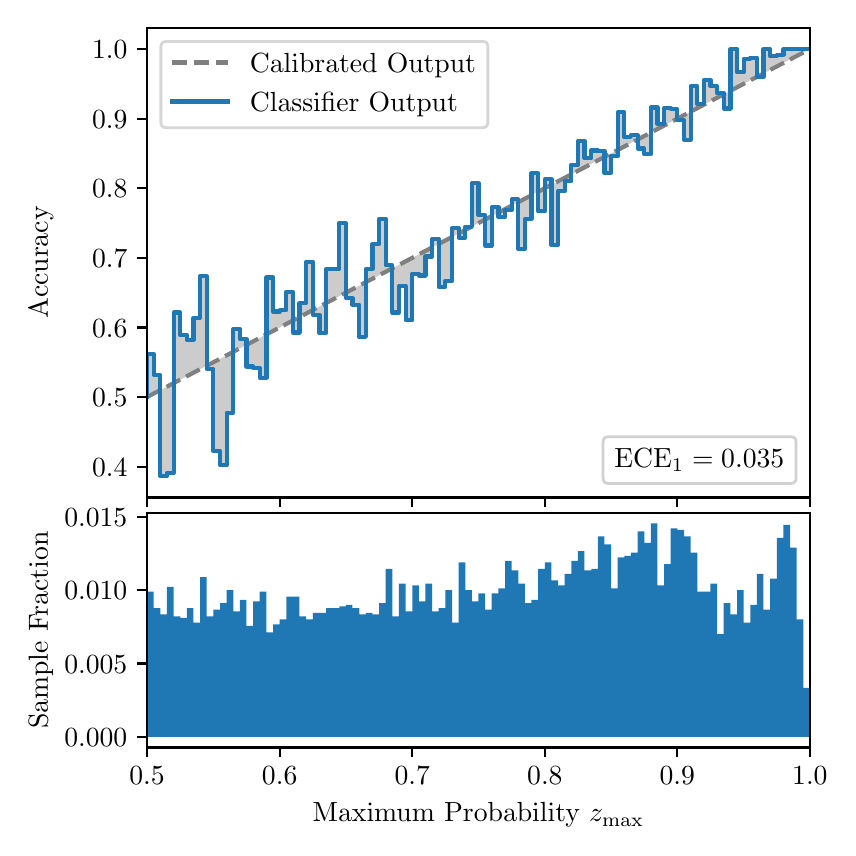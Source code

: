 \begingroup%
\makeatletter%
\begin{pgfpicture}%
\pgfpathrectangle{\pgfpointorigin}{\pgfqpoint{4.0in}{4.0in}}%
\pgfusepath{use as bounding box, clip}%
\begin{pgfscope}%
\pgfsetbuttcap%
\pgfsetmiterjoin%
\definecolor{currentfill}{rgb}{1.0,1.0,1.0}%
\pgfsetfillcolor{currentfill}%
\pgfsetlinewidth{0.0pt}%
\definecolor{currentstroke}{rgb}{1.0,1.0,1.0}%
\pgfsetstrokecolor{currentstroke}%
\pgfsetdash{}{0pt}%
\pgfpathmoveto{\pgfqpoint{0.0in}{0.0in}}%
\pgfpathlineto{\pgfqpoint{4.0in}{0.0in}}%
\pgfpathlineto{\pgfqpoint{4.0in}{4.0in}}%
\pgfpathlineto{\pgfqpoint{0.0in}{4.0in}}%
\pgfpathclose%
\pgfusepath{fill}%
\end{pgfscope}%
\begin{pgfscope}%
\pgfsetbuttcap%
\pgfsetmiterjoin%
\definecolor{currentfill}{rgb}{1.0,1.0,1.0}%
\pgfsetfillcolor{currentfill}%
\pgfsetlinewidth{0.0pt}%
\definecolor{currentstroke}{rgb}{0.0,0.0,0.0}%
\pgfsetstrokecolor{currentstroke}%
\pgfsetstrokeopacity{0.0}%
\pgfsetdash{}{0pt}%
\pgfpathmoveto{\pgfqpoint{0.597in}{1.651in}}%
\pgfpathlineto{\pgfqpoint{3.911in}{1.651in}}%
\pgfpathlineto{\pgfqpoint{3.911in}{4.0in}}%
\pgfpathlineto{\pgfqpoint{0.597in}{4.0in}}%
\pgfpathclose%
\pgfusepath{fill}%
\end{pgfscope}%
\begin{pgfscope}%
\pgfpathrectangle{\pgfqpoint{0.597in}{1.651in}}{\pgfqpoint{3.314in}{2.349in}}%
\pgfusepath{clip}%
\pgfsetbuttcap%
\pgfsetroundjoin%
\definecolor{currentfill}{rgb}{0.0,0.0,0.0}%
\pgfsetfillcolor{currentfill}%
\pgfsetfillopacity{0.2}%
\pgfsetlinewidth{0.0pt}%
\definecolor{currentstroke}{rgb}{0.0,0.0,0.0}%
\pgfsetstrokecolor{currentstroke}%
\pgfsetdash{}{0pt}%
\pgfpathmoveto{\pgfqpoint{0.6in}{2.368in}}%
\pgfpathlineto{\pgfqpoint{0.6in}{2.154in}}%
\pgfpathlineto{\pgfqpoint{0.604in}{2.156in}}%
\pgfpathlineto{\pgfqpoint{0.607in}{2.158in}}%
\pgfpathlineto{\pgfqpoint{0.61in}{2.16in}}%
\pgfpathlineto{\pgfqpoint{0.614in}{2.161in}}%
\pgfpathlineto{\pgfqpoint{0.617in}{2.163in}}%
\pgfpathlineto{\pgfqpoint{0.62in}{2.165in}}%
\pgfpathlineto{\pgfqpoint{0.624in}{2.167in}}%
\pgfpathlineto{\pgfqpoint{0.627in}{2.168in}}%
\pgfpathlineto{\pgfqpoint{0.63in}{2.17in}}%
\pgfpathlineto{\pgfqpoint{0.634in}{2.172in}}%
\pgfpathlineto{\pgfqpoint{0.637in}{2.174in}}%
\pgfpathlineto{\pgfqpoint{0.64in}{2.175in}}%
\pgfpathlineto{\pgfqpoint{0.643in}{2.177in}}%
\pgfpathlineto{\pgfqpoint{0.647in}{2.179in}}%
\pgfpathlineto{\pgfqpoint{0.65in}{2.181in}}%
\pgfpathlineto{\pgfqpoint{0.653in}{2.182in}}%
\pgfpathlineto{\pgfqpoint{0.657in}{2.184in}}%
\pgfpathlineto{\pgfqpoint{0.66in}{2.186in}}%
\pgfpathlineto{\pgfqpoint{0.663in}{2.187in}}%
\pgfpathlineto{\pgfqpoint{0.667in}{2.189in}}%
\pgfpathlineto{\pgfqpoint{0.67in}{2.191in}}%
\pgfpathlineto{\pgfqpoint{0.673in}{2.193in}}%
\pgfpathlineto{\pgfqpoint{0.677in}{2.194in}}%
\pgfpathlineto{\pgfqpoint{0.68in}{2.196in}}%
\pgfpathlineto{\pgfqpoint{0.683in}{2.198in}}%
\pgfpathlineto{\pgfqpoint{0.687in}{2.2in}}%
\pgfpathlineto{\pgfqpoint{0.69in}{2.201in}}%
\pgfpathlineto{\pgfqpoint{0.693in}{2.203in}}%
\pgfpathlineto{\pgfqpoint{0.697in}{2.205in}}%
\pgfpathlineto{\pgfqpoint{0.7in}{2.207in}}%
\pgfpathlineto{\pgfqpoint{0.703in}{2.208in}}%
\pgfpathlineto{\pgfqpoint{0.707in}{2.21in}}%
\pgfpathlineto{\pgfqpoint{0.71in}{2.212in}}%
\pgfpathlineto{\pgfqpoint{0.713in}{2.214in}}%
\pgfpathlineto{\pgfqpoint{0.716in}{2.215in}}%
\pgfpathlineto{\pgfqpoint{0.72in}{2.217in}}%
\pgfpathlineto{\pgfqpoint{0.723in}{2.219in}}%
\pgfpathlineto{\pgfqpoint{0.726in}{2.221in}}%
\pgfpathlineto{\pgfqpoint{0.73in}{2.222in}}%
\pgfpathlineto{\pgfqpoint{0.733in}{2.224in}}%
\pgfpathlineto{\pgfqpoint{0.736in}{2.226in}}%
\pgfpathlineto{\pgfqpoint{0.74in}{2.228in}}%
\pgfpathlineto{\pgfqpoint{0.743in}{2.229in}}%
\pgfpathlineto{\pgfqpoint{0.746in}{2.231in}}%
\pgfpathlineto{\pgfqpoint{0.75in}{2.233in}}%
\pgfpathlineto{\pgfqpoint{0.753in}{2.235in}}%
\pgfpathlineto{\pgfqpoint{0.756in}{2.236in}}%
\pgfpathlineto{\pgfqpoint{0.76in}{2.238in}}%
\pgfpathlineto{\pgfqpoint{0.763in}{2.24in}}%
\pgfpathlineto{\pgfqpoint{0.766in}{2.241in}}%
\pgfpathlineto{\pgfqpoint{0.77in}{2.243in}}%
\pgfpathlineto{\pgfqpoint{0.773in}{2.245in}}%
\pgfpathlineto{\pgfqpoint{0.776in}{2.247in}}%
\pgfpathlineto{\pgfqpoint{0.78in}{2.248in}}%
\pgfpathlineto{\pgfqpoint{0.783in}{2.25in}}%
\pgfpathlineto{\pgfqpoint{0.786in}{2.252in}}%
\pgfpathlineto{\pgfqpoint{0.789in}{2.254in}}%
\pgfpathlineto{\pgfqpoint{0.793in}{2.255in}}%
\pgfpathlineto{\pgfqpoint{0.796in}{2.257in}}%
\pgfpathlineto{\pgfqpoint{0.799in}{2.259in}}%
\pgfpathlineto{\pgfqpoint{0.803in}{2.261in}}%
\pgfpathlineto{\pgfqpoint{0.806in}{2.262in}}%
\pgfpathlineto{\pgfqpoint{0.809in}{2.264in}}%
\pgfpathlineto{\pgfqpoint{0.813in}{2.266in}}%
\pgfpathlineto{\pgfqpoint{0.816in}{2.268in}}%
\pgfpathlineto{\pgfqpoint{0.819in}{2.269in}}%
\pgfpathlineto{\pgfqpoint{0.823in}{2.271in}}%
\pgfpathlineto{\pgfqpoint{0.826in}{2.273in}}%
\pgfpathlineto{\pgfqpoint{0.829in}{2.275in}}%
\pgfpathlineto{\pgfqpoint{0.833in}{2.276in}}%
\pgfpathlineto{\pgfqpoint{0.836in}{2.278in}}%
\pgfpathlineto{\pgfqpoint{0.839in}{2.28in}}%
\pgfpathlineto{\pgfqpoint{0.843in}{2.282in}}%
\pgfpathlineto{\pgfqpoint{0.846in}{2.283in}}%
\pgfpathlineto{\pgfqpoint{0.849in}{2.285in}}%
\pgfpathlineto{\pgfqpoint{0.853in}{2.287in}}%
\pgfpathlineto{\pgfqpoint{0.856in}{2.289in}}%
\pgfpathlineto{\pgfqpoint{0.859in}{2.29in}}%
\pgfpathlineto{\pgfqpoint{0.862in}{2.292in}}%
\pgfpathlineto{\pgfqpoint{0.866in}{2.294in}}%
\pgfpathlineto{\pgfqpoint{0.869in}{2.296in}}%
\pgfpathlineto{\pgfqpoint{0.872in}{2.297in}}%
\pgfpathlineto{\pgfqpoint{0.876in}{2.299in}}%
\pgfpathlineto{\pgfqpoint{0.879in}{2.301in}}%
\pgfpathlineto{\pgfqpoint{0.882in}{2.302in}}%
\pgfpathlineto{\pgfqpoint{0.886in}{2.304in}}%
\pgfpathlineto{\pgfqpoint{0.889in}{2.306in}}%
\pgfpathlineto{\pgfqpoint{0.892in}{2.308in}}%
\pgfpathlineto{\pgfqpoint{0.896in}{2.309in}}%
\pgfpathlineto{\pgfqpoint{0.899in}{2.311in}}%
\pgfpathlineto{\pgfqpoint{0.902in}{2.313in}}%
\pgfpathlineto{\pgfqpoint{0.906in}{2.315in}}%
\pgfpathlineto{\pgfqpoint{0.909in}{2.316in}}%
\pgfpathlineto{\pgfqpoint{0.912in}{2.318in}}%
\pgfpathlineto{\pgfqpoint{0.916in}{2.32in}}%
\pgfpathlineto{\pgfqpoint{0.919in}{2.322in}}%
\pgfpathlineto{\pgfqpoint{0.922in}{2.323in}}%
\pgfpathlineto{\pgfqpoint{0.925in}{2.325in}}%
\pgfpathlineto{\pgfqpoint{0.929in}{2.327in}}%
\pgfpathlineto{\pgfqpoint{0.932in}{2.329in}}%
\pgfpathlineto{\pgfqpoint{0.935in}{2.33in}}%
\pgfpathlineto{\pgfqpoint{0.939in}{2.332in}}%
\pgfpathlineto{\pgfqpoint{0.942in}{2.334in}}%
\pgfpathlineto{\pgfqpoint{0.945in}{2.336in}}%
\pgfpathlineto{\pgfqpoint{0.949in}{2.337in}}%
\pgfpathlineto{\pgfqpoint{0.952in}{2.339in}}%
\pgfpathlineto{\pgfqpoint{0.955in}{2.341in}}%
\pgfpathlineto{\pgfqpoint{0.959in}{2.343in}}%
\pgfpathlineto{\pgfqpoint{0.962in}{2.344in}}%
\pgfpathlineto{\pgfqpoint{0.965in}{2.346in}}%
\pgfpathlineto{\pgfqpoint{0.969in}{2.348in}}%
\pgfpathlineto{\pgfqpoint{0.972in}{2.35in}}%
\pgfpathlineto{\pgfqpoint{0.975in}{2.351in}}%
\pgfpathlineto{\pgfqpoint{0.979in}{2.353in}}%
\pgfpathlineto{\pgfqpoint{0.982in}{2.355in}}%
\pgfpathlineto{\pgfqpoint{0.985in}{2.356in}}%
\pgfpathlineto{\pgfqpoint{0.989in}{2.358in}}%
\pgfpathlineto{\pgfqpoint{0.992in}{2.36in}}%
\pgfpathlineto{\pgfqpoint{0.995in}{2.362in}}%
\pgfpathlineto{\pgfqpoint{0.998in}{2.363in}}%
\pgfpathlineto{\pgfqpoint{1.002in}{2.365in}}%
\pgfpathlineto{\pgfqpoint{1.005in}{2.367in}}%
\pgfpathlineto{\pgfqpoint{1.008in}{2.369in}}%
\pgfpathlineto{\pgfqpoint{1.012in}{2.37in}}%
\pgfpathlineto{\pgfqpoint{1.015in}{2.372in}}%
\pgfpathlineto{\pgfqpoint{1.018in}{2.374in}}%
\pgfpathlineto{\pgfqpoint{1.022in}{2.376in}}%
\pgfpathlineto{\pgfqpoint{1.025in}{2.377in}}%
\pgfpathlineto{\pgfqpoint{1.028in}{2.379in}}%
\pgfpathlineto{\pgfqpoint{1.032in}{2.381in}}%
\pgfpathlineto{\pgfqpoint{1.035in}{2.383in}}%
\pgfpathlineto{\pgfqpoint{1.038in}{2.384in}}%
\pgfpathlineto{\pgfqpoint{1.042in}{2.386in}}%
\pgfpathlineto{\pgfqpoint{1.045in}{2.388in}}%
\pgfpathlineto{\pgfqpoint{1.048in}{2.39in}}%
\pgfpathlineto{\pgfqpoint{1.052in}{2.391in}}%
\pgfpathlineto{\pgfqpoint{1.055in}{2.393in}}%
\pgfpathlineto{\pgfqpoint{1.058in}{2.395in}}%
\pgfpathlineto{\pgfqpoint{1.062in}{2.397in}}%
\pgfpathlineto{\pgfqpoint{1.065in}{2.398in}}%
\pgfpathlineto{\pgfqpoint{1.068in}{2.4in}}%
\pgfpathlineto{\pgfqpoint{1.071in}{2.402in}}%
\pgfpathlineto{\pgfqpoint{1.075in}{2.404in}}%
\pgfpathlineto{\pgfqpoint{1.078in}{2.405in}}%
\pgfpathlineto{\pgfqpoint{1.081in}{2.407in}}%
\pgfpathlineto{\pgfqpoint{1.085in}{2.409in}}%
\pgfpathlineto{\pgfqpoint{1.088in}{2.41in}}%
\pgfpathlineto{\pgfqpoint{1.091in}{2.412in}}%
\pgfpathlineto{\pgfqpoint{1.095in}{2.414in}}%
\pgfpathlineto{\pgfqpoint{1.098in}{2.416in}}%
\pgfpathlineto{\pgfqpoint{1.101in}{2.417in}}%
\pgfpathlineto{\pgfqpoint{1.105in}{2.419in}}%
\pgfpathlineto{\pgfqpoint{1.108in}{2.421in}}%
\pgfpathlineto{\pgfqpoint{1.111in}{2.423in}}%
\pgfpathlineto{\pgfqpoint{1.115in}{2.424in}}%
\pgfpathlineto{\pgfqpoint{1.118in}{2.426in}}%
\pgfpathlineto{\pgfqpoint{1.121in}{2.428in}}%
\pgfpathlineto{\pgfqpoint{1.125in}{2.43in}}%
\pgfpathlineto{\pgfqpoint{1.128in}{2.431in}}%
\pgfpathlineto{\pgfqpoint{1.131in}{2.433in}}%
\pgfpathlineto{\pgfqpoint{1.134in}{2.435in}}%
\pgfpathlineto{\pgfqpoint{1.138in}{2.437in}}%
\pgfpathlineto{\pgfqpoint{1.141in}{2.438in}}%
\pgfpathlineto{\pgfqpoint{1.144in}{2.44in}}%
\pgfpathlineto{\pgfqpoint{1.148in}{2.442in}}%
\pgfpathlineto{\pgfqpoint{1.151in}{2.444in}}%
\pgfpathlineto{\pgfqpoint{1.154in}{2.445in}}%
\pgfpathlineto{\pgfqpoint{1.158in}{2.447in}}%
\pgfpathlineto{\pgfqpoint{1.161in}{2.449in}}%
\pgfpathlineto{\pgfqpoint{1.164in}{2.451in}}%
\pgfpathlineto{\pgfqpoint{1.168in}{2.452in}}%
\pgfpathlineto{\pgfqpoint{1.171in}{2.454in}}%
\pgfpathlineto{\pgfqpoint{1.174in}{2.456in}}%
\pgfpathlineto{\pgfqpoint{1.178in}{2.458in}}%
\pgfpathlineto{\pgfqpoint{1.181in}{2.459in}}%
\pgfpathlineto{\pgfqpoint{1.184in}{2.461in}}%
\pgfpathlineto{\pgfqpoint{1.188in}{2.463in}}%
\pgfpathlineto{\pgfqpoint{1.191in}{2.465in}}%
\pgfpathlineto{\pgfqpoint{1.194in}{2.466in}}%
\pgfpathlineto{\pgfqpoint{1.198in}{2.468in}}%
\pgfpathlineto{\pgfqpoint{1.201in}{2.47in}}%
\pgfpathlineto{\pgfqpoint{1.204in}{2.471in}}%
\pgfpathlineto{\pgfqpoint{1.207in}{2.473in}}%
\pgfpathlineto{\pgfqpoint{1.211in}{2.475in}}%
\pgfpathlineto{\pgfqpoint{1.214in}{2.477in}}%
\pgfpathlineto{\pgfqpoint{1.217in}{2.478in}}%
\pgfpathlineto{\pgfqpoint{1.221in}{2.48in}}%
\pgfpathlineto{\pgfqpoint{1.224in}{2.482in}}%
\pgfpathlineto{\pgfqpoint{1.227in}{2.484in}}%
\pgfpathlineto{\pgfqpoint{1.231in}{2.485in}}%
\pgfpathlineto{\pgfqpoint{1.234in}{2.487in}}%
\pgfpathlineto{\pgfqpoint{1.237in}{2.489in}}%
\pgfpathlineto{\pgfqpoint{1.241in}{2.491in}}%
\pgfpathlineto{\pgfqpoint{1.244in}{2.492in}}%
\pgfpathlineto{\pgfqpoint{1.247in}{2.494in}}%
\pgfpathlineto{\pgfqpoint{1.251in}{2.496in}}%
\pgfpathlineto{\pgfqpoint{1.254in}{2.498in}}%
\pgfpathlineto{\pgfqpoint{1.257in}{2.499in}}%
\pgfpathlineto{\pgfqpoint{1.261in}{2.501in}}%
\pgfpathlineto{\pgfqpoint{1.264in}{2.503in}}%
\pgfpathlineto{\pgfqpoint{1.267in}{2.505in}}%
\pgfpathlineto{\pgfqpoint{1.271in}{2.506in}}%
\pgfpathlineto{\pgfqpoint{1.274in}{2.508in}}%
\pgfpathlineto{\pgfqpoint{1.277in}{2.51in}}%
\pgfpathlineto{\pgfqpoint{1.28in}{2.512in}}%
\pgfpathlineto{\pgfqpoint{1.284in}{2.513in}}%
\pgfpathlineto{\pgfqpoint{1.287in}{2.515in}}%
\pgfpathlineto{\pgfqpoint{1.29in}{2.517in}}%
\pgfpathlineto{\pgfqpoint{1.294in}{2.519in}}%
\pgfpathlineto{\pgfqpoint{1.297in}{2.52in}}%
\pgfpathlineto{\pgfqpoint{1.3in}{2.522in}}%
\pgfpathlineto{\pgfqpoint{1.304in}{2.524in}}%
\pgfpathlineto{\pgfqpoint{1.307in}{2.525in}}%
\pgfpathlineto{\pgfqpoint{1.31in}{2.527in}}%
\pgfpathlineto{\pgfqpoint{1.314in}{2.529in}}%
\pgfpathlineto{\pgfqpoint{1.317in}{2.531in}}%
\pgfpathlineto{\pgfqpoint{1.32in}{2.532in}}%
\pgfpathlineto{\pgfqpoint{1.324in}{2.534in}}%
\pgfpathlineto{\pgfqpoint{1.327in}{2.536in}}%
\pgfpathlineto{\pgfqpoint{1.33in}{2.538in}}%
\pgfpathlineto{\pgfqpoint{1.334in}{2.539in}}%
\pgfpathlineto{\pgfqpoint{1.337in}{2.541in}}%
\pgfpathlineto{\pgfqpoint{1.34in}{2.543in}}%
\pgfpathlineto{\pgfqpoint{1.343in}{2.545in}}%
\pgfpathlineto{\pgfqpoint{1.347in}{2.546in}}%
\pgfpathlineto{\pgfqpoint{1.35in}{2.548in}}%
\pgfpathlineto{\pgfqpoint{1.353in}{2.55in}}%
\pgfpathlineto{\pgfqpoint{1.357in}{2.552in}}%
\pgfpathlineto{\pgfqpoint{1.36in}{2.553in}}%
\pgfpathlineto{\pgfqpoint{1.363in}{2.555in}}%
\pgfpathlineto{\pgfqpoint{1.367in}{2.557in}}%
\pgfpathlineto{\pgfqpoint{1.37in}{2.559in}}%
\pgfpathlineto{\pgfqpoint{1.373in}{2.56in}}%
\pgfpathlineto{\pgfqpoint{1.377in}{2.562in}}%
\pgfpathlineto{\pgfqpoint{1.38in}{2.564in}}%
\pgfpathlineto{\pgfqpoint{1.383in}{2.566in}}%
\pgfpathlineto{\pgfqpoint{1.387in}{2.567in}}%
\pgfpathlineto{\pgfqpoint{1.39in}{2.569in}}%
\pgfpathlineto{\pgfqpoint{1.393in}{2.571in}}%
\pgfpathlineto{\pgfqpoint{1.397in}{2.573in}}%
\pgfpathlineto{\pgfqpoint{1.4in}{2.574in}}%
\pgfpathlineto{\pgfqpoint{1.403in}{2.576in}}%
\pgfpathlineto{\pgfqpoint{1.407in}{2.578in}}%
\pgfpathlineto{\pgfqpoint{1.41in}{2.58in}}%
\pgfpathlineto{\pgfqpoint{1.413in}{2.581in}}%
\pgfpathlineto{\pgfqpoint{1.416in}{2.583in}}%
\pgfpathlineto{\pgfqpoint{1.42in}{2.585in}}%
\pgfpathlineto{\pgfqpoint{1.423in}{2.586in}}%
\pgfpathlineto{\pgfqpoint{1.426in}{2.588in}}%
\pgfpathlineto{\pgfqpoint{1.43in}{2.59in}}%
\pgfpathlineto{\pgfqpoint{1.433in}{2.592in}}%
\pgfpathlineto{\pgfqpoint{1.436in}{2.593in}}%
\pgfpathlineto{\pgfqpoint{1.44in}{2.595in}}%
\pgfpathlineto{\pgfqpoint{1.443in}{2.597in}}%
\pgfpathlineto{\pgfqpoint{1.446in}{2.599in}}%
\pgfpathlineto{\pgfqpoint{1.45in}{2.6in}}%
\pgfpathlineto{\pgfqpoint{1.453in}{2.602in}}%
\pgfpathlineto{\pgfqpoint{1.456in}{2.604in}}%
\pgfpathlineto{\pgfqpoint{1.46in}{2.606in}}%
\pgfpathlineto{\pgfqpoint{1.463in}{2.607in}}%
\pgfpathlineto{\pgfqpoint{1.466in}{2.609in}}%
\pgfpathlineto{\pgfqpoint{1.47in}{2.611in}}%
\pgfpathlineto{\pgfqpoint{1.473in}{2.613in}}%
\pgfpathlineto{\pgfqpoint{1.476in}{2.614in}}%
\pgfpathlineto{\pgfqpoint{1.48in}{2.616in}}%
\pgfpathlineto{\pgfqpoint{1.483in}{2.618in}}%
\pgfpathlineto{\pgfqpoint{1.486in}{2.62in}}%
\pgfpathlineto{\pgfqpoint{1.489in}{2.621in}}%
\pgfpathlineto{\pgfqpoint{1.493in}{2.623in}}%
\pgfpathlineto{\pgfqpoint{1.496in}{2.625in}}%
\pgfpathlineto{\pgfqpoint{1.499in}{2.627in}}%
\pgfpathlineto{\pgfqpoint{1.503in}{2.628in}}%
\pgfpathlineto{\pgfqpoint{1.506in}{2.63in}}%
\pgfpathlineto{\pgfqpoint{1.509in}{2.632in}}%
\pgfpathlineto{\pgfqpoint{1.513in}{2.634in}}%
\pgfpathlineto{\pgfqpoint{1.516in}{2.635in}}%
\pgfpathlineto{\pgfqpoint{1.519in}{2.637in}}%
\pgfpathlineto{\pgfqpoint{1.523in}{2.639in}}%
\pgfpathlineto{\pgfqpoint{1.526in}{2.64in}}%
\pgfpathlineto{\pgfqpoint{1.529in}{2.642in}}%
\pgfpathlineto{\pgfqpoint{1.533in}{2.644in}}%
\pgfpathlineto{\pgfqpoint{1.536in}{2.646in}}%
\pgfpathlineto{\pgfqpoint{1.539in}{2.647in}}%
\pgfpathlineto{\pgfqpoint{1.543in}{2.649in}}%
\pgfpathlineto{\pgfqpoint{1.546in}{2.651in}}%
\pgfpathlineto{\pgfqpoint{1.549in}{2.653in}}%
\pgfpathlineto{\pgfqpoint{1.553in}{2.654in}}%
\pgfpathlineto{\pgfqpoint{1.556in}{2.656in}}%
\pgfpathlineto{\pgfqpoint{1.559in}{2.658in}}%
\pgfpathlineto{\pgfqpoint{1.562in}{2.66in}}%
\pgfpathlineto{\pgfqpoint{1.566in}{2.661in}}%
\pgfpathlineto{\pgfqpoint{1.569in}{2.663in}}%
\pgfpathlineto{\pgfqpoint{1.572in}{2.665in}}%
\pgfpathlineto{\pgfqpoint{1.576in}{2.667in}}%
\pgfpathlineto{\pgfqpoint{1.579in}{2.668in}}%
\pgfpathlineto{\pgfqpoint{1.582in}{2.67in}}%
\pgfpathlineto{\pgfqpoint{1.586in}{2.672in}}%
\pgfpathlineto{\pgfqpoint{1.589in}{2.674in}}%
\pgfpathlineto{\pgfqpoint{1.592in}{2.675in}}%
\pgfpathlineto{\pgfqpoint{1.596in}{2.677in}}%
\pgfpathlineto{\pgfqpoint{1.599in}{2.679in}}%
\pgfpathlineto{\pgfqpoint{1.602in}{2.681in}}%
\pgfpathlineto{\pgfqpoint{1.606in}{2.682in}}%
\pgfpathlineto{\pgfqpoint{1.609in}{2.684in}}%
\pgfpathlineto{\pgfqpoint{1.612in}{2.686in}}%
\pgfpathlineto{\pgfqpoint{1.616in}{2.688in}}%
\pgfpathlineto{\pgfqpoint{1.619in}{2.689in}}%
\pgfpathlineto{\pgfqpoint{1.622in}{2.691in}}%
\pgfpathlineto{\pgfqpoint{1.625in}{2.693in}}%
\pgfpathlineto{\pgfqpoint{1.629in}{2.695in}}%
\pgfpathlineto{\pgfqpoint{1.632in}{2.696in}}%
\pgfpathlineto{\pgfqpoint{1.635in}{2.698in}}%
\pgfpathlineto{\pgfqpoint{1.639in}{2.7in}}%
\pgfpathlineto{\pgfqpoint{1.642in}{2.701in}}%
\pgfpathlineto{\pgfqpoint{1.645in}{2.703in}}%
\pgfpathlineto{\pgfqpoint{1.649in}{2.705in}}%
\pgfpathlineto{\pgfqpoint{1.652in}{2.707in}}%
\pgfpathlineto{\pgfqpoint{1.655in}{2.708in}}%
\pgfpathlineto{\pgfqpoint{1.659in}{2.71in}}%
\pgfpathlineto{\pgfqpoint{1.662in}{2.712in}}%
\pgfpathlineto{\pgfqpoint{1.665in}{2.714in}}%
\pgfpathlineto{\pgfqpoint{1.669in}{2.715in}}%
\pgfpathlineto{\pgfqpoint{1.672in}{2.717in}}%
\pgfpathlineto{\pgfqpoint{1.675in}{2.719in}}%
\pgfpathlineto{\pgfqpoint{1.679in}{2.721in}}%
\pgfpathlineto{\pgfqpoint{1.682in}{2.722in}}%
\pgfpathlineto{\pgfqpoint{1.685in}{2.724in}}%
\pgfpathlineto{\pgfqpoint{1.689in}{2.726in}}%
\pgfpathlineto{\pgfqpoint{1.692in}{2.728in}}%
\pgfpathlineto{\pgfqpoint{1.695in}{2.729in}}%
\pgfpathlineto{\pgfqpoint{1.698in}{2.731in}}%
\pgfpathlineto{\pgfqpoint{1.702in}{2.733in}}%
\pgfpathlineto{\pgfqpoint{1.705in}{2.735in}}%
\pgfpathlineto{\pgfqpoint{1.708in}{2.736in}}%
\pgfpathlineto{\pgfqpoint{1.712in}{2.738in}}%
\pgfpathlineto{\pgfqpoint{1.715in}{2.74in}}%
\pgfpathlineto{\pgfqpoint{1.718in}{2.742in}}%
\pgfpathlineto{\pgfqpoint{1.722in}{2.743in}}%
\pgfpathlineto{\pgfqpoint{1.725in}{2.745in}}%
\pgfpathlineto{\pgfqpoint{1.728in}{2.747in}}%
\pgfpathlineto{\pgfqpoint{1.732in}{2.749in}}%
\pgfpathlineto{\pgfqpoint{1.735in}{2.75in}}%
\pgfpathlineto{\pgfqpoint{1.738in}{2.752in}}%
\pgfpathlineto{\pgfqpoint{1.742in}{2.754in}}%
\pgfpathlineto{\pgfqpoint{1.745in}{2.755in}}%
\pgfpathlineto{\pgfqpoint{1.748in}{2.757in}}%
\pgfpathlineto{\pgfqpoint{1.752in}{2.759in}}%
\pgfpathlineto{\pgfqpoint{1.755in}{2.761in}}%
\pgfpathlineto{\pgfqpoint{1.758in}{2.762in}}%
\pgfpathlineto{\pgfqpoint{1.762in}{2.764in}}%
\pgfpathlineto{\pgfqpoint{1.765in}{2.766in}}%
\pgfpathlineto{\pgfqpoint{1.768in}{2.768in}}%
\pgfpathlineto{\pgfqpoint{1.771in}{2.769in}}%
\pgfpathlineto{\pgfqpoint{1.775in}{2.771in}}%
\pgfpathlineto{\pgfqpoint{1.778in}{2.773in}}%
\pgfpathlineto{\pgfqpoint{1.781in}{2.775in}}%
\pgfpathlineto{\pgfqpoint{1.785in}{2.776in}}%
\pgfpathlineto{\pgfqpoint{1.788in}{2.778in}}%
\pgfpathlineto{\pgfqpoint{1.791in}{2.78in}}%
\pgfpathlineto{\pgfqpoint{1.795in}{2.782in}}%
\pgfpathlineto{\pgfqpoint{1.798in}{2.783in}}%
\pgfpathlineto{\pgfqpoint{1.801in}{2.785in}}%
\pgfpathlineto{\pgfqpoint{1.805in}{2.787in}}%
\pgfpathlineto{\pgfqpoint{1.808in}{2.789in}}%
\pgfpathlineto{\pgfqpoint{1.811in}{2.79in}}%
\pgfpathlineto{\pgfqpoint{1.815in}{2.792in}}%
\pgfpathlineto{\pgfqpoint{1.818in}{2.794in}}%
\pgfpathlineto{\pgfqpoint{1.821in}{2.796in}}%
\pgfpathlineto{\pgfqpoint{1.825in}{2.797in}}%
\pgfpathlineto{\pgfqpoint{1.828in}{2.799in}}%
\pgfpathlineto{\pgfqpoint{1.831in}{2.801in}}%
\pgfpathlineto{\pgfqpoint{1.834in}{2.803in}}%
\pgfpathlineto{\pgfqpoint{1.838in}{2.804in}}%
\pgfpathlineto{\pgfqpoint{1.841in}{2.806in}}%
\pgfpathlineto{\pgfqpoint{1.844in}{2.808in}}%
\pgfpathlineto{\pgfqpoint{1.848in}{2.809in}}%
\pgfpathlineto{\pgfqpoint{1.851in}{2.811in}}%
\pgfpathlineto{\pgfqpoint{1.854in}{2.813in}}%
\pgfpathlineto{\pgfqpoint{1.858in}{2.815in}}%
\pgfpathlineto{\pgfqpoint{1.861in}{2.816in}}%
\pgfpathlineto{\pgfqpoint{1.864in}{2.818in}}%
\pgfpathlineto{\pgfqpoint{1.868in}{2.82in}}%
\pgfpathlineto{\pgfqpoint{1.871in}{2.822in}}%
\pgfpathlineto{\pgfqpoint{1.874in}{2.823in}}%
\pgfpathlineto{\pgfqpoint{1.878in}{2.825in}}%
\pgfpathlineto{\pgfqpoint{1.881in}{2.827in}}%
\pgfpathlineto{\pgfqpoint{1.884in}{2.829in}}%
\pgfpathlineto{\pgfqpoint{1.888in}{2.83in}}%
\pgfpathlineto{\pgfqpoint{1.891in}{2.832in}}%
\pgfpathlineto{\pgfqpoint{1.894in}{2.834in}}%
\pgfpathlineto{\pgfqpoint{1.898in}{2.836in}}%
\pgfpathlineto{\pgfqpoint{1.901in}{2.837in}}%
\pgfpathlineto{\pgfqpoint{1.904in}{2.839in}}%
\pgfpathlineto{\pgfqpoint{1.907in}{2.841in}}%
\pgfpathlineto{\pgfqpoint{1.911in}{2.843in}}%
\pgfpathlineto{\pgfqpoint{1.914in}{2.844in}}%
\pgfpathlineto{\pgfqpoint{1.917in}{2.846in}}%
\pgfpathlineto{\pgfqpoint{1.921in}{2.848in}}%
\pgfpathlineto{\pgfqpoint{1.924in}{2.85in}}%
\pgfpathlineto{\pgfqpoint{1.927in}{2.851in}}%
\pgfpathlineto{\pgfqpoint{1.931in}{2.853in}}%
\pgfpathlineto{\pgfqpoint{1.934in}{2.855in}}%
\pgfpathlineto{\pgfqpoint{1.937in}{2.857in}}%
\pgfpathlineto{\pgfqpoint{1.941in}{2.858in}}%
\pgfpathlineto{\pgfqpoint{1.944in}{2.86in}}%
\pgfpathlineto{\pgfqpoint{1.947in}{2.862in}}%
\pgfpathlineto{\pgfqpoint{1.951in}{2.864in}}%
\pgfpathlineto{\pgfqpoint{1.954in}{2.865in}}%
\pgfpathlineto{\pgfqpoint{1.957in}{2.867in}}%
\pgfpathlineto{\pgfqpoint{1.961in}{2.869in}}%
\pgfpathlineto{\pgfqpoint{1.964in}{2.87in}}%
\pgfpathlineto{\pgfqpoint{1.967in}{2.872in}}%
\pgfpathlineto{\pgfqpoint{1.971in}{2.874in}}%
\pgfpathlineto{\pgfqpoint{1.974in}{2.876in}}%
\pgfpathlineto{\pgfqpoint{1.977in}{2.877in}}%
\pgfpathlineto{\pgfqpoint{1.98in}{2.879in}}%
\pgfpathlineto{\pgfqpoint{1.984in}{2.881in}}%
\pgfpathlineto{\pgfqpoint{1.987in}{2.883in}}%
\pgfpathlineto{\pgfqpoint{1.99in}{2.884in}}%
\pgfpathlineto{\pgfqpoint{1.994in}{2.886in}}%
\pgfpathlineto{\pgfqpoint{1.997in}{2.888in}}%
\pgfpathlineto{\pgfqpoint{2.0in}{2.89in}}%
\pgfpathlineto{\pgfqpoint{2.004in}{2.891in}}%
\pgfpathlineto{\pgfqpoint{2.007in}{2.893in}}%
\pgfpathlineto{\pgfqpoint{2.01in}{2.895in}}%
\pgfpathlineto{\pgfqpoint{2.014in}{2.897in}}%
\pgfpathlineto{\pgfqpoint{2.017in}{2.898in}}%
\pgfpathlineto{\pgfqpoint{2.02in}{2.9in}}%
\pgfpathlineto{\pgfqpoint{2.024in}{2.902in}}%
\pgfpathlineto{\pgfqpoint{2.027in}{2.904in}}%
\pgfpathlineto{\pgfqpoint{2.03in}{2.905in}}%
\pgfpathlineto{\pgfqpoint{2.034in}{2.907in}}%
\pgfpathlineto{\pgfqpoint{2.037in}{2.909in}}%
\pgfpathlineto{\pgfqpoint{2.04in}{2.911in}}%
\pgfpathlineto{\pgfqpoint{2.043in}{2.912in}}%
\pgfpathlineto{\pgfqpoint{2.047in}{2.914in}}%
\pgfpathlineto{\pgfqpoint{2.05in}{2.916in}}%
\pgfpathlineto{\pgfqpoint{2.053in}{2.918in}}%
\pgfpathlineto{\pgfqpoint{2.057in}{2.919in}}%
\pgfpathlineto{\pgfqpoint{2.06in}{2.921in}}%
\pgfpathlineto{\pgfqpoint{2.063in}{2.923in}}%
\pgfpathlineto{\pgfqpoint{2.067in}{2.924in}}%
\pgfpathlineto{\pgfqpoint{2.07in}{2.926in}}%
\pgfpathlineto{\pgfqpoint{2.073in}{2.928in}}%
\pgfpathlineto{\pgfqpoint{2.077in}{2.93in}}%
\pgfpathlineto{\pgfqpoint{2.08in}{2.931in}}%
\pgfpathlineto{\pgfqpoint{2.083in}{2.933in}}%
\pgfpathlineto{\pgfqpoint{2.087in}{2.935in}}%
\pgfpathlineto{\pgfqpoint{2.09in}{2.937in}}%
\pgfpathlineto{\pgfqpoint{2.093in}{2.938in}}%
\pgfpathlineto{\pgfqpoint{2.097in}{2.94in}}%
\pgfpathlineto{\pgfqpoint{2.1in}{2.942in}}%
\pgfpathlineto{\pgfqpoint{2.103in}{2.944in}}%
\pgfpathlineto{\pgfqpoint{2.107in}{2.945in}}%
\pgfpathlineto{\pgfqpoint{2.11in}{2.947in}}%
\pgfpathlineto{\pgfqpoint{2.113in}{2.949in}}%
\pgfpathlineto{\pgfqpoint{2.116in}{2.951in}}%
\pgfpathlineto{\pgfqpoint{2.12in}{2.952in}}%
\pgfpathlineto{\pgfqpoint{2.123in}{2.954in}}%
\pgfpathlineto{\pgfqpoint{2.126in}{2.956in}}%
\pgfpathlineto{\pgfqpoint{2.13in}{2.958in}}%
\pgfpathlineto{\pgfqpoint{2.133in}{2.959in}}%
\pgfpathlineto{\pgfqpoint{2.136in}{2.961in}}%
\pgfpathlineto{\pgfqpoint{2.14in}{2.963in}}%
\pgfpathlineto{\pgfqpoint{2.143in}{2.965in}}%
\pgfpathlineto{\pgfqpoint{2.146in}{2.966in}}%
\pgfpathlineto{\pgfqpoint{2.15in}{2.968in}}%
\pgfpathlineto{\pgfqpoint{2.153in}{2.97in}}%
\pgfpathlineto{\pgfqpoint{2.156in}{2.972in}}%
\pgfpathlineto{\pgfqpoint{2.16in}{2.973in}}%
\pgfpathlineto{\pgfqpoint{2.163in}{2.975in}}%
\pgfpathlineto{\pgfqpoint{2.166in}{2.977in}}%
\pgfpathlineto{\pgfqpoint{2.17in}{2.979in}}%
\pgfpathlineto{\pgfqpoint{2.173in}{2.98in}}%
\pgfpathlineto{\pgfqpoint{2.176in}{2.982in}}%
\pgfpathlineto{\pgfqpoint{2.18in}{2.984in}}%
\pgfpathlineto{\pgfqpoint{2.183in}{2.985in}}%
\pgfpathlineto{\pgfqpoint{2.186in}{2.987in}}%
\pgfpathlineto{\pgfqpoint{2.189in}{2.989in}}%
\pgfpathlineto{\pgfqpoint{2.193in}{2.991in}}%
\pgfpathlineto{\pgfqpoint{2.196in}{2.992in}}%
\pgfpathlineto{\pgfqpoint{2.199in}{2.994in}}%
\pgfpathlineto{\pgfqpoint{2.203in}{2.996in}}%
\pgfpathlineto{\pgfqpoint{2.206in}{2.998in}}%
\pgfpathlineto{\pgfqpoint{2.209in}{2.999in}}%
\pgfpathlineto{\pgfqpoint{2.213in}{3.001in}}%
\pgfpathlineto{\pgfqpoint{2.216in}{3.003in}}%
\pgfpathlineto{\pgfqpoint{2.219in}{3.005in}}%
\pgfpathlineto{\pgfqpoint{2.223in}{3.006in}}%
\pgfpathlineto{\pgfqpoint{2.226in}{3.008in}}%
\pgfpathlineto{\pgfqpoint{2.229in}{3.01in}}%
\pgfpathlineto{\pgfqpoint{2.233in}{3.012in}}%
\pgfpathlineto{\pgfqpoint{2.236in}{3.013in}}%
\pgfpathlineto{\pgfqpoint{2.239in}{3.015in}}%
\pgfpathlineto{\pgfqpoint{2.243in}{3.017in}}%
\pgfpathlineto{\pgfqpoint{2.246in}{3.019in}}%
\pgfpathlineto{\pgfqpoint{2.249in}{3.02in}}%
\pgfpathlineto{\pgfqpoint{2.252in}{3.022in}}%
\pgfpathlineto{\pgfqpoint{2.256in}{3.024in}}%
\pgfpathlineto{\pgfqpoint{2.259in}{3.026in}}%
\pgfpathlineto{\pgfqpoint{2.262in}{3.027in}}%
\pgfpathlineto{\pgfqpoint{2.266in}{3.029in}}%
\pgfpathlineto{\pgfqpoint{2.269in}{3.031in}}%
\pgfpathlineto{\pgfqpoint{2.272in}{3.033in}}%
\pgfpathlineto{\pgfqpoint{2.276in}{3.034in}}%
\pgfpathlineto{\pgfqpoint{2.279in}{3.036in}}%
\pgfpathlineto{\pgfqpoint{2.282in}{3.038in}}%
\pgfpathlineto{\pgfqpoint{2.286in}{3.039in}}%
\pgfpathlineto{\pgfqpoint{2.289in}{3.041in}}%
\pgfpathlineto{\pgfqpoint{2.292in}{3.043in}}%
\pgfpathlineto{\pgfqpoint{2.296in}{3.045in}}%
\pgfpathlineto{\pgfqpoint{2.299in}{3.046in}}%
\pgfpathlineto{\pgfqpoint{2.302in}{3.048in}}%
\pgfpathlineto{\pgfqpoint{2.306in}{3.05in}}%
\pgfpathlineto{\pgfqpoint{2.309in}{3.052in}}%
\pgfpathlineto{\pgfqpoint{2.312in}{3.053in}}%
\pgfpathlineto{\pgfqpoint{2.316in}{3.055in}}%
\pgfpathlineto{\pgfqpoint{2.319in}{3.057in}}%
\pgfpathlineto{\pgfqpoint{2.322in}{3.059in}}%
\pgfpathlineto{\pgfqpoint{2.325in}{3.06in}}%
\pgfpathlineto{\pgfqpoint{2.329in}{3.062in}}%
\pgfpathlineto{\pgfqpoint{2.332in}{3.064in}}%
\pgfpathlineto{\pgfqpoint{2.335in}{3.066in}}%
\pgfpathlineto{\pgfqpoint{2.339in}{3.067in}}%
\pgfpathlineto{\pgfqpoint{2.342in}{3.069in}}%
\pgfpathlineto{\pgfqpoint{2.345in}{3.071in}}%
\pgfpathlineto{\pgfqpoint{2.349in}{3.073in}}%
\pgfpathlineto{\pgfqpoint{2.352in}{3.074in}}%
\pgfpathlineto{\pgfqpoint{2.355in}{3.076in}}%
\pgfpathlineto{\pgfqpoint{2.359in}{3.078in}}%
\pgfpathlineto{\pgfqpoint{2.362in}{3.08in}}%
\pgfpathlineto{\pgfqpoint{2.365in}{3.081in}}%
\pgfpathlineto{\pgfqpoint{2.369in}{3.083in}}%
\pgfpathlineto{\pgfqpoint{2.372in}{3.085in}}%
\pgfpathlineto{\pgfqpoint{2.375in}{3.087in}}%
\pgfpathlineto{\pgfqpoint{2.379in}{3.088in}}%
\pgfpathlineto{\pgfqpoint{2.382in}{3.09in}}%
\pgfpathlineto{\pgfqpoint{2.385in}{3.092in}}%
\pgfpathlineto{\pgfqpoint{2.389in}{3.094in}}%
\pgfpathlineto{\pgfqpoint{2.392in}{3.095in}}%
\pgfpathlineto{\pgfqpoint{2.395in}{3.097in}}%
\pgfpathlineto{\pgfqpoint{2.398in}{3.099in}}%
\pgfpathlineto{\pgfqpoint{2.402in}{3.1in}}%
\pgfpathlineto{\pgfqpoint{2.405in}{3.102in}}%
\pgfpathlineto{\pgfqpoint{2.408in}{3.104in}}%
\pgfpathlineto{\pgfqpoint{2.412in}{3.106in}}%
\pgfpathlineto{\pgfqpoint{2.415in}{3.107in}}%
\pgfpathlineto{\pgfqpoint{2.418in}{3.109in}}%
\pgfpathlineto{\pgfqpoint{2.422in}{3.111in}}%
\pgfpathlineto{\pgfqpoint{2.425in}{3.113in}}%
\pgfpathlineto{\pgfqpoint{2.428in}{3.114in}}%
\pgfpathlineto{\pgfqpoint{2.432in}{3.116in}}%
\pgfpathlineto{\pgfqpoint{2.435in}{3.118in}}%
\pgfpathlineto{\pgfqpoint{2.438in}{3.12in}}%
\pgfpathlineto{\pgfqpoint{2.442in}{3.121in}}%
\pgfpathlineto{\pgfqpoint{2.445in}{3.123in}}%
\pgfpathlineto{\pgfqpoint{2.448in}{3.125in}}%
\pgfpathlineto{\pgfqpoint{2.452in}{3.127in}}%
\pgfpathlineto{\pgfqpoint{2.455in}{3.128in}}%
\pgfpathlineto{\pgfqpoint{2.458in}{3.13in}}%
\pgfpathlineto{\pgfqpoint{2.462in}{3.132in}}%
\pgfpathlineto{\pgfqpoint{2.465in}{3.134in}}%
\pgfpathlineto{\pgfqpoint{2.468in}{3.135in}}%
\pgfpathlineto{\pgfqpoint{2.471in}{3.137in}}%
\pgfpathlineto{\pgfqpoint{2.475in}{3.139in}}%
\pgfpathlineto{\pgfqpoint{2.478in}{3.141in}}%
\pgfpathlineto{\pgfqpoint{2.481in}{3.142in}}%
\pgfpathlineto{\pgfqpoint{2.485in}{3.144in}}%
\pgfpathlineto{\pgfqpoint{2.488in}{3.146in}}%
\pgfpathlineto{\pgfqpoint{2.491in}{3.148in}}%
\pgfpathlineto{\pgfqpoint{2.495in}{3.149in}}%
\pgfpathlineto{\pgfqpoint{2.498in}{3.151in}}%
\pgfpathlineto{\pgfqpoint{2.501in}{3.153in}}%
\pgfpathlineto{\pgfqpoint{2.505in}{3.154in}}%
\pgfpathlineto{\pgfqpoint{2.508in}{3.156in}}%
\pgfpathlineto{\pgfqpoint{2.511in}{3.158in}}%
\pgfpathlineto{\pgfqpoint{2.515in}{3.16in}}%
\pgfpathlineto{\pgfqpoint{2.518in}{3.161in}}%
\pgfpathlineto{\pgfqpoint{2.521in}{3.163in}}%
\pgfpathlineto{\pgfqpoint{2.525in}{3.165in}}%
\pgfpathlineto{\pgfqpoint{2.528in}{3.167in}}%
\pgfpathlineto{\pgfqpoint{2.531in}{3.168in}}%
\pgfpathlineto{\pgfqpoint{2.534in}{3.17in}}%
\pgfpathlineto{\pgfqpoint{2.538in}{3.172in}}%
\pgfpathlineto{\pgfqpoint{2.541in}{3.174in}}%
\pgfpathlineto{\pgfqpoint{2.544in}{3.175in}}%
\pgfpathlineto{\pgfqpoint{2.548in}{3.177in}}%
\pgfpathlineto{\pgfqpoint{2.551in}{3.179in}}%
\pgfpathlineto{\pgfqpoint{2.554in}{3.181in}}%
\pgfpathlineto{\pgfqpoint{2.558in}{3.182in}}%
\pgfpathlineto{\pgfqpoint{2.561in}{3.184in}}%
\pgfpathlineto{\pgfqpoint{2.564in}{3.186in}}%
\pgfpathlineto{\pgfqpoint{2.568in}{3.188in}}%
\pgfpathlineto{\pgfqpoint{2.571in}{3.189in}}%
\pgfpathlineto{\pgfqpoint{2.574in}{3.191in}}%
\pgfpathlineto{\pgfqpoint{2.578in}{3.193in}}%
\pgfpathlineto{\pgfqpoint{2.581in}{3.195in}}%
\pgfpathlineto{\pgfqpoint{2.584in}{3.196in}}%
\pgfpathlineto{\pgfqpoint{2.588in}{3.198in}}%
\pgfpathlineto{\pgfqpoint{2.591in}{3.2in}}%
\pgfpathlineto{\pgfqpoint{2.594in}{3.202in}}%
\pgfpathlineto{\pgfqpoint{2.598in}{3.203in}}%
\pgfpathlineto{\pgfqpoint{2.601in}{3.205in}}%
\pgfpathlineto{\pgfqpoint{2.604in}{3.207in}}%
\pgfpathlineto{\pgfqpoint{2.607in}{3.208in}}%
\pgfpathlineto{\pgfqpoint{2.611in}{3.21in}}%
\pgfpathlineto{\pgfqpoint{2.614in}{3.212in}}%
\pgfpathlineto{\pgfqpoint{2.617in}{3.214in}}%
\pgfpathlineto{\pgfqpoint{2.621in}{3.215in}}%
\pgfpathlineto{\pgfqpoint{2.624in}{3.217in}}%
\pgfpathlineto{\pgfqpoint{2.627in}{3.219in}}%
\pgfpathlineto{\pgfqpoint{2.631in}{3.221in}}%
\pgfpathlineto{\pgfqpoint{2.634in}{3.222in}}%
\pgfpathlineto{\pgfqpoint{2.637in}{3.224in}}%
\pgfpathlineto{\pgfqpoint{2.641in}{3.226in}}%
\pgfpathlineto{\pgfqpoint{2.644in}{3.228in}}%
\pgfpathlineto{\pgfqpoint{2.647in}{3.229in}}%
\pgfpathlineto{\pgfqpoint{2.651in}{3.231in}}%
\pgfpathlineto{\pgfqpoint{2.654in}{3.233in}}%
\pgfpathlineto{\pgfqpoint{2.657in}{3.235in}}%
\pgfpathlineto{\pgfqpoint{2.661in}{3.236in}}%
\pgfpathlineto{\pgfqpoint{2.664in}{3.238in}}%
\pgfpathlineto{\pgfqpoint{2.667in}{3.24in}}%
\pgfpathlineto{\pgfqpoint{2.671in}{3.242in}}%
\pgfpathlineto{\pgfqpoint{2.674in}{3.243in}}%
\pgfpathlineto{\pgfqpoint{2.677in}{3.245in}}%
\pgfpathlineto{\pgfqpoint{2.68in}{3.247in}}%
\pgfpathlineto{\pgfqpoint{2.684in}{3.249in}}%
\pgfpathlineto{\pgfqpoint{2.687in}{3.25in}}%
\pgfpathlineto{\pgfqpoint{2.69in}{3.252in}}%
\pgfpathlineto{\pgfqpoint{2.694in}{3.254in}}%
\pgfpathlineto{\pgfqpoint{2.697in}{3.256in}}%
\pgfpathlineto{\pgfqpoint{2.7in}{3.257in}}%
\pgfpathlineto{\pgfqpoint{2.704in}{3.259in}}%
\pgfpathlineto{\pgfqpoint{2.707in}{3.261in}}%
\pgfpathlineto{\pgfqpoint{2.71in}{3.263in}}%
\pgfpathlineto{\pgfqpoint{2.714in}{3.264in}}%
\pgfpathlineto{\pgfqpoint{2.717in}{3.266in}}%
\pgfpathlineto{\pgfqpoint{2.72in}{3.268in}}%
\pgfpathlineto{\pgfqpoint{2.724in}{3.269in}}%
\pgfpathlineto{\pgfqpoint{2.727in}{3.271in}}%
\pgfpathlineto{\pgfqpoint{2.73in}{3.273in}}%
\pgfpathlineto{\pgfqpoint{2.734in}{3.275in}}%
\pgfpathlineto{\pgfqpoint{2.737in}{3.276in}}%
\pgfpathlineto{\pgfqpoint{2.74in}{3.278in}}%
\pgfpathlineto{\pgfqpoint{2.743in}{3.28in}}%
\pgfpathlineto{\pgfqpoint{2.747in}{3.282in}}%
\pgfpathlineto{\pgfqpoint{2.75in}{3.283in}}%
\pgfpathlineto{\pgfqpoint{2.753in}{3.285in}}%
\pgfpathlineto{\pgfqpoint{2.757in}{3.287in}}%
\pgfpathlineto{\pgfqpoint{2.76in}{3.289in}}%
\pgfpathlineto{\pgfqpoint{2.763in}{3.29in}}%
\pgfpathlineto{\pgfqpoint{2.767in}{3.292in}}%
\pgfpathlineto{\pgfqpoint{2.77in}{3.294in}}%
\pgfpathlineto{\pgfqpoint{2.773in}{3.296in}}%
\pgfpathlineto{\pgfqpoint{2.777in}{3.297in}}%
\pgfpathlineto{\pgfqpoint{2.78in}{3.299in}}%
\pgfpathlineto{\pgfqpoint{2.783in}{3.301in}}%
\pgfpathlineto{\pgfqpoint{2.787in}{3.303in}}%
\pgfpathlineto{\pgfqpoint{2.79in}{3.304in}}%
\pgfpathlineto{\pgfqpoint{2.793in}{3.306in}}%
\pgfpathlineto{\pgfqpoint{2.797in}{3.308in}}%
\pgfpathlineto{\pgfqpoint{2.8in}{3.31in}}%
\pgfpathlineto{\pgfqpoint{2.803in}{3.311in}}%
\pgfpathlineto{\pgfqpoint{2.807in}{3.313in}}%
\pgfpathlineto{\pgfqpoint{2.81in}{3.315in}}%
\pgfpathlineto{\pgfqpoint{2.813in}{3.317in}}%
\pgfpathlineto{\pgfqpoint{2.816in}{3.318in}}%
\pgfpathlineto{\pgfqpoint{2.82in}{3.32in}}%
\pgfpathlineto{\pgfqpoint{2.823in}{3.322in}}%
\pgfpathlineto{\pgfqpoint{2.826in}{3.323in}}%
\pgfpathlineto{\pgfqpoint{2.83in}{3.325in}}%
\pgfpathlineto{\pgfqpoint{2.833in}{3.327in}}%
\pgfpathlineto{\pgfqpoint{2.836in}{3.329in}}%
\pgfpathlineto{\pgfqpoint{2.84in}{3.33in}}%
\pgfpathlineto{\pgfqpoint{2.843in}{3.332in}}%
\pgfpathlineto{\pgfqpoint{2.846in}{3.334in}}%
\pgfpathlineto{\pgfqpoint{2.85in}{3.336in}}%
\pgfpathlineto{\pgfqpoint{2.853in}{3.337in}}%
\pgfpathlineto{\pgfqpoint{2.856in}{3.339in}}%
\pgfpathlineto{\pgfqpoint{2.86in}{3.341in}}%
\pgfpathlineto{\pgfqpoint{2.863in}{3.343in}}%
\pgfpathlineto{\pgfqpoint{2.866in}{3.344in}}%
\pgfpathlineto{\pgfqpoint{2.87in}{3.346in}}%
\pgfpathlineto{\pgfqpoint{2.873in}{3.348in}}%
\pgfpathlineto{\pgfqpoint{2.876in}{3.35in}}%
\pgfpathlineto{\pgfqpoint{2.88in}{3.351in}}%
\pgfpathlineto{\pgfqpoint{2.883in}{3.353in}}%
\pgfpathlineto{\pgfqpoint{2.886in}{3.355in}}%
\pgfpathlineto{\pgfqpoint{2.889in}{3.357in}}%
\pgfpathlineto{\pgfqpoint{2.893in}{3.358in}}%
\pgfpathlineto{\pgfqpoint{2.896in}{3.36in}}%
\pgfpathlineto{\pgfqpoint{2.899in}{3.362in}}%
\pgfpathlineto{\pgfqpoint{2.903in}{3.364in}}%
\pgfpathlineto{\pgfqpoint{2.906in}{3.365in}}%
\pgfpathlineto{\pgfqpoint{2.909in}{3.367in}}%
\pgfpathlineto{\pgfqpoint{2.913in}{3.369in}}%
\pgfpathlineto{\pgfqpoint{2.916in}{3.371in}}%
\pgfpathlineto{\pgfqpoint{2.919in}{3.372in}}%
\pgfpathlineto{\pgfqpoint{2.923in}{3.374in}}%
\pgfpathlineto{\pgfqpoint{2.926in}{3.376in}}%
\pgfpathlineto{\pgfqpoint{2.929in}{3.378in}}%
\pgfpathlineto{\pgfqpoint{2.933in}{3.379in}}%
\pgfpathlineto{\pgfqpoint{2.936in}{3.381in}}%
\pgfpathlineto{\pgfqpoint{2.939in}{3.383in}}%
\pgfpathlineto{\pgfqpoint{2.943in}{3.384in}}%
\pgfpathlineto{\pgfqpoint{2.946in}{3.386in}}%
\pgfpathlineto{\pgfqpoint{2.949in}{3.388in}}%
\pgfpathlineto{\pgfqpoint{2.952in}{3.39in}}%
\pgfpathlineto{\pgfqpoint{2.956in}{3.391in}}%
\pgfpathlineto{\pgfqpoint{2.959in}{3.393in}}%
\pgfpathlineto{\pgfqpoint{2.962in}{3.395in}}%
\pgfpathlineto{\pgfqpoint{2.966in}{3.397in}}%
\pgfpathlineto{\pgfqpoint{2.969in}{3.398in}}%
\pgfpathlineto{\pgfqpoint{2.972in}{3.4in}}%
\pgfpathlineto{\pgfqpoint{2.976in}{3.402in}}%
\pgfpathlineto{\pgfqpoint{2.979in}{3.404in}}%
\pgfpathlineto{\pgfqpoint{2.982in}{3.405in}}%
\pgfpathlineto{\pgfqpoint{2.986in}{3.407in}}%
\pgfpathlineto{\pgfqpoint{2.989in}{3.409in}}%
\pgfpathlineto{\pgfqpoint{2.992in}{3.411in}}%
\pgfpathlineto{\pgfqpoint{2.996in}{3.412in}}%
\pgfpathlineto{\pgfqpoint{2.999in}{3.414in}}%
\pgfpathlineto{\pgfqpoint{3.002in}{3.416in}}%
\pgfpathlineto{\pgfqpoint{3.006in}{3.418in}}%
\pgfpathlineto{\pgfqpoint{3.009in}{3.419in}}%
\pgfpathlineto{\pgfqpoint{3.012in}{3.421in}}%
\pgfpathlineto{\pgfqpoint{3.016in}{3.423in}}%
\pgfpathlineto{\pgfqpoint{3.019in}{3.425in}}%
\pgfpathlineto{\pgfqpoint{3.022in}{3.426in}}%
\pgfpathlineto{\pgfqpoint{3.025in}{3.428in}}%
\pgfpathlineto{\pgfqpoint{3.029in}{3.43in}}%
\pgfpathlineto{\pgfqpoint{3.032in}{3.432in}}%
\pgfpathlineto{\pgfqpoint{3.035in}{3.433in}}%
\pgfpathlineto{\pgfqpoint{3.039in}{3.435in}}%
\pgfpathlineto{\pgfqpoint{3.042in}{3.437in}}%
\pgfpathlineto{\pgfqpoint{3.045in}{3.438in}}%
\pgfpathlineto{\pgfqpoint{3.049in}{3.44in}}%
\pgfpathlineto{\pgfqpoint{3.052in}{3.442in}}%
\pgfpathlineto{\pgfqpoint{3.055in}{3.444in}}%
\pgfpathlineto{\pgfqpoint{3.059in}{3.445in}}%
\pgfpathlineto{\pgfqpoint{3.062in}{3.447in}}%
\pgfpathlineto{\pgfqpoint{3.065in}{3.449in}}%
\pgfpathlineto{\pgfqpoint{3.069in}{3.451in}}%
\pgfpathlineto{\pgfqpoint{3.072in}{3.452in}}%
\pgfpathlineto{\pgfqpoint{3.075in}{3.454in}}%
\pgfpathlineto{\pgfqpoint{3.079in}{3.456in}}%
\pgfpathlineto{\pgfqpoint{3.082in}{3.458in}}%
\pgfpathlineto{\pgfqpoint{3.085in}{3.459in}}%
\pgfpathlineto{\pgfqpoint{3.089in}{3.461in}}%
\pgfpathlineto{\pgfqpoint{3.092in}{3.463in}}%
\pgfpathlineto{\pgfqpoint{3.095in}{3.465in}}%
\pgfpathlineto{\pgfqpoint{3.098in}{3.466in}}%
\pgfpathlineto{\pgfqpoint{3.102in}{3.468in}}%
\pgfpathlineto{\pgfqpoint{3.105in}{3.47in}}%
\pgfpathlineto{\pgfqpoint{3.108in}{3.472in}}%
\pgfpathlineto{\pgfqpoint{3.112in}{3.473in}}%
\pgfpathlineto{\pgfqpoint{3.115in}{3.475in}}%
\pgfpathlineto{\pgfqpoint{3.118in}{3.477in}}%
\pgfpathlineto{\pgfqpoint{3.122in}{3.479in}}%
\pgfpathlineto{\pgfqpoint{3.125in}{3.48in}}%
\pgfpathlineto{\pgfqpoint{3.128in}{3.482in}}%
\pgfpathlineto{\pgfqpoint{3.132in}{3.484in}}%
\pgfpathlineto{\pgfqpoint{3.135in}{3.486in}}%
\pgfpathlineto{\pgfqpoint{3.138in}{3.487in}}%
\pgfpathlineto{\pgfqpoint{3.142in}{3.489in}}%
\pgfpathlineto{\pgfqpoint{3.145in}{3.491in}}%
\pgfpathlineto{\pgfqpoint{3.148in}{3.493in}}%
\pgfpathlineto{\pgfqpoint{3.152in}{3.494in}}%
\pgfpathlineto{\pgfqpoint{3.155in}{3.496in}}%
\pgfpathlineto{\pgfqpoint{3.158in}{3.498in}}%
\pgfpathlineto{\pgfqpoint{3.162in}{3.499in}}%
\pgfpathlineto{\pgfqpoint{3.165in}{3.501in}}%
\pgfpathlineto{\pgfqpoint{3.168in}{3.503in}}%
\pgfpathlineto{\pgfqpoint{3.171in}{3.505in}}%
\pgfpathlineto{\pgfqpoint{3.175in}{3.506in}}%
\pgfpathlineto{\pgfqpoint{3.178in}{3.508in}}%
\pgfpathlineto{\pgfqpoint{3.181in}{3.51in}}%
\pgfpathlineto{\pgfqpoint{3.185in}{3.512in}}%
\pgfpathlineto{\pgfqpoint{3.188in}{3.513in}}%
\pgfpathlineto{\pgfqpoint{3.191in}{3.515in}}%
\pgfpathlineto{\pgfqpoint{3.195in}{3.517in}}%
\pgfpathlineto{\pgfqpoint{3.198in}{3.519in}}%
\pgfpathlineto{\pgfqpoint{3.201in}{3.52in}}%
\pgfpathlineto{\pgfqpoint{3.205in}{3.522in}}%
\pgfpathlineto{\pgfqpoint{3.208in}{3.524in}}%
\pgfpathlineto{\pgfqpoint{3.211in}{3.526in}}%
\pgfpathlineto{\pgfqpoint{3.215in}{3.527in}}%
\pgfpathlineto{\pgfqpoint{3.218in}{3.529in}}%
\pgfpathlineto{\pgfqpoint{3.221in}{3.531in}}%
\pgfpathlineto{\pgfqpoint{3.225in}{3.533in}}%
\pgfpathlineto{\pgfqpoint{3.228in}{3.534in}}%
\pgfpathlineto{\pgfqpoint{3.231in}{3.536in}}%
\pgfpathlineto{\pgfqpoint{3.234in}{3.538in}}%
\pgfpathlineto{\pgfqpoint{3.238in}{3.54in}}%
\pgfpathlineto{\pgfqpoint{3.241in}{3.541in}}%
\pgfpathlineto{\pgfqpoint{3.244in}{3.543in}}%
\pgfpathlineto{\pgfqpoint{3.248in}{3.545in}}%
\pgfpathlineto{\pgfqpoint{3.251in}{3.547in}}%
\pgfpathlineto{\pgfqpoint{3.254in}{3.548in}}%
\pgfpathlineto{\pgfqpoint{3.258in}{3.55in}}%
\pgfpathlineto{\pgfqpoint{3.261in}{3.552in}}%
\pgfpathlineto{\pgfqpoint{3.264in}{3.553in}}%
\pgfpathlineto{\pgfqpoint{3.268in}{3.555in}}%
\pgfpathlineto{\pgfqpoint{3.271in}{3.557in}}%
\pgfpathlineto{\pgfqpoint{3.274in}{3.559in}}%
\pgfpathlineto{\pgfqpoint{3.278in}{3.56in}}%
\pgfpathlineto{\pgfqpoint{3.281in}{3.562in}}%
\pgfpathlineto{\pgfqpoint{3.284in}{3.564in}}%
\pgfpathlineto{\pgfqpoint{3.288in}{3.566in}}%
\pgfpathlineto{\pgfqpoint{3.291in}{3.567in}}%
\pgfpathlineto{\pgfqpoint{3.294in}{3.569in}}%
\pgfpathlineto{\pgfqpoint{3.298in}{3.571in}}%
\pgfpathlineto{\pgfqpoint{3.301in}{3.573in}}%
\pgfpathlineto{\pgfqpoint{3.304in}{3.574in}}%
\pgfpathlineto{\pgfqpoint{3.307in}{3.576in}}%
\pgfpathlineto{\pgfqpoint{3.311in}{3.578in}}%
\pgfpathlineto{\pgfqpoint{3.314in}{3.58in}}%
\pgfpathlineto{\pgfqpoint{3.317in}{3.581in}}%
\pgfpathlineto{\pgfqpoint{3.321in}{3.583in}}%
\pgfpathlineto{\pgfqpoint{3.324in}{3.585in}}%
\pgfpathlineto{\pgfqpoint{3.327in}{3.587in}}%
\pgfpathlineto{\pgfqpoint{3.331in}{3.588in}}%
\pgfpathlineto{\pgfqpoint{3.334in}{3.59in}}%
\pgfpathlineto{\pgfqpoint{3.337in}{3.592in}}%
\pgfpathlineto{\pgfqpoint{3.341in}{3.594in}}%
\pgfpathlineto{\pgfqpoint{3.344in}{3.595in}}%
\pgfpathlineto{\pgfqpoint{3.347in}{3.597in}}%
\pgfpathlineto{\pgfqpoint{3.351in}{3.599in}}%
\pgfpathlineto{\pgfqpoint{3.354in}{3.601in}}%
\pgfpathlineto{\pgfqpoint{3.357in}{3.602in}}%
\pgfpathlineto{\pgfqpoint{3.361in}{3.604in}}%
\pgfpathlineto{\pgfqpoint{3.364in}{3.606in}}%
\pgfpathlineto{\pgfqpoint{3.367in}{3.607in}}%
\pgfpathlineto{\pgfqpoint{3.371in}{3.609in}}%
\pgfpathlineto{\pgfqpoint{3.374in}{3.611in}}%
\pgfpathlineto{\pgfqpoint{3.377in}{3.613in}}%
\pgfpathlineto{\pgfqpoint{3.38in}{3.614in}}%
\pgfpathlineto{\pgfqpoint{3.384in}{3.616in}}%
\pgfpathlineto{\pgfqpoint{3.387in}{3.618in}}%
\pgfpathlineto{\pgfqpoint{3.39in}{3.62in}}%
\pgfpathlineto{\pgfqpoint{3.394in}{3.621in}}%
\pgfpathlineto{\pgfqpoint{3.397in}{3.623in}}%
\pgfpathlineto{\pgfqpoint{3.4in}{3.625in}}%
\pgfpathlineto{\pgfqpoint{3.404in}{3.627in}}%
\pgfpathlineto{\pgfqpoint{3.407in}{3.628in}}%
\pgfpathlineto{\pgfqpoint{3.41in}{3.63in}}%
\pgfpathlineto{\pgfqpoint{3.414in}{3.632in}}%
\pgfpathlineto{\pgfqpoint{3.417in}{3.634in}}%
\pgfpathlineto{\pgfqpoint{3.42in}{3.635in}}%
\pgfpathlineto{\pgfqpoint{3.424in}{3.637in}}%
\pgfpathlineto{\pgfqpoint{3.427in}{3.639in}}%
\pgfpathlineto{\pgfqpoint{3.43in}{3.641in}}%
\pgfpathlineto{\pgfqpoint{3.434in}{3.642in}}%
\pgfpathlineto{\pgfqpoint{3.437in}{3.644in}}%
\pgfpathlineto{\pgfqpoint{3.44in}{3.646in}}%
\pgfpathlineto{\pgfqpoint{3.443in}{3.648in}}%
\pgfpathlineto{\pgfqpoint{3.447in}{3.649in}}%
\pgfpathlineto{\pgfqpoint{3.45in}{3.651in}}%
\pgfpathlineto{\pgfqpoint{3.453in}{3.653in}}%
\pgfpathlineto{\pgfqpoint{3.457in}{3.655in}}%
\pgfpathlineto{\pgfqpoint{3.46in}{3.656in}}%
\pgfpathlineto{\pgfqpoint{3.463in}{3.658in}}%
\pgfpathlineto{\pgfqpoint{3.467in}{3.66in}}%
\pgfpathlineto{\pgfqpoint{3.47in}{3.662in}}%
\pgfpathlineto{\pgfqpoint{3.473in}{3.663in}}%
\pgfpathlineto{\pgfqpoint{3.477in}{3.665in}}%
\pgfpathlineto{\pgfqpoint{3.48in}{3.667in}}%
\pgfpathlineto{\pgfqpoint{3.483in}{3.668in}}%
\pgfpathlineto{\pgfqpoint{3.487in}{3.67in}}%
\pgfpathlineto{\pgfqpoint{3.49in}{3.672in}}%
\pgfpathlineto{\pgfqpoint{3.493in}{3.674in}}%
\pgfpathlineto{\pgfqpoint{3.497in}{3.675in}}%
\pgfpathlineto{\pgfqpoint{3.5in}{3.677in}}%
\pgfpathlineto{\pgfqpoint{3.503in}{3.679in}}%
\pgfpathlineto{\pgfqpoint{3.507in}{3.681in}}%
\pgfpathlineto{\pgfqpoint{3.51in}{3.682in}}%
\pgfpathlineto{\pgfqpoint{3.513in}{3.684in}}%
\pgfpathlineto{\pgfqpoint{3.516in}{3.686in}}%
\pgfpathlineto{\pgfqpoint{3.52in}{3.688in}}%
\pgfpathlineto{\pgfqpoint{3.523in}{3.689in}}%
\pgfpathlineto{\pgfqpoint{3.526in}{3.691in}}%
\pgfpathlineto{\pgfqpoint{3.53in}{3.693in}}%
\pgfpathlineto{\pgfqpoint{3.533in}{3.695in}}%
\pgfpathlineto{\pgfqpoint{3.536in}{3.696in}}%
\pgfpathlineto{\pgfqpoint{3.54in}{3.698in}}%
\pgfpathlineto{\pgfqpoint{3.543in}{3.7in}}%
\pgfpathlineto{\pgfqpoint{3.546in}{3.702in}}%
\pgfpathlineto{\pgfqpoint{3.55in}{3.703in}}%
\pgfpathlineto{\pgfqpoint{3.553in}{3.705in}}%
\pgfpathlineto{\pgfqpoint{3.556in}{3.707in}}%
\pgfpathlineto{\pgfqpoint{3.56in}{3.709in}}%
\pgfpathlineto{\pgfqpoint{3.563in}{3.71in}}%
\pgfpathlineto{\pgfqpoint{3.566in}{3.712in}}%
\pgfpathlineto{\pgfqpoint{3.57in}{3.714in}}%
\pgfpathlineto{\pgfqpoint{3.573in}{3.716in}}%
\pgfpathlineto{\pgfqpoint{3.576in}{3.717in}}%
\pgfpathlineto{\pgfqpoint{3.58in}{3.719in}}%
\pgfpathlineto{\pgfqpoint{3.583in}{3.721in}}%
\pgfpathlineto{\pgfqpoint{3.586in}{3.722in}}%
\pgfpathlineto{\pgfqpoint{3.589in}{3.724in}}%
\pgfpathlineto{\pgfqpoint{3.593in}{3.726in}}%
\pgfpathlineto{\pgfqpoint{3.596in}{3.728in}}%
\pgfpathlineto{\pgfqpoint{3.599in}{3.729in}}%
\pgfpathlineto{\pgfqpoint{3.603in}{3.731in}}%
\pgfpathlineto{\pgfqpoint{3.606in}{3.733in}}%
\pgfpathlineto{\pgfqpoint{3.609in}{3.735in}}%
\pgfpathlineto{\pgfqpoint{3.613in}{3.736in}}%
\pgfpathlineto{\pgfqpoint{3.616in}{3.738in}}%
\pgfpathlineto{\pgfqpoint{3.619in}{3.74in}}%
\pgfpathlineto{\pgfqpoint{3.623in}{3.742in}}%
\pgfpathlineto{\pgfqpoint{3.626in}{3.743in}}%
\pgfpathlineto{\pgfqpoint{3.629in}{3.745in}}%
\pgfpathlineto{\pgfqpoint{3.633in}{3.747in}}%
\pgfpathlineto{\pgfqpoint{3.636in}{3.749in}}%
\pgfpathlineto{\pgfqpoint{3.639in}{3.75in}}%
\pgfpathlineto{\pgfqpoint{3.643in}{3.752in}}%
\pgfpathlineto{\pgfqpoint{3.646in}{3.754in}}%
\pgfpathlineto{\pgfqpoint{3.649in}{3.756in}}%
\pgfpathlineto{\pgfqpoint{3.652in}{3.757in}}%
\pgfpathlineto{\pgfqpoint{3.656in}{3.759in}}%
\pgfpathlineto{\pgfqpoint{3.659in}{3.761in}}%
\pgfpathlineto{\pgfqpoint{3.662in}{3.763in}}%
\pgfpathlineto{\pgfqpoint{3.666in}{3.764in}}%
\pgfpathlineto{\pgfqpoint{3.669in}{3.766in}}%
\pgfpathlineto{\pgfqpoint{3.672in}{3.768in}}%
\pgfpathlineto{\pgfqpoint{3.676in}{3.77in}}%
\pgfpathlineto{\pgfqpoint{3.679in}{3.771in}}%
\pgfpathlineto{\pgfqpoint{3.682in}{3.773in}}%
\pgfpathlineto{\pgfqpoint{3.686in}{3.775in}}%
\pgfpathlineto{\pgfqpoint{3.689in}{3.777in}}%
\pgfpathlineto{\pgfqpoint{3.692in}{3.778in}}%
\pgfpathlineto{\pgfqpoint{3.696in}{3.78in}}%
\pgfpathlineto{\pgfqpoint{3.699in}{3.782in}}%
\pgfpathlineto{\pgfqpoint{3.702in}{3.783in}}%
\pgfpathlineto{\pgfqpoint{3.706in}{3.785in}}%
\pgfpathlineto{\pgfqpoint{3.709in}{3.787in}}%
\pgfpathlineto{\pgfqpoint{3.712in}{3.789in}}%
\pgfpathlineto{\pgfqpoint{3.716in}{3.79in}}%
\pgfpathlineto{\pgfqpoint{3.719in}{3.792in}}%
\pgfpathlineto{\pgfqpoint{3.722in}{3.794in}}%
\pgfpathlineto{\pgfqpoint{3.725in}{3.796in}}%
\pgfpathlineto{\pgfqpoint{3.729in}{3.797in}}%
\pgfpathlineto{\pgfqpoint{3.732in}{3.799in}}%
\pgfpathlineto{\pgfqpoint{3.735in}{3.801in}}%
\pgfpathlineto{\pgfqpoint{3.739in}{3.803in}}%
\pgfpathlineto{\pgfqpoint{3.742in}{3.804in}}%
\pgfpathlineto{\pgfqpoint{3.745in}{3.806in}}%
\pgfpathlineto{\pgfqpoint{3.749in}{3.808in}}%
\pgfpathlineto{\pgfqpoint{3.752in}{3.81in}}%
\pgfpathlineto{\pgfqpoint{3.755in}{3.811in}}%
\pgfpathlineto{\pgfqpoint{3.759in}{3.813in}}%
\pgfpathlineto{\pgfqpoint{3.762in}{3.815in}}%
\pgfpathlineto{\pgfqpoint{3.765in}{3.817in}}%
\pgfpathlineto{\pgfqpoint{3.769in}{3.818in}}%
\pgfpathlineto{\pgfqpoint{3.772in}{3.82in}}%
\pgfpathlineto{\pgfqpoint{3.775in}{3.822in}}%
\pgfpathlineto{\pgfqpoint{3.779in}{3.824in}}%
\pgfpathlineto{\pgfqpoint{3.782in}{3.825in}}%
\pgfpathlineto{\pgfqpoint{3.785in}{3.827in}}%
\pgfpathlineto{\pgfqpoint{3.789in}{3.829in}}%
\pgfpathlineto{\pgfqpoint{3.792in}{3.831in}}%
\pgfpathlineto{\pgfqpoint{3.795in}{3.832in}}%
\pgfpathlineto{\pgfqpoint{3.798in}{3.834in}}%
\pgfpathlineto{\pgfqpoint{3.802in}{3.836in}}%
\pgfpathlineto{\pgfqpoint{3.805in}{3.837in}}%
\pgfpathlineto{\pgfqpoint{3.808in}{3.839in}}%
\pgfpathlineto{\pgfqpoint{3.812in}{3.841in}}%
\pgfpathlineto{\pgfqpoint{3.815in}{3.843in}}%
\pgfpathlineto{\pgfqpoint{3.818in}{3.844in}}%
\pgfpathlineto{\pgfqpoint{3.822in}{3.846in}}%
\pgfpathlineto{\pgfqpoint{3.825in}{3.848in}}%
\pgfpathlineto{\pgfqpoint{3.828in}{3.85in}}%
\pgfpathlineto{\pgfqpoint{3.832in}{3.851in}}%
\pgfpathlineto{\pgfqpoint{3.835in}{3.853in}}%
\pgfpathlineto{\pgfqpoint{3.838in}{3.855in}}%
\pgfpathlineto{\pgfqpoint{3.842in}{3.857in}}%
\pgfpathlineto{\pgfqpoint{3.845in}{3.858in}}%
\pgfpathlineto{\pgfqpoint{3.848in}{3.86in}}%
\pgfpathlineto{\pgfqpoint{3.852in}{3.862in}}%
\pgfpathlineto{\pgfqpoint{3.855in}{3.864in}}%
\pgfpathlineto{\pgfqpoint{3.858in}{3.865in}}%
\pgfpathlineto{\pgfqpoint{3.862in}{3.867in}}%
\pgfpathlineto{\pgfqpoint{3.865in}{3.869in}}%
\pgfpathlineto{\pgfqpoint{3.868in}{3.871in}}%
\pgfpathlineto{\pgfqpoint{3.871in}{3.872in}}%
\pgfpathlineto{\pgfqpoint{3.875in}{3.874in}}%
\pgfpathlineto{\pgfqpoint{3.878in}{3.876in}}%
\pgfpathlineto{\pgfqpoint{3.881in}{3.878in}}%
\pgfpathlineto{\pgfqpoint{3.885in}{3.879in}}%
\pgfpathlineto{\pgfqpoint{3.888in}{3.881in}}%
\pgfpathlineto{\pgfqpoint{3.891in}{3.883in}}%
\pgfpathlineto{\pgfqpoint{3.895in}{3.885in}}%
\pgfpathlineto{\pgfqpoint{3.898in}{3.886in}}%
\pgfpathlineto{\pgfqpoint{3.901in}{3.888in}}%
\pgfpathlineto{\pgfqpoint{3.905in}{3.89in}}%
\pgfpathlineto{\pgfqpoint{3.908in}{3.892in}}%
\pgfpathlineto{\pgfqpoint{3.908in}{3.893in}}%
\pgfpathlineto{\pgfqpoint{3.908in}{3.893in}}%
\pgfpathlineto{\pgfqpoint{3.905in}{3.893in}}%
\pgfpathlineto{\pgfqpoint{3.901in}{3.893in}}%
\pgfpathlineto{\pgfqpoint{3.898in}{3.893in}}%
\pgfpathlineto{\pgfqpoint{3.895in}{3.893in}}%
\pgfpathlineto{\pgfqpoint{3.891in}{3.893in}}%
\pgfpathlineto{\pgfqpoint{3.888in}{3.893in}}%
\pgfpathlineto{\pgfqpoint{3.885in}{3.893in}}%
\pgfpathlineto{\pgfqpoint{3.881in}{3.893in}}%
\pgfpathlineto{\pgfqpoint{3.878in}{3.893in}}%
\pgfpathlineto{\pgfqpoint{3.875in}{3.893in}}%
\pgfpathlineto{\pgfqpoint{3.871in}{3.893in}}%
\pgfpathlineto{\pgfqpoint{3.868in}{3.893in}}%
\pgfpathlineto{\pgfqpoint{3.865in}{3.893in}}%
\pgfpathlineto{\pgfqpoint{3.862in}{3.893in}}%
\pgfpathlineto{\pgfqpoint{3.858in}{3.893in}}%
\pgfpathlineto{\pgfqpoint{3.855in}{3.893in}}%
\pgfpathlineto{\pgfqpoint{3.852in}{3.893in}}%
\pgfpathlineto{\pgfqpoint{3.848in}{3.893in}}%
\pgfpathlineto{\pgfqpoint{3.845in}{3.893in}}%
\pgfpathlineto{\pgfqpoint{3.842in}{3.893in}}%
\pgfpathlineto{\pgfqpoint{3.838in}{3.893in}}%
\pgfpathlineto{\pgfqpoint{3.835in}{3.893in}}%
\pgfpathlineto{\pgfqpoint{3.832in}{3.893in}}%
\pgfpathlineto{\pgfqpoint{3.828in}{3.893in}}%
\pgfpathlineto{\pgfqpoint{3.825in}{3.893in}}%
\pgfpathlineto{\pgfqpoint{3.822in}{3.893in}}%
\pgfpathlineto{\pgfqpoint{3.818in}{3.893in}}%
\pgfpathlineto{\pgfqpoint{3.815in}{3.893in}}%
\pgfpathlineto{\pgfqpoint{3.812in}{3.893in}}%
\pgfpathlineto{\pgfqpoint{3.808in}{3.893in}}%
\pgfpathlineto{\pgfqpoint{3.805in}{3.893in}}%
\pgfpathlineto{\pgfqpoint{3.802in}{3.893in}}%
\pgfpathlineto{\pgfqpoint{3.798in}{3.893in}}%
\pgfpathlineto{\pgfqpoint{3.795in}{3.893in}}%
\pgfpathlineto{\pgfqpoint{3.792in}{3.893in}}%
\pgfpathlineto{\pgfqpoint{3.789in}{3.893in}}%
\pgfpathlineto{\pgfqpoint{3.785in}{3.893in}}%
\pgfpathlineto{\pgfqpoint{3.782in}{3.893in}}%
\pgfpathlineto{\pgfqpoint{3.779in}{3.865in}}%
\pgfpathlineto{\pgfqpoint{3.775in}{3.865in}}%
\pgfpathlineto{\pgfqpoint{3.772in}{3.865in}}%
\pgfpathlineto{\pgfqpoint{3.769in}{3.865in}}%
\pgfpathlineto{\pgfqpoint{3.765in}{3.865in}}%
\pgfpathlineto{\pgfqpoint{3.762in}{3.865in}}%
\pgfpathlineto{\pgfqpoint{3.759in}{3.865in}}%
\pgfpathlineto{\pgfqpoint{3.755in}{3.865in}}%
\pgfpathlineto{\pgfqpoint{3.752in}{3.865in}}%
\pgfpathlineto{\pgfqpoint{3.749in}{3.865in}}%
\pgfpathlineto{\pgfqpoint{3.745in}{3.857in}}%
\pgfpathlineto{\pgfqpoint{3.742in}{3.857in}}%
\pgfpathlineto{\pgfqpoint{3.739in}{3.857in}}%
\pgfpathlineto{\pgfqpoint{3.735in}{3.857in}}%
\pgfpathlineto{\pgfqpoint{3.732in}{3.857in}}%
\pgfpathlineto{\pgfqpoint{3.729in}{3.857in}}%
\pgfpathlineto{\pgfqpoint{3.725in}{3.857in}}%
\pgfpathlineto{\pgfqpoint{3.722in}{3.857in}}%
\pgfpathlineto{\pgfqpoint{3.719in}{3.857in}}%
\pgfpathlineto{\pgfqpoint{3.716in}{3.857in}}%
\pgfpathlineto{\pgfqpoint{3.712in}{3.893in}}%
\pgfpathlineto{\pgfqpoint{3.709in}{3.893in}}%
\pgfpathlineto{\pgfqpoint{3.706in}{3.893in}}%
\pgfpathlineto{\pgfqpoint{3.702in}{3.893in}}%
\pgfpathlineto{\pgfqpoint{3.699in}{3.893in}}%
\pgfpathlineto{\pgfqpoint{3.696in}{3.893in}}%
\pgfpathlineto{\pgfqpoint{3.692in}{3.893in}}%
\pgfpathlineto{\pgfqpoint{3.689in}{3.893in}}%
\pgfpathlineto{\pgfqpoint{3.686in}{3.893in}}%
\pgfpathlineto{\pgfqpoint{3.682in}{3.893in}}%
\pgfpathlineto{\pgfqpoint{3.679in}{3.754in}}%
\pgfpathlineto{\pgfqpoint{3.676in}{3.754in}}%
\pgfpathlineto{\pgfqpoint{3.672in}{3.754in}}%
\pgfpathlineto{\pgfqpoint{3.669in}{3.754in}}%
\pgfpathlineto{\pgfqpoint{3.666in}{3.754in}}%
\pgfpathlineto{\pgfqpoint{3.662in}{3.754in}}%
\pgfpathlineto{\pgfqpoint{3.659in}{3.754in}}%
\pgfpathlineto{\pgfqpoint{3.656in}{3.754in}}%
\pgfpathlineto{\pgfqpoint{3.652in}{3.754in}}%
\pgfpathlineto{\pgfqpoint{3.649in}{3.754in}}%
\pgfpathlineto{\pgfqpoint{3.646in}{3.85in}}%
\pgfpathlineto{\pgfqpoint{3.643in}{3.85in}}%
\pgfpathlineto{\pgfqpoint{3.639in}{3.85in}}%
\pgfpathlineto{\pgfqpoint{3.636in}{3.85in}}%
\pgfpathlineto{\pgfqpoint{3.633in}{3.85in}}%
\pgfpathlineto{\pgfqpoint{3.629in}{3.85in}}%
\pgfpathlineto{\pgfqpoint{3.626in}{3.85in}}%
\pgfpathlineto{\pgfqpoint{3.623in}{3.85in}}%
\pgfpathlineto{\pgfqpoint{3.619in}{3.85in}}%
\pgfpathlineto{\pgfqpoint{3.616in}{3.85in}}%
\pgfpathlineto{\pgfqpoint{3.613in}{3.844in}}%
\pgfpathlineto{\pgfqpoint{3.609in}{3.844in}}%
\pgfpathlineto{\pgfqpoint{3.606in}{3.844in}}%
\pgfpathlineto{\pgfqpoint{3.603in}{3.844in}}%
\pgfpathlineto{\pgfqpoint{3.599in}{3.844in}}%
\pgfpathlineto{\pgfqpoint{3.596in}{3.844in}}%
\pgfpathlineto{\pgfqpoint{3.593in}{3.844in}}%
\pgfpathlineto{\pgfqpoint{3.589in}{3.844in}}%
\pgfpathlineto{\pgfqpoint{3.586in}{3.844in}}%
\pgfpathlineto{\pgfqpoint{3.583in}{3.844in}}%
\pgfpathlineto{\pgfqpoint{3.58in}{3.777in}}%
\pgfpathlineto{\pgfqpoint{3.576in}{3.777in}}%
\pgfpathlineto{\pgfqpoint{3.573in}{3.777in}}%
\pgfpathlineto{\pgfqpoint{3.57in}{3.777in}}%
\pgfpathlineto{\pgfqpoint{3.566in}{3.777in}}%
\pgfpathlineto{\pgfqpoint{3.563in}{3.777in}}%
\pgfpathlineto{\pgfqpoint{3.56in}{3.777in}}%
\pgfpathlineto{\pgfqpoint{3.556in}{3.777in}}%
\pgfpathlineto{\pgfqpoint{3.553in}{3.777in}}%
\pgfpathlineto{\pgfqpoint{3.55in}{3.777in}}%
\pgfpathlineto{\pgfqpoint{3.546in}{3.893in}}%
\pgfpathlineto{\pgfqpoint{3.543in}{3.893in}}%
\pgfpathlineto{\pgfqpoint{3.54in}{3.893in}}%
\pgfpathlineto{\pgfqpoint{3.536in}{3.893in}}%
\pgfpathlineto{\pgfqpoint{3.533in}{3.893in}}%
\pgfpathlineto{\pgfqpoint{3.53in}{3.893in}}%
\pgfpathlineto{\pgfqpoint{3.526in}{3.893in}}%
\pgfpathlineto{\pgfqpoint{3.523in}{3.893in}}%
\pgfpathlineto{\pgfqpoint{3.52in}{3.893in}}%
\pgfpathlineto{\pgfqpoint{3.516in}{3.893in}}%
\pgfpathlineto{\pgfqpoint{3.513in}{3.596in}}%
\pgfpathlineto{\pgfqpoint{3.51in}{3.596in}}%
\pgfpathlineto{\pgfqpoint{3.507in}{3.596in}}%
\pgfpathlineto{\pgfqpoint{3.503in}{3.596in}}%
\pgfpathlineto{\pgfqpoint{3.5in}{3.596in}}%
\pgfpathlineto{\pgfqpoint{3.497in}{3.596in}}%
\pgfpathlineto{\pgfqpoint{3.493in}{3.596in}}%
\pgfpathlineto{\pgfqpoint{3.49in}{3.596in}}%
\pgfpathlineto{\pgfqpoint{3.487in}{3.596in}}%
\pgfpathlineto{\pgfqpoint{3.483in}{3.596in}}%
\pgfpathlineto{\pgfqpoint{3.48in}{3.672in}}%
\pgfpathlineto{\pgfqpoint{3.477in}{3.672in}}%
\pgfpathlineto{\pgfqpoint{3.473in}{3.672in}}%
\pgfpathlineto{\pgfqpoint{3.47in}{3.672in}}%
\pgfpathlineto{\pgfqpoint{3.467in}{3.672in}}%
\pgfpathlineto{\pgfqpoint{3.463in}{3.672in}}%
\pgfpathlineto{\pgfqpoint{3.46in}{3.672in}}%
\pgfpathlineto{\pgfqpoint{3.457in}{3.672in}}%
\pgfpathlineto{\pgfqpoint{3.453in}{3.672in}}%
\pgfpathlineto{\pgfqpoint{3.45in}{3.672in}}%
\pgfpathlineto{\pgfqpoint{3.447in}{3.708in}}%
\pgfpathlineto{\pgfqpoint{3.443in}{3.708in}}%
\pgfpathlineto{\pgfqpoint{3.44in}{3.708in}}%
\pgfpathlineto{\pgfqpoint{3.437in}{3.708in}}%
\pgfpathlineto{\pgfqpoint{3.434in}{3.708in}}%
\pgfpathlineto{\pgfqpoint{3.43in}{3.708in}}%
\pgfpathlineto{\pgfqpoint{3.427in}{3.708in}}%
\pgfpathlineto{\pgfqpoint{3.424in}{3.708in}}%
\pgfpathlineto{\pgfqpoint{3.42in}{3.708in}}%
\pgfpathlineto{\pgfqpoint{3.417in}{3.708in}}%
\pgfpathlineto{\pgfqpoint{3.414in}{3.737in}}%
\pgfpathlineto{\pgfqpoint{3.41in}{3.737in}}%
\pgfpathlineto{\pgfqpoint{3.407in}{3.737in}}%
\pgfpathlineto{\pgfqpoint{3.404in}{3.737in}}%
\pgfpathlineto{\pgfqpoint{3.4in}{3.737in}}%
\pgfpathlineto{\pgfqpoint{3.397in}{3.737in}}%
\pgfpathlineto{\pgfqpoint{3.394in}{3.737in}}%
\pgfpathlineto{\pgfqpoint{3.39in}{3.737in}}%
\pgfpathlineto{\pgfqpoint{3.387in}{3.737in}}%
\pgfpathlineto{\pgfqpoint{3.384in}{3.737in}}%
\pgfpathlineto{\pgfqpoint{3.38in}{3.619in}}%
\pgfpathlineto{\pgfqpoint{3.377in}{3.619in}}%
\pgfpathlineto{\pgfqpoint{3.374in}{3.619in}}%
\pgfpathlineto{\pgfqpoint{3.371in}{3.619in}}%
\pgfpathlineto{\pgfqpoint{3.367in}{3.619in}}%
\pgfpathlineto{\pgfqpoint{3.364in}{3.619in}}%
\pgfpathlineto{\pgfqpoint{3.361in}{3.619in}}%
\pgfpathlineto{\pgfqpoint{3.357in}{3.619in}}%
\pgfpathlineto{\pgfqpoint{3.354in}{3.619in}}%
\pgfpathlineto{\pgfqpoint{3.351in}{3.619in}}%
\pgfpathlineto{\pgfqpoint{3.347in}{3.708in}}%
\pgfpathlineto{\pgfqpoint{3.344in}{3.708in}}%
\pgfpathlineto{\pgfqpoint{3.341in}{3.708in}}%
\pgfpathlineto{\pgfqpoint{3.337in}{3.708in}}%
\pgfpathlineto{\pgfqpoint{3.334in}{3.708in}}%
\pgfpathlineto{\pgfqpoint{3.331in}{3.708in}}%
\pgfpathlineto{\pgfqpoint{3.327in}{3.708in}}%
\pgfpathlineto{\pgfqpoint{3.324in}{3.708in}}%
\pgfpathlineto{\pgfqpoint{3.321in}{3.708in}}%
\pgfpathlineto{\pgfqpoint{3.317in}{3.708in}}%
\pgfpathlineto{\pgfqpoint{3.314in}{3.44in}}%
\pgfpathlineto{\pgfqpoint{3.311in}{3.44in}}%
\pgfpathlineto{\pgfqpoint{3.307in}{3.44in}}%
\pgfpathlineto{\pgfqpoint{3.304in}{3.44in}}%
\pgfpathlineto{\pgfqpoint{3.301in}{3.44in}}%
\pgfpathlineto{\pgfqpoint{3.298in}{3.44in}}%
\pgfpathlineto{\pgfqpoint{3.294in}{3.44in}}%
\pgfpathlineto{\pgfqpoint{3.291in}{3.44in}}%
\pgfpathlineto{\pgfqpoint{3.288in}{3.44in}}%
\pgfpathlineto{\pgfqpoint{3.284in}{3.44in}}%
\pgfpathlineto{\pgfqpoint{3.281in}{3.537in}}%
\pgfpathlineto{\pgfqpoint{3.278in}{3.537in}}%
\pgfpathlineto{\pgfqpoint{3.274in}{3.537in}}%
\pgfpathlineto{\pgfqpoint{3.271in}{3.537in}}%
\pgfpathlineto{\pgfqpoint{3.268in}{3.537in}}%
\pgfpathlineto{\pgfqpoint{3.264in}{3.537in}}%
\pgfpathlineto{\pgfqpoint{3.261in}{3.537in}}%
\pgfpathlineto{\pgfqpoint{3.258in}{3.537in}}%
\pgfpathlineto{\pgfqpoint{3.254in}{3.537in}}%
\pgfpathlineto{\pgfqpoint{3.251in}{3.537in}}%
\pgfpathlineto{\pgfqpoint{3.248in}{3.594in}}%
\pgfpathlineto{\pgfqpoint{3.244in}{3.594in}}%
\pgfpathlineto{\pgfqpoint{3.241in}{3.594in}}%
\pgfpathlineto{\pgfqpoint{3.238in}{3.594in}}%
\pgfpathlineto{\pgfqpoint{3.234in}{3.594in}}%
\pgfpathlineto{\pgfqpoint{3.231in}{3.594in}}%
\pgfpathlineto{\pgfqpoint{3.228in}{3.594in}}%
\pgfpathlineto{\pgfqpoint{3.225in}{3.594in}}%
\pgfpathlineto{\pgfqpoint{3.221in}{3.594in}}%
\pgfpathlineto{\pgfqpoint{3.218in}{3.594in}}%
\pgfpathlineto{\pgfqpoint{3.215in}{3.598in}}%
\pgfpathlineto{\pgfqpoint{3.211in}{3.598in}}%
\pgfpathlineto{\pgfqpoint{3.208in}{3.598in}}%
\pgfpathlineto{\pgfqpoint{3.205in}{3.598in}}%
\pgfpathlineto{\pgfqpoint{3.201in}{3.598in}}%
\pgfpathlineto{\pgfqpoint{3.198in}{3.598in}}%
\pgfpathlineto{\pgfqpoint{3.195in}{3.598in}}%
\pgfpathlineto{\pgfqpoint{3.191in}{3.598in}}%
\pgfpathlineto{\pgfqpoint{3.188in}{3.598in}}%
\pgfpathlineto{\pgfqpoint{3.185in}{3.598in}}%
\pgfpathlineto{\pgfqpoint{3.181in}{3.519in}}%
\pgfpathlineto{\pgfqpoint{3.178in}{3.519in}}%
\pgfpathlineto{\pgfqpoint{3.175in}{3.519in}}%
\pgfpathlineto{\pgfqpoint{3.171in}{3.519in}}%
\pgfpathlineto{\pgfqpoint{3.168in}{3.519in}}%
\pgfpathlineto{\pgfqpoint{3.165in}{3.519in}}%
\pgfpathlineto{\pgfqpoint{3.162in}{3.519in}}%
\pgfpathlineto{\pgfqpoint{3.158in}{3.519in}}%
\pgfpathlineto{\pgfqpoint{3.155in}{3.519in}}%
\pgfpathlineto{\pgfqpoint{3.152in}{3.519in}}%
\pgfpathlineto{\pgfqpoint{3.148in}{3.601in}}%
\pgfpathlineto{\pgfqpoint{3.145in}{3.601in}}%
\pgfpathlineto{\pgfqpoint{3.142in}{3.601in}}%
\pgfpathlineto{\pgfqpoint{3.138in}{3.601in}}%
\pgfpathlineto{\pgfqpoint{3.135in}{3.601in}}%
\pgfpathlineto{\pgfqpoint{3.132in}{3.601in}}%
\pgfpathlineto{\pgfqpoint{3.128in}{3.601in}}%
\pgfpathlineto{\pgfqpoint{3.125in}{3.601in}}%
\pgfpathlineto{\pgfqpoint{3.122in}{3.601in}}%
\pgfpathlineto{\pgfqpoint{3.118in}{3.601in}}%
\pgfpathlineto{\pgfqpoint{3.115in}{3.367in}}%
\pgfpathlineto{\pgfqpoint{3.112in}{3.367in}}%
\pgfpathlineto{\pgfqpoint{3.108in}{3.367in}}%
\pgfpathlineto{\pgfqpoint{3.105in}{3.367in}}%
\pgfpathlineto{\pgfqpoint{3.102in}{3.367in}}%
\pgfpathlineto{\pgfqpoint{3.098in}{3.367in}}%
\pgfpathlineto{\pgfqpoint{3.095in}{3.367in}}%
\pgfpathlineto{\pgfqpoint{3.092in}{3.367in}}%
\pgfpathlineto{\pgfqpoint{3.089in}{3.367in}}%
\pgfpathlineto{\pgfqpoint{3.085in}{3.367in}}%
\pgfpathlineto{\pgfqpoint{3.082in}{3.396in}}%
\pgfpathlineto{\pgfqpoint{3.079in}{3.396in}}%
\pgfpathlineto{\pgfqpoint{3.075in}{3.396in}}%
\pgfpathlineto{\pgfqpoint{3.072in}{3.396in}}%
\pgfpathlineto{\pgfqpoint{3.069in}{3.396in}}%
\pgfpathlineto{\pgfqpoint{3.065in}{3.396in}}%
\pgfpathlineto{\pgfqpoint{3.062in}{3.396in}}%
\pgfpathlineto{\pgfqpoint{3.059in}{3.396in}}%
\pgfpathlineto{\pgfqpoint{3.055in}{3.396in}}%
\pgfpathlineto{\pgfqpoint{3.052in}{3.396in}}%
\pgfpathlineto{\pgfqpoint{3.049in}{3.462in}}%
\pgfpathlineto{\pgfqpoint{3.045in}{3.462in}}%
\pgfpathlineto{\pgfqpoint{3.042in}{3.462in}}%
\pgfpathlineto{\pgfqpoint{3.039in}{3.462in}}%
\pgfpathlineto{\pgfqpoint{3.035in}{3.462in}}%
\pgfpathlineto{\pgfqpoint{3.032in}{3.462in}}%
\pgfpathlineto{\pgfqpoint{3.029in}{3.462in}}%
\pgfpathlineto{\pgfqpoint{3.025in}{3.462in}}%
\pgfpathlineto{\pgfqpoint{3.022in}{3.462in}}%
\pgfpathlineto{\pgfqpoint{3.019in}{3.462in}}%
\pgfpathlineto{\pgfqpoint{3.016in}{3.454in}}%
\pgfpathlineto{\pgfqpoint{3.012in}{3.454in}}%
\pgfpathlineto{\pgfqpoint{3.009in}{3.454in}}%
\pgfpathlineto{\pgfqpoint{3.006in}{3.454in}}%
\pgfpathlineto{\pgfqpoint{3.002in}{3.454in}}%
\pgfpathlineto{\pgfqpoint{2.999in}{3.454in}}%
\pgfpathlineto{\pgfqpoint{2.996in}{3.454in}}%
\pgfpathlineto{\pgfqpoint{2.992in}{3.454in}}%
\pgfpathlineto{\pgfqpoint{2.989in}{3.454in}}%
\pgfpathlineto{\pgfqpoint{2.986in}{3.454in}}%
\pgfpathlineto{\pgfqpoint{2.982in}{3.577in}}%
\pgfpathlineto{\pgfqpoint{2.979in}{3.577in}}%
\pgfpathlineto{\pgfqpoint{2.976in}{3.577in}}%
\pgfpathlineto{\pgfqpoint{2.972in}{3.577in}}%
\pgfpathlineto{\pgfqpoint{2.969in}{3.577in}}%
\pgfpathlineto{\pgfqpoint{2.966in}{3.577in}}%
\pgfpathlineto{\pgfqpoint{2.962in}{3.577in}}%
\pgfpathlineto{\pgfqpoint{2.959in}{3.577in}}%
\pgfpathlineto{\pgfqpoint{2.956in}{3.577in}}%
\pgfpathlineto{\pgfqpoint{2.952in}{3.577in}}%
\pgfpathlineto{\pgfqpoint{2.949in}{3.358in}}%
\pgfpathlineto{\pgfqpoint{2.946in}{3.358in}}%
\pgfpathlineto{\pgfqpoint{2.943in}{3.358in}}%
\pgfpathlineto{\pgfqpoint{2.939in}{3.358in}}%
\pgfpathlineto{\pgfqpoint{2.936in}{3.358in}}%
\pgfpathlineto{\pgfqpoint{2.933in}{3.358in}}%
\pgfpathlineto{\pgfqpoint{2.929in}{3.358in}}%
\pgfpathlineto{\pgfqpoint{2.926in}{3.358in}}%
\pgfpathlineto{\pgfqpoint{2.923in}{3.358in}}%
\pgfpathlineto{\pgfqpoint{2.919in}{3.358in}}%
\pgfpathlineto{\pgfqpoint{2.916in}{3.274in}}%
\pgfpathlineto{\pgfqpoint{2.913in}{3.274in}}%
\pgfpathlineto{\pgfqpoint{2.909in}{3.274in}}%
\pgfpathlineto{\pgfqpoint{2.906in}{3.274in}}%
\pgfpathlineto{\pgfqpoint{2.903in}{3.274in}}%
\pgfpathlineto{\pgfqpoint{2.899in}{3.274in}}%
\pgfpathlineto{\pgfqpoint{2.896in}{3.274in}}%
\pgfpathlineto{\pgfqpoint{2.893in}{3.274in}}%
\pgfpathlineto{\pgfqpoint{2.889in}{3.274in}}%
\pgfpathlineto{\pgfqpoint{2.886in}{3.274in}}%
\pgfpathlineto{\pgfqpoint{2.883in}{3.384in}}%
\pgfpathlineto{\pgfqpoint{2.88in}{3.384in}}%
\pgfpathlineto{\pgfqpoint{2.876in}{3.384in}}%
\pgfpathlineto{\pgfqpoint{2.873in}{3.384in}}%
\pgfpathlineto{\pgfqpoint{2.87in}{3.384in}}%
\pgfpathlineto{\pgfqpoint{2.866in}{3.384in}}%
\pgfpathlineto{\pgfqpoint{2.863in}{3.384in}}%
\pgfpathlineto{\pgfqpoint{2.86in}{3.384in}}%
\pgfpathlineto{\pgfqpoint{2.856in}{3.384in}}%
\pgfpathlineto{\pgfqpoint{2.853in}{3.384in}}%
\pgfpathlineto{\pgfqpoint{2.85in}{3.386in}}%
\pgfpathlineto{\pgfqpoint{2.846in}{3.386in}}%
\pgfpathlineto{\pgfqpoint{2.843in}{3.386in}}%
\pgfpathlineto{\pgfqpoint{2.84in}{3.386in}}%
\pgfpathlineto{\pgfqpoint{2.836in}{3.386in}}%
\pgfpathlineto{\pgfqpoint{2.833in}{3.386in}}%
\pgfpathlineto{\pgfqpoint{2.83in}{3.386in}}%
\pgfpathlineto{\pgfqpoint{2.826in}{3.386in}}%
\pgfpathlineto{\pgfqpoint{2.823in}{3.386in}}%
\pgfpathlineto{\pgfqpoint{2.82in}{3.386in}}%
\pgfpathlineto{\pgfqpoint{2.816in}{3.347in}}%
\pgfpathlineto{\pgfqpoint{2.813in}{3.347in}}%
\pgfpathlineto{\pgfqpoint{2.81in}{3.347in}}%
\pgfpathlineto{\pgfqpoint{2.807in}{3.347in}}%
\pgfpathlineto{\pgfqpoint{2.803in}{3.347in}}%
\pgfpathlineto{\pgfqpoint{2.8in}{3.347in}}%
\pgfpathlineto{\pgfqpoint{2.797in}{3.347in}}%
\pgfpathlineto{\pgfqpoint{2.793in}{3.347in}}%
\pgfpathlineto{\pgfqpoint{2.79in}{3.347in}}%
\pgfpathlineto{\pgfqpoint{2.787in}{3.347in}}%
\pgfpathlineto{\pgfqpoint{2.783in}{3.435in}}%
\pgfpathlineto{\pgfqpoint{2.78in}{3.435in}}%
\pgfpathlineto{\pgfqpoint{2.777in}{3.435in}}%
\pgfpathlineto{\pgfqpoint{2.773in}{3.435in}}%
\pgfpathlineto{\pgfqpoint{2.77in}{3.435in}}%
\pgfpathlineto{\pgfqpoint{2.767in}{3.435in}}%
\pgfpathlineto{\pgfqpoint{2.763in}{3.435in}}%
\pgfpathlineto{\pgfqpoint{2.76in}{3.435in}}%
\pgfpathlineto{\pgfqpoint{2.757in}{3.435in}}%
\pgfpathlineto{\pgfqpoint{2.753in}{3.435in}}%
\pgfpathlineto{\pgfqpoint{2.75in}{3.313in}}%
\pgfpathlineto{\pgfqpoint{2.747in}{3.313in}}%
\pgfpathlineto{\pgfqpoint{2.743in}{3.313in}}%
\pgfpathlineto{\pgfqpoint{2.74in}{3.313in}}%
\pgfpathlineto{\pgfqpoint{2.737in}{3.313in}}%
\pgfpathlineto{\pgfqpoint{2.734in}{3.313in}}%
\pgfpathlineto{\pgfqpoint{2.73in}{3.313in}}%
\pgfpathlineto{\pgfqpoint{2.727in}{3.313in}}%
\pgfpathlineto{\pgfqpoint{2.724in}{3.313in}}%
\pgfpathlineto{\pgfqpoint{2.72in}{3.313in}}%
\pgfpathlineto{\pgfqpoint{2.717in}{3.232in}}%
\pgfpathlineto{\pgfqpoint{2.714in}{3.232in}}%
\pgfpathlineto{\pgfqpoint{2.71in}{3.232in}}%
\pgfpathlineto{\pgfqpoint{2.707in}{3.232in}}%
\pgfpathlineto{\pgfqpoint{2.704in}{3.232in}}%
\pgfpathlineto{\pgfqpoint{2.7in}{3.232in}}%
\pgfpathlineto{\pgfqpoint{2.697in}{3.232in}}%
\pgfpathlineto{\pgfqpoint{2.694in}{3.232in}}%
\pgfpathlineto{\pgfqpoint{2.69in}{3.232in}}%
\pgfpathlineto{\pgfqpoint{2.687in}{3.232in}}%
\pgfpathlineto{\pgfqpoint{2.684in}{3.182in}}%
\pgfpathlineto{\pgfqpoint{2.68in}{3.182in}}%
\pgfpathlineto{\pgfqpoint{2.677in}{3.182in}}%
\pgfpathlineto{\pgfqpoint{2.674in}{3.182in}}%
\pgfpathlineto{\pgfqpoint{2.671in}{3.182in}}%
\pgfpathlineto{\pgfqpoint{2.667in}{3.182in}}%
\pgfpathlineto{\pgfqpoint{2.664in}{3.182in}}%
\pgfpathlineto{\pgfqpoint{2.661in}{3.182in}}%
\pgfpathlineto{\pgfqpoint{2.657in}{3.182in}}%
\pgfpathlineto{\pgfqpoint{2.654in}{3.182in}}%
\pgfpathlineto{\pgfqpoint{2.651in}{2.914in}}%
\pgfpathlineto{\pgfqpoint{2.647in}{2.914in}}%
\pgfpathlineto{\pgfqpoint{2.644in}{2.914in}}%
\pgfpathlineto{\pgfqpoint{2.641in}{2.914in}}%
\pgfpathlineto{\pgfqpoint{2.637in}{2.914in}}%
\pgfpathlineto{\pgfqpoint{2.634in}{2.914in}}%
\pgfpathlineto{\pgfqpoint{2.631in}{2.914in}}%
\pgfpathlineto{\pgfqpoint{2.627in}{2.914in}}%
\pgfpathlineto{\pgfqpoint{2.624in}{2.914in}}%
\pgfpathlineto{\pgfqpoint{2.621in}{2.914in}}%
\pgfpathlineto{\pgfqpoint{2.617in}{3.243in}}%
\pgfpathlineto{\pgfqpoint{2.614in}{3.243in}}%
\pgfpathlineto{\pgfqpoint{2.611in}{3.243in}}%
\pgfpathlineto{\pgfqpoint{2.607in}{3.243in}}%
\pgfpathlineto{\pgfqpoint{2.604in}{3.243in}}%
\pgfpathlineto{\pgfqpoint{2.601in}{3.243in}}%
\pgfpathlineto{\pgfqpoint{2.598in}{3.243in}}%
\pgfpathlineto{\pgfqpoint{2.594in}{3.243in}}%
\pgfpathlineto{\pgfqpoint{2.591in}{3.243in}}%
\pgfpathlineto{\pgfqpoint{2.588in}{3.243in}}%
\pgfpathlineto{\pgfqpoint{2.584in}{3.082in}}%
\pgfpathlineto{\pgfqpoint{2.581in}{3.082in}}%
\pgfpathlineto{\pgfqpoint{2.578in}{3.082in}}%
\pgfpathlineto{\pgfqpoint{2.574in}{3.082in}}%
\pgfpathlineto{\pgfqpoint{2.571in}{3.082in}}%
\pgfpathlineto{\pgfqpoint{2.568in}{3.082in}}%
\pgfpathlineto{\pgfqpoint{2.564in}{3.082in}}%
\pgfpathlineto{\pgfqpoint{2.561in}{3.082in}}%
\pgfpathlineto{\pgfqpoint{2.558in}{3.082in}}%
\pgfpathlineto{\pgfqpoint{2.554in}{3.082in}}%
\pgfpathlineto{\pgfqpoint{2.551in}{3.272in}}%
\pgfpathlineto{\pgfqpoint{2.548in}{3.272in}}%
\pgfpathlineto{\pgfqpoint{2.544in}{3.272in}}%
\pgfpathlineto{\pgfqpoint{2.541in}{3.272in}}%
\pgfpathlineto{\pgfqpoint{2.538in}{3.272in}}%
\pgfpathlineto{\pgfqpoint{2.534in}{3.272in}}%
\pgfpathlineto{\pgfqpoint{2.531in}{3.272in}}%
\pgfpathlineto{\pgfqpoint{2.528in}{3.272in}}%
\pgfpathlineto{\pgfqpoint{2.525in}{3.272in}}%
\pgfpathlineto{\pgfqpoint{2.521in}{3.272in}}%
\pgfpathlineto{\pgfqpoint{2.518in}{3.044in}}%
\pgfpathlineto{\pgfqpoint{2.515in}{3.044in}}%
\pgfpathlineto{\pgfqpoint{2.511in}{3.044in}}%
\pgfpathlineto{\pgfqpoint{2.508in}{3.044in}}%
\pgfpathlineto{\pgfqpoint{2.505in}{3.044in}}%
\pgfpathlineto{\pgfqpoint{2.501in}{3.044in}}%
\pgfpathlineto{\pgfqpoint{2.498in}{3.044in}}%
\pgfpathlineto{\pgfqpoint{2.495in}{3.044in}}%
\pgfpathlineto{\pgfqpoint{2.491in}{3.044in}}%
\pgfpathlineto{\pgfqpoint{2.488in}{3.044in}}%
\pgfpathlineto{\pgfqpoint{2.485in}{2.893in}}%
\pgfpathlineto{\pgfqpoint{2.481in}{2.893in}}%
\pgfpathlineto{\pgfqpoint{2.478in}{2.893in}}%
\pgfpathlineto{\pgfqpoint{2.475in}{2.893in}}%
\pgfpathlineto{\pgfqpoint{2.471in}{2.893in}}%
\pgfpathlineto{\pgfqpoint{2.468in}{2.893in}}%
\pgfpathlineto{\pgfqpoint{2.465in}{2.893in}}%
\pgfpathlineto{\pgfqpoint{2.462in}{2.893in}}%
\pgfpathlineto{\pgfqpoint{2.458in}{2.893in}}%
\pgfpathlineto{\pgfqpoint{2.455in}{2.893in}}%
\pgfpathlineto{\pgfqpoint{2.452in}{3.142in}}%
\pgfpathlineto{\pgfqpoint{2.448in}{3.142in}}%
\pgfpathlineto{\pgfqpoint{2.445in}{3.142in}}%
\pgfpathlineto{\pgfqpoint{2.442in}{3.142in}}%
\pgfpathlineto{\pgfqpoint{2.438in}{3.142in}}%
\pgfpathlineto{\pgfqpoint{2.435in}{3.142in}}%
\pgfpathlineto{\pgfqpoint{2.432in}{3.142in}}%
\pgfpathlineto{\pgfqpoint{2.428in}{3.142in}}%
\pgfpathlineto{\pgfqpoint{2.425in}{3.142in}}%
\pgfpathlineto{\pgfqpoint{2.422in}{3.142in}}%
\pgfpathlineto{\pgfqpoint{2.418in}{3.087in}}%
\pgfpathlineto{\pgfqpoint{2.415in}{3.087in}}%
\pgfpathlineto{\pgfqpoint{2.412in}{3.087in}}%
\pgfpathlineto{\pgfqpoint{2.408in}{3.087in}}%
\pgfpathlineto{\pgfqpoint{2.405in}{3.087in}}%
\pgfpathlineto{\pgfqpoint{2.402in}{3.087in}}%
\pgfpathlineto{\pgfqpoint{2.398in}{3.087in}}%
\pgfpathlineto{\pgfqpoint{2.395in}{3.087in}}%
\pgfpathlineto{\pgfqpoint{2.392in}{3.087in}}%
\pgfpathlineto{\pgfqpoint{2.389in}{3.087in}}%
\pgfpathlineto{\pgfqpoint{2.385in}{3.052in}}%
\pgfpathlineto{\pgfqpoint{2.382in}{3.052in}}%
\pgfpathlineto{\pgfqpoint{2.379in}{3.052in}}%
\pgfpathlineto{\pgfqpoint{2.375in}{3.052in}}%
\pgfpathlineto{\pgfqpoint{2.372in}{3.052in}}%
\pgfpathlineto{\pgfqpoint{2.369in}{3.052in}}%
\pgfpathlineto{\pgfqpoint{2.365in}{3.052in}}%
\pgfpathlineto{\pgfqpoint{2.362in}{3.052in}}%
\pgfpathlineto{\pgfqpoint{2.359in}{3.052in}}%
\pgfpathlineto{\pgfqpoint{2.355in}{3.052in}}%
\pgfpathlineto{\pgfqpoint{2.352in}{3.102in}}%
\pgfpathlineto{\pgfqpoint{2.349in}{3.102in}}%
\pgfpathlineto{\pgfqpoint{2.345in}{3.102in}}%
\pgfpathlineto{\pgfqpoint{2.342in}{3.102in}}%
\pgfpathlineto{\pgfqpoint{2.339in}{3.102in}}%
\pgfpathlineto{\pgfqpoint{2.335in}{3.102in}}%
\pgfpathlineto{\pgfqpoint{2.332in}{3.102in}}%
\pgfpathlineto{\pgfqpoint{2.329in}{3.102in}}%
\pgfpathlineto{\pgfqpoint{2.325in}{3.102in}}%
\pgfpathlineto{\pgfqpoint{2.322in}{3.102in}}%
\pgfpathlineto{\pgfqpoint{2.319in}{2.911in}}%
\pgfpathlineto{\pgfqpoint{2.316in}{2.911in}}%
\pgfpathlineto{\pgfqpoint{2.312in}{2.911in}}%
\pgfpathlineto{\pgfqpoint{2.309in}{2.911in}}%
\pgfpathlineto{\pgfqpoint{2.306in}{2.911in}}%
\pgfpathlineto{\pgfqpoint{2.302in}{2.911in}}%
\pgfpathlineto{\pgfqpoint{2.299in}{2.911in}}%
\pgfpathlineto{\pgfqpoint{2.296in}{2.911in}}%
\pgfpathlineto{\pgfqpoint{2.292in}{2.911in}}%
\pgfpathlineto{\pgfqpoint{2.289in}{2.911in}}%
\pgfpathlineto{\pgfqpoint{2.286in}{3.062in}}%
\pgfpathlineto{\pgfqpoint{2.282in}{3.062in}}%
\pgfpathlineto{\pgfqpoint{2.279in}{3.062in}}%
\pgfpathlineto{\pgfqpoint{2.276in}{3.062in}}%
\pgfpathlineto{\pgfqpoint{2.272in}{3.062in}}%
\pgfpathlineto{\pgfqpoint{2.269in}{3.062in}}%
\pgfpathlineto{\pgfqpoint{2.266in}{3.062in}}%
\pgfpathlineto{\pgfqpoint{2.262in}{3.062in}}%
\pgfpathlineto{\pgfqpoint{2.259in}{3.062in}}%
\pgfpathlineto{\pgfqpoint{2.256in}{3.062in}}%
\pgfpathlineto{\pgfqpoint{2.252in}{3.222in}}%
\pgfpathlineto{\pgfqpoint{2.249in}{3.222in}}%
\pgfpathlineto{\pgfqpoint{2.246in}{3.222in}}%
\pgfpathlineto{\pgfqpoint{2.243in}{3.222in}}%
\pgfpathlineto{\pgfqpoint{2.239in}{3.222in}}%
\pgfpathlineto{\pgfqpoint{2.236in}{3.222in}}%
\pgfpathlineto{\pgfqpoint{2.233in}{3.222in}}%
\pgfpathlineto{\pgfqpoint{2.229in}{3.222in}}%
\pgfpathlineto{\pgfqpoint{2.226in}{3.222in}}%
\pgfpathlineto{\pgfqpoint{2.223in}{3.222in}}%
\pgfpathlineto{\pgfqpoint{2.219in}{3.004in}}%
\pgfpathlineto{\pgfqpoint{2.216in}{3.004in}}%
\pgfpathlineto{\pgfqpoint{2.213in}{3.004in}}%
\pgfpathlineto{\pgfqpoint{2.209in}{3.004in}}%
\pgfpathlineto{\pgfqpoint{2.206in}{3.004in}}%
\pgfpathlineto{\pgfqpoint{2.203in}{3.004in}}%
\pgfpathlineto{\pgfqpoint{2.199in}{3.004in}}%
\pgfpathlineto{\pgfqpoint{2.196in}{3.004in}}%
\pgfpathlineto{\pgfqpoint{2.193in}{3.004in}}%
\pgfpathlineto{\pgfqpoint{2.189in}{3.004in}}%
\pgfpathlineto{\pgfqpoint{2.186in}{2.95in}}%
\pgfpathlineto{\pgfqpoint{2.183in}{2.95in}}%
\pgfpathlineto{\pgfqpoint{2.18in}{2.95in}}%
\pgfpathlineto{\pgfqpoint{2.176in}{2.95in}}%
\pgfpathlineto{\pgfqpoint{2.173in}{2.95in}}%
\pgfpathlineto{\pgfqpoint{2.17in}{2.95in}}%
\pgfpathlineto{\pgfqpoint{2.166in}{2.95in}}%
\pgfpathlineto{\pgfqpoint{2.163in}{2.95in}}%
\pgfpathlineto{\pgfqpoint{2.16in}{2.95in}}%
\pgfpathlineto{\pgfqpoint{2.156in}{2.95in}}%
\pgfpathlineto{\pgfqpoint{2.153in}{2.998in}}%
\pgfpathlineto{\pgfqpoint{2.15in}{2.998in}}%
\pgfpathlineto{\pgfqpoint{2.146in}{2.998in}}%
\pgfpathlineto{\pgfqpoint{2.143in}{2.998in}}%
\pgfpathlineto{\pgfqpoint{2.14in}{2.998in}}%
\pgfpathlineto{\pgfqpoint{2.136in}{2.998in}}%
\pgfpathlineto{\pgfqpoint{2.133in}{2.998in}}%
\pgfpathlineto{\pgfqpoint{2.13in}{2.998in}}%
\pgfpathlineto{\pgfqpoint{2.126in}{2.998in}}%
\pgfpathlineto{\pgfqpoint{2.123in}{2.998in}}%
\pgfpathlineto{\pgfqpoint{2.12in}{2.733in}}%
\pgfpathlineto{\pgfqpoint{2.116in}{2.733in}}%
\pgfpathlineto{\pgfqpoint{2.113in}{2.733in}}%
\pgfpathlineto{\pgfqpoint{2.11in}{2.733in}}%
\pgfpathlineto{\pgfqpoint{2.107in}{2.733in}}%
\pgfpathlineto{\pgfqpoint{2.103in}{2.733in}}%
\pgfpathlineto{\pgfqpoint{2.1in}{2.733in}}%
\pgfpathlineto{\pgfqpoint{2.097in}{2.733in}}%
\pgfpathlineto{\pgfqpoint{2.093in}{2.733in}}%
\pgfpathlineto{\pgfqpoint{2.09in}{2.733in}}%
\pgfpathlineto{\pgfqpoint{2.087in}{2.703in}}%
\pgfpathlineto{\pgfqpoint{2.083in}{2.703in}}%
\pgfpathlineto{\pgfqpoint{2.08in}{2.703in}}%
\pgfpathlineto{\pgfqpoint{2.077in}{2.703in}}%
\pgfpathlineto{\pgfqpoint{2.073in}{2.703in}}%
\pgfpathlineto{\pgfqpoint{2.07in}{2.703in}}%
\pgfpathlineto{\pgfqpoint{2.067in}{2.703in}}%
\pgfpathlineto{\pgfqpoint{2.063in}{2.703in}}%
\pgfpathlineto{\pgfqpoint{2.06in}{2.703in}}%
\pgfpathlineto{\pgfqpoint{2.057in}{2.703in}}%
\pgfpathlineto{\pgfqpoint{2.053in}{2.944in}}%
\pgfpathlineto{\pgfqpoint{2.05in}{2.944in}}%
\pgfpathlineto{\pgfqpoint{2.047in}{2.944in}}%
\pgfpathlineto{\pgfqpoint{2.043in}{2.944in}}%
\pgfpathlineto{\pgfqpoint{2.04in}{2.944in}}%
\pgfpathlineto{\pgfqpoint{2.037in}{2.944in}}%
\pgfpathlineto{\pgfqpoint{2.034in}{2.944in}}%
\pgfpathlineto{\pgfqpoint{2.03in}{2.944in}}%
\pgfpathlineto{\pgfqpoint{2.027in}{2.944in}}%
\pgfpathlineto{\pgfqpoint{2.024in}{2.944in}}%
\pgfpathlineto{\pgfqpoint{2.02in}{2.856in}}%
\pgfpathlineto{\pgfqpoint{2.017in}{2.856in}}%
\pgfpathlineto{\pgfqpoint{2.014in}{2.856in}}%
\pgfpathlineto{\pgfqpoint{2.01in}{2.856in}}%
\pgfpathlineto{\pgfqpoint{2.007in}{2.856in}}%
\pgfpathlineto{\pgfqpoint{2.004in}{2.856in}}%
\pgfpathlineto{\pgfqpoint{2.0in}{2.856in}}%
\pgfpathlineto{\pgfqpoint{1.997in}{2.856in}}%
\pgfpathlineto{\pgfqpoint{1.994in}{2.856in}}%
\pgfpathlineto{\pgfqpoint{1.99in}{2.856in}}%
\pgfpathlineto{\pgfqpoint{1.987in}{2.761in}}%
\pgfpathlineto{\pgfqpoint{1.984in}{2.761in}}%
\pgfpathlineto{\pgfqpoint{1.98in}{2.761in}}%
\pgfpathlineto{\pgfqpoint{1.977in}{2.761in}}%
\pgfpathlineto{\pgfqpoint{1.974in}{2.761in}}%
\pgfpathlineto{\pgfqpoint{1.971in}{2.761in}}%
\pgfpathlineto{\pgfqpoint{1.967in}{2.761in}}%
\pgfpathlineto{\pgfqpoint{1.964in}{2.761in}}%
\pgfpathlineto{\pgfqpoint{1.961in}{2.761in}}%
\pgfpathlineto{\pgfqpoint{1.957in}{2.761in}}%
\pgfpathlineto{\pgfqpoint{1.954in}{2.77in}}%
\pgfpathlineto{\pgfqpoint{1.951in}{2.77in}}%
\pgfpathlineto{\pgfqpoint{1.947in}{2.77in}}%
\pgfpathlineto{\pgfqpoint{1.944in}{2.77in}}%
\pgfpathlineto{\pgfqpoint{1.941in}{2.77in}}%
\pgfpathlineto{\pgfqpoint{1.937in}{2.77in}}%
\pgfpathlineto{\pgfqpoint{1.934in}{2.77in}}%
\pgfpathlineto{\pgfqpoint{1.931in}{2.77in}}%
\pgfpathlineto{\pgfqpoint{1.927in}{2.77in}}%
\pgfpathlineto{\pgfqpoint{1.924in}{2.77in}}%
\pgfpathlineto{\pgfqpoint{1.921in}{2.537in}}%
\pgfpathlineto{\pgfqpoint{1.917in}{2.537in}}%
\pgfpathlineto{\pgfqpoint{1.914in}{2.537in}}%
\pgfpathlineto{\pgfqpoint{1.911in}{2.537in}}%
\pgfpathlineto{\pgfqpoint{1.907in}{2.537in}}%
\pgfpathlineto{\pgfqpoint{1.904in}{2.537in}}%
\pgfpathlineto{\pgfqpoint{1.901in}{2.537in}}%
\pgfpathlineto{\pgfqpoint{1.898in}{2.537in}}%
\pgfpathlineto{\pgfqpoint{1.894in}{2.537in}}%
\pgfpathlineto{\pgfqpoint{1.891in}{2.537in}}%
\pgfpathlineto{\pgfqpoint{1.888in}{2.708in}}%
\pgfpathlineto{\pgfqpoint{1.884in}{2.708in}}%
\pgfpathlineto{\pgfqpoint{1.881in}{2.708in}}%
\pgfpathlineto{\pgfqpoint{1.878in}{2.708in}}%
\pgfpathlineto{\pgfqpoint{1.874in}{2.708in}}%
\pgfpathlineto{\pgfqpoint{1.871in}{2.708in}}%
\pgfpathlineto{\pgfqpoint{1.868in}{2.708in}}%
\pgfpathlineto{\pgfqpoint{1.864in}{2.708in}}%
\pgfpathlineto{\pgfqpoint{1.861in}{2.708in}}%
\pgfpathlineto{\pgfqpoint{1.858in}{2.708in}}%
\pgfpathlineto{\pgfqpoint{1.854in}{2.576in}}%
\pgfpathlineto{\pgfqpoint{1.851in}{2.576in}}%
\pgfpathlineto{\pgfqpoint{1.848in}{2.576in}}%
\pgfpathlineto{\pgfqpoint{1.844in}{2.576in}}%
\pgfpathlineto{\pgfqpoint{1.841in}{2.576in}}%
\pgfpathlineto{\pgfqpoint{1.838in}{2.576in}}%
\pgfpathlineto{\pgfqpoint{1.834in}{2.576in}}%
\pgfpathlineto{\pgfqpoint{1.831in}{2.576in}}%
\pgfpathlineto{\pgfqpoint{1.828in}{2.576in}}%
\pgfpathlineto{\pgfqpoint{1.825in}{2.576in}}%
\pgfpathlineto{\pgfqpoint{1.821in}{2.812in}}%
\pgfpathlineto{\pgfqpoint{1.818in}{2.812in}}%
\pgfpathlineto{\pgfqpoint{1.815in}{2.812in}}%
\pgfpathlineto{\pgfqpoint{1.811in}{2.812in}}%
\pgfpathlineto{\pgfqpoint{1.808in}{2.812in}}%
\pgfpathlineto{\pgfqpoint{1.805in}{2.812in}}%
\pgfpathlineto{\pgfqpoint{1.801in}{2.812in}}%
\pgfpathlineto{\pgfqpoint{1.798in}{2.812in}}%
\pgfpathlineto{\pgfqpoint{1.795in}{2.812in}}%
\pgfpathlineto{\pgfqpoint{1.791in}{2.812in}}%
\pgfpathlineto{\pgfqpoint{1.788in}{3.044in}}%
\pgfpathlineto{\pgfqpoint{1.785in}{3.044in}}%
\pgfpathlineto{\pgfqpoint{1.781in}{3.044in}}%
\pgfpathlineto{\pgfqpoint{1.778in}{3.044in}}%
\pgfpathlineto{\pgfqpoint{1.775in}{3.044in}}%
\pgfpathlineto{\pgfqpoint{1.771in}{3.044in}}%
\pgfpathlineto{\pgfqpoint{1.768in}{3.044in}}%
\pgfpathlineto{\pgfqpoint{1.765in}{3.044in}}%
\pgfpathlineto{\pgfqpoint{1.762in}{3.044in}}%
\pgfpathlineto{\pgfqpoint{1.758in}{3.044in}}%
\pgfpathlineto{\pgfqpoint{1.755in}{2.918in}}%
\pgfpathlineto{\pgfqpoint{1.752in}{2.918in}}%
\pgfpathlineto{\pgfqpoint{1.748in}{2.918in}}%
\pgfpathlineto{\pgfqpoint{1.745in}{2.918in}}%
\pgfpathlineto{\pgfqpoint{1.742in}{2.918in}}%
\pgfpathlineto{\pgfqpoint{1.738in}{2.918in}}%
\pgfpathlineto{\pgfqpoint{1.735in}{2.918in}}%
\pgfpathlineto{\pgfqpoint{1.732in}{2.918in}}%
\pgfpathlineto{\pgfqpoint{1.728in}{2.918in}}%
\pgfpathlineto{\pgfqpoint{1.725in}{2.918in}}%
\pgfpathlineto{\pgfqpoint{1.722in}{2.794in}}%
\pgfpathlineto{\pgfqpoint{1.718in}{2.794in}}%
\pgfpathlineto{\pgfqpoint{1.715in}{2.794in}}%
\pgfpathlineto{\pgfqpoint{1.712in}{2.794in}}%
\pgfpathlineto{\pgfqpoint{1.708in}{2.794in}}%
\pgfpathlineto{\pgfqpoint{1.705in}{2.794in}}%
\pgfpathlineto{\pgfqpoint{1.702in}{2.794in}}%
\pgfpathlineto{\pgfqpoint{1.698in}{2.794in}}%
\pgfpathlineto{\pgfqpoint{1.695in}{2.794in}}%
\pgfpathlineto{\pgfqpoint{1.692in}{2.794in}}%
\pgfpathlineto{\pgfqpoint{1.689in}{2.454in}}%
\pgfpathlineto{\pgfqpoint{1.685in}{2.454in}}%
\pgfpathlineto{\pgfqpoint{1.682in}{2.454in}}%
\pgfpathlineto{\pgfqpoint{1.679in}{2.454in}}%
\pgfpathlineto{\pgfqpoint{1.675in}{2.454in}}%
\pgfpathlineto{\pgfqpoint{1.672in}{2.454in}}%
\pgfpathlineto{\pgfqpoint{1.669in}{2.454in}}%
\pgfpathlineto{\pgfqpoint{1.665in}{2.454in}}%
\pgfpathlineto{\pgfqpoint{1.662in}{2.454in}}%
\pgfpathlineto{\pgfqpoint{1.659in}{2.454in}}%
\pgfpathlineto{\pgfqpoint{1.655in}{2.615in}}%
\pgfpathlineto{\pgfqpoint{1.652in}{2.615in}}%
\pgfpathlineto{\pgfqpoint{1.649in}{2.615in}}%
\pgfpathlineto{\pgfqpoint{1.645in}{2.615in}}%
\pgfpathlineto{\pgfqpoint{1.642in}{2.615in}}%
\pgfpathlineto{\pgfqpoint{1.639in}{2.615in}}%
\pgfpathlineto{\pgfqpoint{1.635in}{2.615in}}%
\pgfpathlineto{\pgfqpoint{1.632in}{2.615in}}%
\pgfpathlineto{\pgfqpoint{1.629in}{2.615in}}%
\pgfpathlineto{\pgfqpoint{1.625in}{2.615in}}%
\pgfpathlineto{\pgfqpoint{1.622in}{2.647in}}%
\pgfpathlineto{\pgfqpoint{1.619in}{2.647in}}%
\pgfpathlineto{\pgfqpoint{1.616in}{2.647in}}%
\pgfpathlineto{\pgfqpoint{1.612in}{2.647in}}%
\pgfpathlineto{\pgfqpoint{1.609in}{2.647in}}%
\pgfpathlineto{\pgfqpoint{1.606in}{2.647in}}%
\pgfpathlineto{\pgfqpoint{1.602in}{2.647in}}%
\pgfpathlineto{\pgfqpoint{1.599in}{2.647in}}%
\pgfpathlineto{\pgfqpoint{1.596in}{2.647in}}%
\pgfpathlineto{\pgfqpoint{1.592in}{2.647in}}%
\pgfpathlineto{\pgfqpoint{1.589in}{3.023in}}%
\pgfpathlineto{\pgfqpoint{1.586in}{3.023in}}%
\pgfpathlineto{\pgfqpoint{1.582in}{3.023in}}%
\pgfpathlineto{\pgfqpoint{1.579in}{3.023in}}%
\pgfpathlineto{\pgfqpoint{1.576in}{3.023in}}%
\pgfpathlineto{\pgfqpoint{1.572in}{3.023in}}%
\pgfpathlineto{\pgfqpoint{1.569in}{3.023in}}%
\pgfpathlineto{\pgfqpoint{1.566in}{3.023in}}%
\pgfpathlineto{\pgfqpoint{1.562in}{3.023in}}%
\pgfpathlineto{\pgfqpoint{1.559in}{3.023in}}%
\pgfpathlineto{\pgfqpoint{1.556in}{2.792in}}%
\pgfpathlineto{\pgfqpoint{1.553in}{2.792in}}%
\pgfpathlineto{\pgfqpoint{1.549in}{2.792in}}%
\pgfpathlineto{\pgfqpoint{1.546in}{2.792in}}%
\pgfpathlineto{\pgfqpoint{1.543in}{2.792in}}%
\pgfpathlineto{\pgfqpoint{1.539in}{2.792in}}%
\pgfpathlineto{\pgfqpoint{1.536in}{2.792in}}%
\pgfpathlineto{\pgfqpoint{1.533in}{2.792in}}%
\pgfpathlineto{\pgfqpoint{1.529in}{2.792in}}%
\pgfpathlineto{\pgfqpoint{1.526in}{2.792in}}%
\pgfpathlineto{\pgfqpoint{1.523in}{2.792in}}%
\pgfpathlineto{\pgfqpoint{1.519in}{2.792in}}%
\pgfpathlineto{\pgfqpoint{1.516in}{2.792in}}%
\pgfpathlineto{\pgfqpoint{1.513in}{2.792in}}%
\pgfpathlineto{\pgfqpoint{1.509in}{2.792in}}%
\pgfpathlineto{\pgfqpoint{1.506in}{2.792in}}%
\pgfpathlineto{\pgfqpoint{1.503in}{2.792in}}%
\pgfpathlineto{\pgfqpoint{1.499in}{2.792in}}%
\pgfpathlineto{\pgfqpoint{1.496in}{2.792in}}%
\pgfpathlineto{\pgfqpoint{1.493in}{2.792in}}%
\pgfpathlineto{\pgfqpoint{1.489in}{2.473in}}%
\pgfpathlineto{\pgfqpoint{1.486in}{2.473in}}%
\pgfpathlineto{\pgfqpoint{1.483in}{2.473in}}%
\pgfpathlineto{\pgfqpoint{1.48in}{2.473in}}%
\pgfpathlineto{\pgfqpoint{1.476in}{2.473in}}%
\pgfpathlineto{\pgfqpoint{1.473in}{2.473in}}%
\pgfpathlineto{\pgfqpoint{1.47in}{2.473in}}%
\pgfpathlineto{\pgfqpoint{1.466in}{2.473in}}%
\pgfpathlineto{\pgfqpoint{1.463in}{2.473in}}%
\pgfpathlineto{\pgfqpoint{1.46in}{2.473in}}%
\pgfpathlineto{\pgfqpoint{1.456in}{2.565in}}%
\pgfpathlineto{\pgfqpoint{1.453in}{2.565in}}%
\pgfpathlineto{\pgfqpoint{1.45in}{2.565in}}%
\pgfpathlineto{\pgfqpoint{1.446in}{2.565in}}%
\pgfpathlineto{\pgfqpoint{1.443in}{2.565in}}%
\pgfpathlineto{\pgfqpoint{1.44in}{2.565in}}%
\pgfpathlineto{\pgfqpoint{1.436in}{2.565in}}%
\pgfpathlineto{\pgfqpoint{1.433in}{2.565in}}%
\pgfpathlineto{\pgfqpoint{1.43in}{2.565in}}%
\pgfpathlineto{\pgfqpoint{1.426in}{2.565in}}%
\pgfpathlineto{\pgfqpoint{1.423in}{2.83in}}%
\pgfpathlineto{\pgfqpoint{1.42in}{2.83in}}%
\pgfpathlineto{\pgfqpoint{1.416in}{2.83in}}%
\pgfpathlineto{\pgfqpoint{1.413in}{2.83in}}%
\pgfpathlineto{\pgfqpoint{1.41in}{2.83in}}%
\pgfpathlineto{\pgfqpoint{1.407in}{2.83in}}%
\pgfpathlineto{\pgfqpoint{1.403in}{2.83in}}%
\pgfpathlineto{\pgfqpoint{1.4in}{2.83in}}%
\pgfpathlineto{\pgfqpoint{1.397in}{2.83in}}%
\pgfpathlineto{\pgfqpoint{1.393in}{2.83in}}%
\pgfpathlineto{\pgfqpoint{1.39in}{2.623in}}%
\pgfpathlineto{\pgfqpoint{1.387in}{2.623in}}%
\pgfpathlineto{\pgfqpoint{1.383in}{2.623in}}%
\pgfpathlineto{\pgfqpoint{1.38in}{2.623in}}%
\pgfpathlineto{\pgfqpoint{1.377in}{2.623in}}%
\pgfpathlineto{\pgfqpoint{1.373in}{2.623in}}%
\pgfpathlineto{\pgfqpoint{1.37in}{2.623in}}%
\pgfpathlineto{\pgfqpoint{1.367in}{2.623in}}%
\pgfpathlineto{\pgfqpoint{1.363in}{2.623in}}%
\pgfpathlineto{\pgfqpoint{1.36in}{2.623in}}%
\pgfpathlineto{\pgfqpoint{1.357in}{2.476in}}%
\pgfpathlineto{\pgfqpoint{1.353in}{2.476in}}%
\pgfpathlineto{\pgfqpoint{1.35in}{2.476in}}%
\pgfpathlineto{\pgfqpoint{1.347in}{2.476in}}%
\pgfpathlineto{\pgfqpoint{1.343in}{2.476in}}%
\pgfpathlineto{\pgfqpoint{1.34in}{2.476in}}%
\pgfpathlineto{\pgfqpoint{1.337in}{2.476in}}%
\pgfpathlineto{\pgfqpoint{1.334in}{2.476in}}%
\pgfpathlineto{\pgfqpoint{1.33in}{2.476in}}%
\pgfpathlineto{\pgfqpoint{1.327in}{2.476in}}%
\pgfpathlineto{\pgfqpoint{1.324in}{2.679in}}%
\pgfpathlineto{\pgfqpoint{1.32in}{2.679in}}%
\pgfpathlineto{\pgfqpoint{1.317in}{2.679in}}%
\pgfpathlineto{\pgfqpoint{1.314in}{2.679in}}%
\pgfpathlineto{\pgfqpoint{1.31in}{2.679in}}%
\pgfpathlineto{\pgfqpoint{1.307in}{2.679in}}%
\pgfpathlineto{\pgfqpoint{1.304in}{2.679in}}%
\pgfpathlineto{\pgfqpoint{1.3in}{2.679in}}%
\pgfpathlineto{\pgfqpoint{1.297in}{2.679in}}%
\pgfpathlineto{\pgfqpoint{1.294in}{2.679in}}%
\pgfpathlineto{\pgfqpoint{1.29in}{2.588in}}%
\pgfpathlineto{\pgfqpoint{1.287in}{2.588in}}%
\pgfpathlineto{\pgfqpoint{1.284in}{2.588in}}%
\pgfpathlineto{\pgfqpoint{1.28in}{2.588in}}%
\pgfpathlineto{\pgfqpoint{1.277in}{2.588in}}%
\pgfpathlineto{\pgfqpoint{1.274in}{2.588in}}%
\pgfpathlineto{\pgfqpoint{1.271in}{2.588in}}%
\pgfpathlineto{\pgfqpoint{1.267in}{2.588in}}%
\pgfpathlineto{\pgfqpoint{1.264in}{2.588in}}%
\pgfpathlineto{\pgfqpoint{1.261in}{2.588in}}%
\pgfpathlineto{\pgfqpoint{1.257in}{2.581in}}%
\pgfpathlineto{\pgfqpoint{1.254in}{2.581in}}%
\pgfpathlineto{\pgfqpoint{1.251in}{2.581in}}%
\pgfpathlineto{\pgfqpoint{1.247in}{2.581in}}%
\pgfpathlineto{\pgfqpoint{1.244in}{2.581in}}%
\pgfpathlineto{\pgfqpoint{1.241in}{2.581in}}%
\pgfpathlineto{\pgfqpoint{1.237in}{2.581in}}%
\pgfpathlineto{\pgfqpoint{1.234in}{2.581in}}%
\pgfpathlineto{\pgfqpoint{1.231in}{2.581in}}%
\pgfpathlineto{\pgfqpoint{1.227in}{2.581in}}%
\pgfpathlineto{\pgfqpoint{1.224in}{2.751in}}%
\pgfpathlineto{\pgfqpoint{1.221in}{2.751in}}%
\pgfpathlineto{\pgfqpoint{1.217in}{2.751in}}%
\pgfpathlineto{\pgfqpoint{1.214in}{2.751in}}%
\pgfpathlineto{\pgfqpoint{1.211in}{2.751in}}%
\pgfpathlineto{\pgfqpoint{1.207in}{2.751in}}%
\pgfpathlineto{\pgfqpoint{1.204in}{2.751in}}%
\pgfpathlineto{\pgfqpoint{1.201in}{2.751in}}%
\pgfpathlineto{\pgfqpoint{1.198in}{2.751in}}%
\pgfpathlineto{\pgfqpoint{1.194in}{2.751in}}%
\pgfpathlineto{\pgfqpoint{1.191in}{2.25in}}%
\pgfpathlineto{\pgfqpoint{1.188in}{2.25in}}%
\pgfpathlineto{\pgfqpoint{1.184in}{2.25in}}%
\pgfpathlineto{\pgfqpoint{1.181in}{2.25in}}%
\pgfpathlineto{\pgfqpoint{1.178in}{2.25in}}%
\pgfpathlineto{\pgfqpoint{1.174in}{2.25in}}%
\pgfpathlineto{\pgfqpoint{1.171in}{2.25in}}%
\pgfpathlineto{\pgfqpoint{1.168in}{2.25in}}%
\pgfpathlineto{\pgfqpoint{1.164in}{2.25in}}%
\pgfpathlineto{\pgfqpoint{1.161in}{2.25in}}%
\pgfpathlineto{\pgfqpoint{1.158in}{2.299in}}%
\pgfpathlineto{\pgfqpoint{1.154in}{2.299in}}%
\pgfpathlineto{\pgfqpoint{1.151in}{2.299in}}%
\pgfpathlineto{\pgfqpoint{1.148in}{2.299in}}%
\pgfpathlineto{\pgfqpoint{1.144in}{2.299in}}%
\pgfpathlineto{\pgfqpoint{1.141in}{2.299in}}%
\pgfpathlineto{\pgfqpoint{1.138in}{2.299in}}%
\pgfpathlineto{\pgfqpoint{1.134in}{2.299in}}%
\pgfpathlineto{\pgfqpoint{1.131in}{2.299in}}%
\pgfpathlineto{\pgfqpoint{1.128in}{2.299in}}%
\pgfpathlineto{\pgfqpoint{1.125in}{2.306in}}%
\pgfpathlineto{\pgfqpoint{1.121in}{2.306in}}%
\pgfpathlineto{\pgfqpoint{1.118in}{2.306in}}%
\pgfpathlineto{\pgfqpoint{1.115in}{2.306in}}%
\pgfpathlineto{\pgfqpoint{1.111in}{2.306in}}%
\pgfpathlineto{\pgfqpoint{1.108in}{2.306in}}%
\pgfpathlineto{\pgfqpoint{1.105in}{2.306in}}%
\pgfpathlineto{\pgfqpoint{1.101in}{2.306in}}%
\pgfpathlineto{\pgfqpoint{1.098in}{2.306in}}%
\pgfpathlineto{\pgfqpoint{1.095in}{2.306in}}%
\pgfpathlineto{\pgfqpoint{1.091in}{2.443in}}%
\pgfpathlineto{\pgfqpoint{1.088in}{2.443in}}%
\pgfpathlineto{\pgfqpoint{1.085in}{2.443in}}%
\pgfpathlineto{\pgfqpoint{1.081in}{2.443in}}%
\pgfpathlineto{\pgfqpoint{1.078in}{2.443in}}%
\pgfpathlineto{\pgfqpoint{1.075in}{2.443in}}%
\pgfpathlineto{\pgfqpoint{1.071in}{2.443in}}%
\pgfpathlineto{\pgfqpoint{1.068in}{2.443in}}%
\pgfpathlineto{\pgfqpoint{1.065in}{2.443in}}%
\pgfpathlineto{\pgfqpoint{1.062in}{2.443in}}%
\pgfpathlineto{\pgfqpoint{1.058in}{2.492in}}%
\pgfpathlineto{\pgfqpoint{1.055in}{2.492in}}%
\pgfpathlineto{\pgfqpoint{1.052in}{2.492in}}%
\pgfpathlineto{\pgfqpoint{1.048in}{2.492in}}%
\pgfpathlineto{\pgfqpoint{1.045in}{2.492in}}%
\pgfpathlineto{\pgfqpoint{1.042in}{2.492in}}%
\pgfpathlineto{\pgfqpoint{1.038in}{2.492in}}%
\pgfpathlineto{\pgfqpoint{1.035in}{2.492in}}%
\pgfpathlineto{\pgfqpoint{1.032in}{2.492in}}%
\pgfpathlineto{\pgfqpoint{1.028in}{2.492in}}%
\pgfpathlineto{\pgfqpoint{1.025in}{2.075in}}%
\pgfpathlineto{\pgfqpoint{1.022in}{2.075in}}%
\pgfpathlineto{\pgfqpoint{1.018in}{2.075in}}%
\pgfpathlineto{\pgfqpoint{1.015in}{2.075in}}%
\pgfpathlineto{\pgfqpoint{1.012in}{2.075in}}%
\pgfpathlineto{\pgfqpoint{1.008in}{2.075in}}%
\pgfpathlineto{\pgfqpoint{1.005in}{2.075in}}%
\pgfpathlineto{\pgfqpoint{1.002in}{2.075in}}%
\pgfpathlineto{\pgfqpoint{0.998in}{2.075in}}%
\pgfpathlineto{\pgfqpoint{0.995in}{2.075in}}%
\pgfpathlineto{\pgfqpoint{0.992in}{1.813in}}%
\pgfpathlineto{\pgfqpoint{0.989in}{1.813in}}%
\pgfpathlineto{\pgfqpoint{0.985in}{1.813in}}%
\pgfpathlineto{\pgfqpoint{0.982in}{1.813in}}%
\pgfpathlineto{\pgfqpoint{0.979in}{1.813in}}%
\pgfpathlineto{\pgfqpoint{0.975in}{1.813in}}%
\pgfpathlineto{\pgfqpoint{0.972in}{1.813in}}%
\pgfpathlineto{\pgfqpoint{0.969in}{1.813in}}%
\pgfpathlineto{\pgfqpoint{0.965in}{1.813in}}%
\pgfpathlineto{\pgfqpoint{0.962in}{1.813in}}%
\pgfpathlineto{\pgfqpoint{0.959in}{1.885in}}%
\pgfpathlineto{\pgfqpoint{0.955in}{1.885in}}%
\pgfpathlineto{\pgfqpoint{0.952in}{1.885in}}%
\pgfpathlineto{\pgfqpoint{0.949in}{1.885in}}%
\pgfpathlineto{\pgfqpoint{0.945in}{1.885in}}%
\pgfpathlineto{\pgfqpoint{0.942in}{1.885in}}%
\pgfpathlineto{\pgfqpoint{0.939in}{1.885in}}%
\pgfpathlineto{\pgfqpoint{0.935in}{1.885in}}%
\pgfpathlineto{\pgfqpoint{0.932in}{1.885in}}%
\pgfpathlineto{\pgfqpoint{0.929in}{1.885in}}%
\pgfpathlineto{\pgfqpoint{0.925in}{2.294in}}%
\pgfpathlineto{\pgfqpoint{0.922in}{2.294in}}%
\pgfpathlineto{\pgfqpoint{0.919in}{2.294in}}%
\pgfpathlineto{\pgfqpoint{0.916in}{2.294in}}%
\pgfpathlineto{\pgfqpoint{0.912in}{2.294in}}%
\pgfpathlineto{\pgfqpoint{0.909in}{2.294in}}%
\pgfpathlineto{\pgfqpoint{0.906in}{2.294in}}%
\pgfpathlineto{\pgfqpoint{0.902in}{2.294in}}%
\pgfpathlineto{\pgfqpoint{0.899in}{2.294in}}%
\pgfpathlineto{\pgfqpoint{0.896in}{2.294in}}%
\pgfpathlineto{\pgfqpoint{0.892in}{2.757in}}%
\pgfpathlineto{\pgfqpoint{0.889in}{2.757in}}%
\pgfpathlineto{\pgfqpoint{0.886in}{2.757in}}%
\pgfpathlineto{\pgfqpoint{0.882in}{2.757in}}%
\pgfpathlineto{\pgfqpoint{0.879in}{2.757in}}%
\pgfpathlineto{\pgfqpoint{0.876in}{2.757in}}%
\pgfpathlineto{\pgfqpoint{0.872in}{2.757in}}%
\pgfpathlineto{\pgfqpoint{0.869in}{2.757in}}%
\pgfpathlineto{\pgfqpoint{0.866in}{2.757in}}%
\pgfpathlineto{\pgfqpoint{0.862in}{2.757in}}%
\pgfpathlineto{\pgfqpoint{0.859in}{2.55in}}%
\pgfpathlineto{\pgfqpoint{0.856in}{2.55in}}%
\pgfpathlineto{\pgfqpoint{0.853in}{2.55in}}%
\pgfpathlineto{\pgfqpoint{0.849in}{2.55in}}%
\pgfpathlineto{\pgfqpoint{0.846in}{2.55in}}%
\pgfpathlineto{\pgfqpoint{0.843in}{2.55in}}%
\pgfpathlineto{\pgfqpoint{0.839in}{2.55in}}%
\pgfpathlineto{\pgfqpoint{0.836in}{2.55in}}%
\pgfpathlineto{\pgfqpoint{0.833in}{2.55in}}%
\pgfpathlineto{\pgfqpoint{0.829in}{2.55in}}%
\pgfpathlineto{\pgfqpoint{0.826in}{2.439in}}%
\pgfpathlineto{\pgfqpoint{0.823in}{2.439in}}%
\pgfpathlineto{\pgfqpoint{0.819in}{2.439in}}%
\pgfpathlineto{\pgfqpoint{0.816in}{2.439in}}%
\pgfpathlineto{\pgfqpoint{0.813in}{2.439in}}%
\pgfpathlineto{\pgfqpoint{0.809in}{2.439in}}%
\pgfpathlineto{\pgfqpoint{0.806in}{2.439in}}%
\pgfpathlineto{\pgfqpoint{0.803in}{2.439in}}%
\pgfpathlineto{\pgfqpoint{0.799in}{2.439in}}%
\pgfpathlineto{\pgfqpoint{0.796in}{2.439in}}%
\pgfpathlineto{\pgfqpoint{0.793in}{2.463in}}%
\pgfpathlineto{\pgfqpoint{0.789in}{2.463in}}%
\pgfpathlineto{\pgfqpoint{0.786in}{2.463in}}%
\pgfpathlineto{\pgfqpoint{0.783in}{2.463in}}%
\pgfpathlineto{\pgfqpoint{0.78in}{2.463in}}%
\pgfpathlineto{\pgfqpoint{0.776in}{2.463in}}%
\pgfpathlineto{\pgfqpoint{0.773in}{2.463in}}%
\pgfpathlineto{\pgfqpoint{0.77in}{2.463in}}%
\pgfpathlineto{\pgfqpoint{0.766in}{2.463in}}%
\pgfpathlineto{\pgfqpoint{0.763in}{2.463in}}%
\pgfpathlineto{\pgfqpoint{0.76in}{2.576in}}%
\pgfpathlineto{\pgfqpoint{0.756in}{2.576in}}%
\pgfpathlineto{\pgfqpoint{0.753in}{2.576in}}%
\pgfpathlineto{\pgfqpoint{0.75in}{2.576in}}%
\pgfpathlineto{\pgfqpoint{0.746in}{2.576in}}%
\pgfpathlineto{\pgfqpoint{0.743in}{2.576in}}%
\pgfpathlineto{\pgfqpoint{0.74in}{2.576in}}%
\pgfpathlineto{\pgfqpoint{0.736in}{2.576in}}%
\pgfpathlineto{\pgfqpoint{0.733in}{2.576in}}%
\pgfpathlineto{\pgfqpoint{0.73in}{2.576in}}%
\pgfpathlineto{\pgfqpoint{0.726in}{1.774in}}%
\pgfpathlineto{\pgfqpoint{0.723in}{1.774in}}%
\pgfpathlineto{\pgfqpoint{0.72in}{1.774in}}%
\pgfpathlineto{\pgfqpoint{0.716in}{1.774in}}%
\pgfpathlineto{\pgfqpoint{0.713in}{1.774in}}%
\pgfpathlineto{\pgfqpoint{0.71in}{1.774in}}%
\pgfpathlineto{\pgfqpoint{0.707in}{1.774in}}%
\pgfpathlineto{\pgfqpoint{0.703in}{1.774in}}%
\pgfpathlineto{\pgfqpoint{0.7in}{1.774in}}%
\pgfpathlineto{\pgfqpoint{0.697in}{1.774in}}%
\pgfpathlineto{\pgfqpoint{0.693in}{1.758in}}%
\pgfpathlineto{\pgfqpoint{0.69in}{1.758in}}%
\pgfpathlineto{\pgfqpoint{0.687in}{1.758in}}%
\pgfpathlineto{\pgfqpoint{0.683in}{1.758in}}%
\pgfpathlineto{\pgfqpoint{0.68in}{1.758in}}%
\pgfpathlineto{\pgfqpoint{0.677in}{1.758in}}%
\pgfpathlineto{\pgfqpoint{0.673in}{1.758in}}%
\pgfpathlineto{\pgfqpoint{0.67in}{1.758in}}%
\pgfpathlineto{\pgfqpoint{0.667in}{1.758in}}%
\pgfpathlineto{\pgfqpoint{0.663in}{1.758in}}%
\pgfpathlineto{\pgfqpoint{0.66in}{2.263in}}%
\pgfpathlineto{\pgfqpoint{0.657in}{2.263in}}%
\pgfpathlineto{\pgfqpoint{0.653in}{2.263in}}%
\pgfpathlineto{\pgfqpoint{0.65in}{2.263in}}%
\pgfpathlineto{\pgfqpoint{0.647in}{2.263in}}%
\pgfpathlineto{\pgfqpoint{0.643in}{2.263in}}%
\pgfpathlineto{\pgfqpoint{0.64in}{2.263in}}%
\pgfpathlineto{\pgfqpoint{0.637in}{2.263in}}%
\pgfpathlineto{\pgfqpoint{0.634in}{2.263in}}%
\pgfpathlineto{\pgfqpoint{0.63in}{2.263in}}%
\pgfpathlineto{\pgfqpoint{0.627in}{2.368in}}%
\pgfpathlineto{\pgfqpoint{0.624in}{2.368in}}%
\pgfpathlineto{\pgfqpoint{0.62in}{2.368in}}%
\pgfpathlineto{\pgfqpoint{0.617in}{2.368in}}%
\pgfpathlineto{\pgfqpoint{0.614in}{2.368in}}%
\pgfpathlineto{\pgfqpoint{0.61in}{2.368in}}%
\pgfpathlineto{\pgfqpoint{0.607in}{2.368in}}%
\pgfpathlineto{\pgfqpoint{0.604in}{2.368in}}%
\pgfpathlineto{\pgfqpoint{0.6in}{2.368in}}%
\pgfpathclose%
\pgfusepath{fill}%
\end{pgfscope}%
\begin{pgfscope}%
\pgfsetbuttcap%
\pgfsetroundjoin%
\definecolor{currentfill}{rgb}{0.0,0.0,0.0}%
\pgfsetfillcolor{currentfill}%
\pgfsetlinewidth{0.803pt}%
\definecolor{currentstroke}{rgb}{0.0,0.0,0.0}%
\pgfsetstrokecolor{currentstroke}%
\pgfsetdash{}{0pt}%
\pgfsys@defobject{currentmarker}{\pgfqpoint{0.0in}{-0.049in}}{\pgfqpoint{0.0in}{0.0in}}{%
\pgfpathmoveto{\pgfqpoint{0.0in}{0.0in}}%
\pgfpathlineto{\pgfqpoint{0.0in}{-0.049in}}%
\pgfusepath{stroke,fill}%
}%
\begin{pgfscope}%
\pgfsys@transformshift{0.597in}{1.651in}%
\pgfsys@useobject{currentmarker}{}%
\end{pgfscope}%
\end{pgfscope}%
\begin{pgfscope}%
\pgfsetbuttcap%
\pgfsetroundjoin%
\definecolor{currentfill}{rgb}{0.0,0.0,0.0}%
\pgfsetfillcolor{currentfill}%
\pgfsetlinewidth{0.803pt}%
\definecolor{currentstroke}{rgb}{0.0,0.0,0.0}%
\pgfsetstrokecolor{currentstroke}%
\pgfsetdash{}{0pt}%
\pgfsys@defobject{currentmarker}{\pgfqpoint{0.0in}{-0.049in}}{\pgfqpoint{0.0in}{0.0in}}{%
\pgfpathmoveto{\pgfqpoint{0.0in}{0.0in}}%
\pgfpathlineto{\pgfqpoint{0.0in}{-0.049in}}%
\pgfusepath{stroke,fill}%
}%
\begin{pgfscope}%
\pgfsys@transformshift{1.26in}{1.651in}%
\pgfsys@useobject{currentmarker}{}%
\end{pgfscope}%
\end{pgfscope}%
\begin{pgfscope}%
\pgfsetbuttcap%
\pgfsetroundjoin%
\definecolor{currentfill}{rgb}{0.0,0.0,0.0}%
\pgfsetfillcolor{currentfill}%
\pgfsetlinewidth{0.803pt}%
\definecolor{currentstroke}{rgb}{0.0,0.0,0.0}%
\pgfsetstrokecolor{currentstroke}%
\pgfsetdash{}{0pt}%
\pgfsys@defobject{currentmarker}{\pgfqpoint{0.0in}{-0.049in}}{\pgfqpoint{0.0in}{0.0in}}{%
\pgfpathmoveto{\pgfqpoint{0.0in}{0.0in}}%
\pgfpathlineto{\pgfqpoint{0.0in}{-0.049in}}%
\pgfusepath{stroke,fill}%
}%
\begin{pgfscope}%
\pgfsys@transformshift{1.923in}{1.651in}%
\pgfsys@useobject{currentmarker}{}%
\end{pgfscope}%
\end{pgfscope}%
\begin{pgfscope}%
\pgfsetbuttcap%
\pgfsetroundjoin%
\definecolor{currentfill}{rgb}{0.0,0.0,0.0}%
\pgfsetfillcolor{currentfill}%
\pgfsetlinewidth{0.803pt}%
\definecolor{currentstroke}{rgb}{0.0,0.0,0.0}%
\pgfsetstrokecolor{currentstroke}%
\pgfsetdash{}{0pt}%
\pgfsys@defobject{currentmarker}{\pgfqpoint{0.0in}{-0.049in}}{\pgfqpoint{0.0in}{0.0in}}{%
\pgfpathmoveto{\pgfqpoint{0.0in}{0.0in}}%
\pgfpathlineto{\pgfqpoint{0.0in}{-0.049in}}%
\pgfusepath{stroke,fill}%
}%
\begin{pgfscope}%
\pgfsys@transformshift{2.586in}{1.651in}%
\pgfsys@useobject{currentmarker}{}%
\end{pgfscope}%
\end{pgfscope}%
\begin{pgfscope}%
\pgfsetbuttcap%
\pgfsetroundjoin%
\definecolor{currentfill}{rgb}{0.0,0.0,0.0}%
\pgfsetfillcolor{currentfill}%
\pgfsetlinewidth{0.803pt}%
\definecolor{currentstroke}{rgb}{0.0,0.0,0.0}%
\pgfsetstrokecolor{currentstroke}%
\pgfsetdash{}{0pt}%
\pgfsys@defobject{currentmarker}{\pgfqpoint{0.0in}{-0.049in}}{\pgfqpoint{0.0in}{0.0in}}{%
\pgfpathmoveto{\pgfqpoint{0.0in}{0.0in}}%
\pgfpathlineto{\pgfqpoint{0.0in}{-0.049in}}%
\pgfusepath{stroke,fill}%
}%
\begin{pgfscope}%
\pgfsys@transformshift{3.248in}{1.651in}%
\pgfsys@useobject{currentmarker}{}%
\end{pgfscope}%
\end{pgfscope}%
\begin{pgfscope}%
\pgfsetbuttcap%
\pgfsetroundjoin%
\definecolor{currentfill}{rgb}{0.0,0.0,0.0}%
\pgfsetfillcolor{currentfill}%
\pgfsetlinewidth{0.803pt}%
\definecolor{currentstroke}{rgb}{0.0,0.0,0.0}%
\pgfsetstrokecolor{currentstroke}%
\pgfsetdash{}{0pt}%
\pgfsys@defobject{currentmarker}{\pgfqpoint{0.0in}{-0.049in}}{\pgfqpoint{0.0in}{0.0in}}{%
\pgfpathmoveto{\pgfqpoint{0.0in}{0.0in}}%
\pgfpathlineto{\pgfqpoint{0.0in}{-0.049in}}%
\pgfusepath{stroke,fill}%
}%
\begin{pgfscope}%
\pgfsys@transformshift{3.911in}{1.651in}%
\pgfsys@useobject{currentmarker}{}%
\end{pgfscope}%
\end{pgfscope}%
\begin{pgfscope}%
\pgfsetbuttcap%
\pgfsetroundjoin%
\definecolor{currentfill}{rgb}{0.0,0.0,0.0}%
\pgfsetfillcolor{currentfill}%
\pgfsetlinewidth{0.803pt}%
\definecolor{currentstroke}{rgb}{0.0,0.0,0.0}%
\pgfsetstrokecolor{currentstroke}%
\pgfsetdash{}{0pt}%
\pgfsys@defobject{currentmarker}{\pgfqpoint{-0.049in}{0.0in}}{\pgfqpoint{0.0in}{0.0in}}{%
\pgfpathmoveto{\pgfqpoint{0.0in}{0.0in}}%
\pgfpathlineto{\pgfqpoint{-0.049in}{0.0in}}%
\pgfusepath{stroke,fill}%
}%
\begin{pgfscope}%
\pgfsys@transformshift{0.597in}{1.805in}%
\pgfsys@useobject{currentmarker}{}%
\end{pgfscope}%
\end{pgfscope}%
\begin{pgfscope}%
\definecolor{textcolor}{rgb}{0.0,0.0,0.0}%
\pgfsetstrokecolor{textcolor}%
\pgfsetfillcolor{textcolor}%
\pgftext[x=0.322in,y=1.756in,left,base]{\color{textcolor}\rmfamily\fontsize{10.0}{12.0}\selectfont \(\displaystyle 0.4\)}%
\end{pgfscope}%
\begin{pgfscope}%
\pgfsetbuttcap%
\pgfsetroundjoin%
\definecolor{currentfill}{rgb}{0.0,0.0,0.0}%
\pgfsetfillcolor{currentfill}%
\pgfsetlinewidth{0.803pt}%
\definecolor{currentstroke}{rgb}{0.0,0.0,0.0}%
\pgfsetstrokecolor{currentstroke}%
\pgfsetdash{}{0pt}%
\pgfsys@defobject{currentmarker}{\pgfqpoint{-0.049in}{0.0in}}{\pgfqpoint{0.0in}{0.0in}}{%
\pgfpathmoveto{\pgfqpoint{0.0in}{0.0in}}%
\pgfpathlineto{\pgfqpoint{-0.049in}{0.0in}}%
\pgfusepath{stroke,fill}%
}%
\begin{pgfscope}%
\pgfsys@transformshift{0.597in}{2.153in}%
\pgfsys@useobject{currentmarker}{}%
\end{pgfscope}%
\end{pgfscope}%
\begin{pgfscope}%
\definecolor{textcolor}{rgb}{0.0,0.0,0.0}%
\pgfsetstrokecolor{textcolor}%
\pgfsetfillcolor{textcolor}%
\pgftext[x=0.322in,y=2.104in,left,base]{\color{textcolor}\rmfamily\fontsize{10.0}{12.0}\selectfont \(\displaystyle 0.5\)}%
\end{pgfscope}%
\begin{pgfscope}%
\pgfsetbuttcap%
\pgfsetroundjoin%
\definecolor{currentfill}{rgb}{0.0,0.0,0.0}%
\pgfsetfillcolor{currentfill}%
\pgfsetlinewidth{0.803pt}%
\definecolor{currentstroke}{rgb}{0.0,0.0,0.0}%
\pgfsetstrokecolor{currentstroke}%
\pgfsetdash{}{0pt}%
\pgfsys@defobject{currentmarker}{\pgfqpoint{-0.049in}{0.0in}}{\pgfqpoint{0.0in}{0.0in}}{%
\pgfpathmoveto{\pgfqpoint{0.0in}{0.0in}}%
\pgfpathlineto{\pgfqpoint{-0.049in}{0.0in}}%
\pgfusepath{stroke,fill}%
}%
\begin{pgfscope}%
\pgfsys@transformshift{0.597in}{2.501in}%
\pgfsys@useobject{currentmarker}{}%
\end{pgfscope}%
\end{pgfscope}%
\begin{pgfscope}%
\definecolor{textcolor}{rgb}{0.0,0.0,0.0}%
\pgfsetstrokecolor{textcolor}%
\pgfsetfillcolor{textcolor}%
\pgftext[x=0.322in,y=2.453in,left,base]{\color{textcolor}\rmfamily\fontsize{10.0}{12.0}\selectfont \(\displaystyle 0.6\)}%
\end{pgfscope}%
\begin{pgfscope}%
\pgfsetbuttcap%
\pgfsetroundjoin%
\definecolor{currentfill}{rgb}{0.0,0.0,0.0}%
\pgfsetfillcolor{currentfill}%
\pgfsetlinewidth{0.803pt}%
\definecolor{currentstroke}{rgb}{0.0,0.0,0.0}%
\pgfsetstrokecolor{currentstroke}%
\pgfsetdash{}{0pt}%
\pgfsys@defobject{currentmarker}{\pgfqpoint{-0.049in}{0.0in}}{\pgfqpoint{0.0in}{0.0in}}{%
\pgfpathmoveto{\pgfqpoint{0.0in}{0.0in}}%
\pgfpathlineto{\pgfqpoint{-0.049in}{0.0in}}%
\pgfusepath{stroke,fill}%
}%
\begin{pgfscope}%
\pgfsys@transformshift{0.597in}{2.849in}%
\pgfsys@useobject{currentmarker}{}%
\end{pgfscope}%
\end{pgfscope}%
\begin{pgfscope}%
\definecolor{textcolor}{rgb}{0.0,0.0,0.0}%
\pgfsetstrokecolor{textcolor}%
\pgfsetfillcolor{textcolor}%
\pgftext[x=0.322in,y=2.801in,left,base]{\color{textcolor}\rmfamily\fontsize{10.0}{12.0}\selectfont \(\displaystyle 0.7\)}%
\end{pgfscope}%
\begin{pgfscope}%
\pgfsetbuttcap%
\pgfsetroundjoin%
\definecolor{currentfill}{rgb}{0.0,0.0,0.0}%
\pgfsetfillcolor{currentfill}%
\pgfsetlinewidth{0.803pt}%
\definecolor{currentstroke}{rgb}{0.0,0.0,0.0}%
\pgfsetstrokecolor{currentstroke}%
\pgfsetdash{}{0pt}%
\pgfsys@defobject{currentmarker}{\pgfqpoint{-0.049in}{0.0in}}{\pgfqpoint{0.0in}{0.0in}}{%
\pgfpathmoveto{\pgfqpoint{0.0in}{0.0in}}%
\pgfpathlineto{\pgfqpoint{-0.049in}{0.0in}}%
\pgfusepath{stroke,fill}%
}%
\begin{pgfscope}%
\pgfsys@transformshift{0.597in}{3.197in}%
\pgfsys@useobject{currentmarker}{}%
\end{pgfscope}%
\end{pgfscope}%
\begin{pgfscope}%
\definecolor{textcolor}{rgb}{0.0,0.0,0.0}%
\pgfsetstrokecolor{textcolor}%
\pgfsetfillcolor{textcolor}%
\pgftext[x=0.322in,y=3.149in,left,base]{\color{textcolor}\rmfamily\fontsize{10.0}{12.0}\selectfont \(\displaystyle 0.8\)}%
\end{pgfscope}%
\begin{pgfscope}%
\pgfsetbuttcap%
\pgfsetroundjoin%
\definecolor{currentfill}{rgb}{0.0,0.0,0.0}%
\pgfsetfillcolor{currentfill}%
\pgfsetlinewidth{0.803pt}%
\definecolor{currentstroke}{rgb}{0.0,0.0,0.0}%
\pgfsetstrokecolor{currentstroke}%
\pgfsetdash{}{0pt}%
\pgfsys@defobject{currentmarker}{\pgfqpoint{-0.049in}{0.0in}}{\pgfqpoint{0.0in}{0.0in}}{%
\pgfpathmoveto{\pgfqpoint{0.0in}{0.0in}}%
\pgfpathlineto{\pgfqpoint{-0.049in}{0.0in}}%
\pgfusepath{stroke,fill}%
}%
\begin{pgfscope}%
\pgfsys@transformshift{0.597in}{3.545in}%
\pgfsys@useobject{currentmarker}{}%
\end{pgfscope}%
\end{pgfscope}%
\begin{pgfscope}%
\definecolor{textcolor}{rgb}{0.0,0.0,0.0}%
\pgfsetstrokecolor{textcolor}%
\pgfsetfillcolor{textcolor}%
\pgftext[x=0.322in,y=3.497in,left,base]{\color{textcolor}\rmfamily\fontsize{10.0}{12.0}\selectfont \(\displaystyle 0.9\)}%
\end{pgfscope}%
\begin{pgfscope}%
\pgfsetbuttcap%
\pgfsetroundjoin%
\definecolor{currentfill}{rgb}{0.0,0.0,0.0}%
\pgfsetfillcolor{currentfill}%
\pgfsetlinewidth{0.803pt}%
\definecolor{currentstroke}{rgb}{0.0,0.0,0.0}%
\pgfsetstrokecolor{currentstroke}%
\pgfsetdash{}{0pt}%
\pgfsys@defobject{currentmarker}{\pgfqpoint{-0.049in}{0.0in}}{\pgfqpoint{0.0in}{0.0in}}{%
\pgfpathmoveto{\pgfqpoint{0.0in}{0.0in}}%
\pgfpathlineto{\pgfqpoint{-0.049in}{0.0in}}%
\pgfusepath{stroke,fill}%
}%
\begin{pgfscope}%
\pgfsys@transformshift{0.597in}{3.893in}%
\pgfsys@useobject{currentmarker}{}%
\end{pgfscope}%
\end{pgfscope}%
\begin{pgfscope}%
\definecolor{textcolor}{rgb}{0.0,0.0,0.0}%
\pgfsetstrokecolor{textcolor}%
\pgfsetfillcolor{textcolor}%
\pgftext[x=0.322in,y=3.845in,left,base]{\color{textcolor}\rmfamily\fontsize{10.0}{12.0}\selectfont \(\displaystyle 1.0\)}%
\end{pgfscope}%
\begin{pgfscope}%
\definecolor{textcolor}{rgb}{0.0,0.0,0.0}%
\pgfsetstrokecolor{textcolor}%
\pgfsetfillcolor{textcolor}%
\pgftext[x=0.128in,y=2.826in,,bottom,rotate=90.0]{\color{textcolor}\rmfamily\fontsize{10.0}{12.0}\selectfont Accuracy}%
\end{pgfscope}%
\begin{pgfscope}%
\pgfpathrectangle{\pgfqpoint{0.597in}{1.651in}}{\pgfqpoint{3.314in}{2.349in}}%
\pgfusepath{clip}%
\pgfsetbuttcap%
\pgfsetroundjoin%
\pgfsetlinewidth{1.506pt}%
\definecolor{currentstroke}{rgb}{0.502,0.502,0.502}%
\pgfsetstrokecolor{currentstroke}%
\pgfsetdash{{5.55pt}{2.4pt}}{0.0pt}%
\pgfpathmoveto{\pgfqpoint{0.597in}{2.153in}}%
\pgfpathlineto{\pgfqpoint{3.911in}{3.893in}}%
\pgfusepath{stroke}%
\end{pgfscope}%
\begin{pgfscope}%
\pgfpathrectangle{\pgfqpoint{0.597in}{1.651in}}{\pgfqpoint{3.314in}{2.349in}}%
\pgfusepath{clip}%
\pgfsetrectcap%
\pgfsetroundjoin%
\pgfsetlinewidth{1.506pt}%
\definecolor{currentstroke}{rgb}{0.122,0.467,0.706}%
\pgfsetstrokecolor{currentstroke}%
\pgfsetdash{}{0pt}%
\pgfpathmoveto{\pgfqpoint{0.597in}{2.153in}}%
\pgfpathlineto{\pgfqpoint{0.597in}{2.368in}}%
\pgfpathlineto{\pgfqpoint{0.63in}{2.368in}}%
\pgfpathlineto{\pgfqpoint{0.63in}{2.263in}}%
\pgfpathlineto{\pgfqpoint{0.663in}{2.263in}}%
\pgfpathlineto{\pgfqpoint{0.663in}{1.758in}}%
\pgfpathlineto{\pgfqpoint{0.696in}{1.758in}}%
\pgfpathlineto{\pgfqpoint{0.696in}{1.774in}}%
\pgfpathlineto{\pgfqpoint{0.73in}{1.774in}}%
\pgfpathlineto{\pgfqpoint{0.73in}{2.576in}}%
\pgfpathlineto{\pgfqpoint{0.763in}{2.576in}}%
\pgfpathlineto{\pgfqpoint{0.763in}{2.463in}}%
\pgfpathlineto{\pgfqpoint{0.796in}{2.463in}}%
\pgfpathlineto{\pgfqpoint{0.796in}{2.439in}}%
\pgfpathlineto{\pgfqpoint{0.829in}{2.439in}}%
\pgfpathlineto{\pgfqpoint{0.829in}{2.55in}}%
\pgfpathlineto{\pgfqpoint{0.862in}{2.55in}}%
\pgfpathlineto{\pgfqpoint{0.862in}{2.757in}}%
\pgfpathlineto{\pgfqpoint{0.895in}{2.757in}}%
\pgfpathlineto{\pgfqpoint{0.895in}{2.294in}}%
\pgfpathlineto{\pgfqpoint{0.928in}{2.294in}}%
\pgfpathlineto{\pgfqpoint{0.928in}{1.885in}}%
\pgfpathlineto{\pgfqpoint{0.962in}{1.885in}}%
\pgfpathlineto{\pgfqpoint{0.962in}{1.813in}}%
\pgfpathlineto{\pgfqpoint{0.995in}{1.813in}}%
\pgfpathlineto{\pgfqpoint{0.995in}{2.075in}}%
\pgfpathlineto{\pgfqpoint{1.028in}{2.075in}}%
\pgfpathlineto{\pgfqpoint{1.028in}{2.492in}}%
\pgfpathlineto{\pgfqpoint{1.061in}{2.492in}}%
\pgfpathlineto{\pgfqpoint{1.061in}{2.443in}}%
\pgfpathlineto{\pgfqpoint{1.094in}{2.443in}}%
\pgfpathlineto{\pgfqpoint{1.094in}{2.306in}}%
\pgfpathlineto{\pgfqpoint{1.127in}{2.306in}}%
\pgfpathlineto{\pgfqpoint{1.127in}{2.299in}}%
\pgfpathlineto{\pgfqpoint{1.16in}{2.299in}}%
\pgfpathlineto{\pgfqpoint{1.16in}{2.25in}}%
\pgfpathlineto{\pgfqpoint{1.194in}{2.25in}}%
\pgfpathlineto{\pgfqpoint{1.194in}{2.751in}}%
\pgfpathlineto{\pgfqpoint{1.227in}{2.751in}}%
\pgfpathlineto{\pgfqpoint{1.227in}{2.581in}}%
\pgfpathlineto{\pgfqpoint{1.26in}{2.581in}}%
\pgfpathlineto{\pgfqpoint{1.26in}{2.588in}}%
\pgfpathlineto{\pgfqpoint{1.293in}{2.588in}}%
\pgfpathlineto{\pgfqpoint{1.293in}{2.679in}}%
\pgfpathlineto{\pgfqpoint{1.326in}{2.679in}}%
\pgfpathlineto{\pgfqpoint{1.326in}{2.476in}}%
\pgfpathlineto{\pgfqpoint{1.359in}{2.476in}}%
\pgfpathlineto{\pgfqpoint{1.359in}{2.623in}}%
\pgfpathlineto{\pgfqpoint{1.392in}{2.623in}}%
\pgfpathlineto{\pgfqpoint{1.392in}{2.83in}}%
\pgfpathlineto{\pgfqpoint{1.426in}{2.83in}}%
\pgfpathlineto{\pgfqpoint{1.426in}{2.565in}}%
\pgfpathlineto{\pgfqpoint{1.459in}{2.565in}}%
\pgfpathlineto{\pgfqpoint{1.459in}{2.473in}}%
\pgfpathlineto{\pgfqpoint{1.492in}{2.473in}}%
\pgfpathlineto{\pgfqpoint{1.492in}{2.792in}}%
\pgfpathlineto{\pgfqpoint{1.558in}{2.792in}}%
\pgfpathlineto{\pgfqpoint{1.558in}{3.023in}}%
\pgfpathlineto{\pgfqpoint{1.591in}{3.023in}}%
\pgfpathlineto{\pgfqpoint{1.591in}{2.647in}}%
\pgfpathlineto{\pgfqpoint{1.624in}{2.647in}}%
\pgfpathlineto{\pgfqpoint{1.624in}{2.615in}}%
\pgfpathlineto{\pgfqpoint{1.658in}{2.615in}}%
\pgfpathlineto{\pgfqpoint{1.658in}{2.454in}}%
\pgfpathlineto{\pgfqpoint{1.691in}{2.454in}}%
\pgfpathlineto{\pgfqpoint{1.691in}{2.794in}}%
\pgfpathlineto{\pgfqpoint{1.724in}{2.794in}}%
\pgfpathlineto{\pgfqpoint{1.724in}{2.918in}}%
\pgfpathlineto{\pgfqpoint{1.757in}{2.918in}}%
\pgfpathlineto{\pgfqpoint{1.757in}{3.044in}}%
\pgfpathlineto{\pgfqpoint{1.79in}{3.044in}}%
\pgfpathlineto{\pgfqpoint{1.79in}{2.812in}}%
\pgfpathlineto{\pgfqpoint{1.823in}{2.812in}}%
\pgfpathlineto{\pgfqpoint{1.823in}{2.576in}}%
\pgfpathlineto{\pgfqpoint{1.856in}{2.576in}}%
\pgfpathlineto{\pgfqpoint{1.856in}{2.708in}}%
\pgfpathlineto{\pgfqpoint{1.89in}{2.708in}}%
\pgfpathlineto{\pgfqpoint{1.89in}{2.537in}}%
\pgfpathlineto{\pgfqpoint{1.923in}{2.537in}}%
\pgfpathlineto{\pgfqpoint{1.923in}{2.77in}}%
\pgfpathlineto{\pgfqpoint{1.956in}{2.77in}}%
\pgfpathlineto{\pgfqpoint{1.956in}{2.761in}}%
\pgfpathlineto{\pgfqpoint{1.989in}{2.761in}}%
\pgfpathlineto{\pgfqpoint{1.989in}{2.856in}}%
\pgfpathlineto{\pgfqpoint{2.022in}{2.856in}}%
\pgfpathlineto{\pgfqpoint{2.022in}{2.944in}}%
\pgfpathlineto{\pgfqpoint{2.055in}{2.944in}}%
\pgfpathlineto{\pgfqpoint{2.055in}{2.703in}}%
\pgfpathlineto{\pgfqpoint{2.088in}{2.703in}}%
\pgfpathlineto{\pgfqpoint{2.088in}{2.733in}}%
\pgfpathlineto{\pgfqpoint{2.122in}{2.733in}}%
\pgfpathlineto{\pgfqpoint{2.122in}{2.998in}}%
\pgfpathlineto{\pgfqpoint{2.155in}{2.998in}}%
\pgfpathlineto{\pgfqpoint{2.155in}{2.95in}}%
\pgfpathlineto{\pgfqpoint{2.188in}{2.95in}}%
\pgfpathlineto{\pgfqpoint{2.188in}{3.004in}}%
\pgfpathlineto{\pgfqpoint{2.221in}{3.004in}}%
\pgfpathlineto{\pgfqpoint{2.221in}{3.222in}}%
\pgfpathlineto{\pgfqpoint{2.254in}{3.222in}}%
\pgfpathlineto{\pgfqpoint{2.254in}{3.062in}}%
\pgfpathlineto{\pgfqpoint{2.287in}{3.062in}}%
\pgfpathlineto{\pgfqpoint{2.287in}{2.911in}}%
\pgfpathlineto{\pgfqpoint{2.32in}{2.911in}}%
\pgfpathlineto{\pgfqpoint{2.32in}{3.102in}}%
\pgfpathlineto{\pgfqpoint{2.354in}{3.102in}}%
\pgfpathlineto{\pgfqpoint{2.354in}{3.052in}}%
\pgfpathlineto{\pgfqpoint{2.387in}{3.052in}}%
\pgfpathlineto{\pgfqpoint{2.387in}{3.087in}}%
\pgfpathlineto{\pgfqpoint{2.42in}{3.087in}}%
\pgfpathlineto{\pgfqpoint{2.42in}{3.142in}}%
\pgfpathlineto{\pgfqpoint{2.453in}{3.142in}}%
\pgfpathlineto{\pgfqpoint{2.453in}{2.893in}}%
\pgfpathlineto{\pgfqpoint{2.486in}{2.893in}}%
\pgfpathlineto{\pgfqpoint{2.486in}{3.044in}}%
\pgfpathlineto{\pgfqpoint{2.519in}{3.044in}}%
\pgfpathlineto{\pgfqpoint{2.519in}{3.272in}}%
\pgfpathlineto{\pgfqpoint{2.552in}{3.272in}}%
\pgfpathlineto{\pgfqpoint{2.552in}{3.082in}}%
\pgfpathlineto{\pgfqpoint{2.586in}{3.082in}}%
\pgfpathlineto{\pgfqpoint{2.586in}{3.243in}}%
\pgfpathlineto{\pgfqpoint{2.619in}{3.243in}}%
\pgfpathlineto{\pgfqpoint{2.619in}{2.914in}}%
\pgfpathlineto{\pgfqpoint{2.652in}{2.914in}}%
\pgfpathlineto{\pgfqpoint{2.652in}{3.182in}}%
\pgfpathlineto{\pgfqpoint{2.685in}{3.182in}}%
\pgfpathlineto{\pgfqpoint{2.685in}{3.232in}}%
\pgfpathlineto{\pgfqpoint{2.718in}{3.232in}}%
\pgfpathlineto{\pgfqpoint{2.718in}{3.313in}}%
\pgfpathlineto{\pgfqpoint{2.751in}{3.313in}}%
\pgfpathlineto{\pgfqpoint{2.751in}{3.435in}}%
\pgfpathlineto{\pgfqpoint{2.784in}{3.435in}}%
\pgfpathlineto{\pgfqpoint{2.784in}{3.347in}}%
\pgfpathlineto{\pgfqpoint{2.818in}{3.347in}}%
\pgfpathlineto{\pgfqpoint{2.818in}{3.386in}}%
\pgfpathlineto{\pgfqpoint{2.851in}{3.386in}}%
\pgfpathlineto{\pgfqpoint{2.851in}{3.384in}}%
\pgfpathlineto{\pgfqpoint{2.884in}{3.384in}}%
\pgfpathlineto{\pgfqpoint{2.884in}{3.274in}}%
\pgfpathlineto{\pgfqpoint{2.917in}{3.274in}}%
\pgfpathlineto{\pgfqpoint{2.917in}{3.358in}}%
\pgfpathlineto{\pgfqpoint{2.95in}{3.358in}}%
\pgfpathlineto{\pgfqpoint{2.95in}{3.577in}}%
\pgfpathlineto{\pgfqpoint{2.983in}{3.577in}}%
\pgfpathlineto{\pgfqpoint{2.983in}{3.454in}}%
\pgfpathlineto{\pgfqpoint{3.016in}{3.454in}}%
\pgfpathlineto{\pgfqpoint{3.016in}{3.462in}}%
\pgfpathlineto{\pgfqpoint{3.05in}{3.462in}}%
\pgfpathlineto{\pgfqpoint{3.05in}{3.396in}}%
\pgfpathlineto{\pgfqpoint{3.083in}{3.396in}}%
\pgfpathlineto{\pgfqpoint{3.083in}{3.367in}}%
\pgfpathlineto{\pgfqpoint{3.116in}{3.367in}}%
\pgfpathlineto{\pgfqpoint{3.116in}{3.601in}}%
\pgfpathlineto{\pgfqpoint{3.149in}{3.601in}}%
\pgfpathlineto{\pgfqpoint{3.149in}{3.519in}}%
\pgfpathlineto{\pgfqpoint{3.182in}{3.519in}}%
\pgfpathlineto{\pgfqpoint{3.182in}{3.598in}}%
\pgfpathlineto{\pgfqpoint{3.215in}{3.598in}}%
\pgfpathlineto{\pgfqpoint{3.215in}{3.594in}}%
\pgfpathlineto{\pgfqpoint{3.248in}{3.594in}}%
\pgfpathlineto{\pgfqpoint{3.248in}{3.537in}}%
\pgfpathlineto{\pgfqpoint{3.282in}{3.537in}}%
\pgfpathlineto{\pgfqpoint{3.282in}{3.44in}}%
\pgfpathlineto{\pgfqpoint{3.315in}{3.44in}}%
\pgfpathlineto{\pgfqpoint{3.315in}{3.708in}}%
\pgfpathlineto{\pgfqpoint{3.348in}{3.708in}}%
\pgfpathlineto{\pgfqpoint{3.348in}{3.619in}}%
\pgfpathlineto{\pgfqpoint{3.381in}{3.619in}}%
\pgfpathlineto{\pgfqpoint{3.381in}{3.737in}}%
\pgfpathlineto{\pgfqpoint{3.414in}{3.737in}}%
\pgfpathlineto{\pgfqpoint{3.414in}{3.708in}}%
\pgfpathlineto{\pgfqpoint{3.447in}{3.708in}}%
\pgfpathlineto{\pgfqpoint{3.447in}{3.672in}}%
\pgfpathlineto{\pgfqpoint{3.48in}{3.672in}}%
\pgfpathlineto{\pgfqpoint{3.48in}{3.596in}}%
\pgfpathlineto{\pgfqpoint{3.514in}{3.596in}}%
\pgfpathlineto{\pgfqpoint{3.514in}{3.893in}}%
\pgfpathlineto{\pgfqpoint{3.547in}{3.893in}}%
\pgfpathlineto{\pgfqpoint{3.547in}{3.777in}}%
\pgfpathlineto{\pgfqpoint{3.58in}{3.777in}}%
\pgfpathlineto{\pgfqpoint{3.58in}{3.844in}}%
\pgfpathlineto{\pgfqpoint{3.613in}{3.844in}}%
\pgfpathlineto{\pgfqpoint{3.613in}{3.85in}}%
\pgfpathlineto{\pgfqpoint{3.646in}{3.85in}}%
\pgfpathlineto{\pgfqpoint{3.646in}{3.754in}}%
\pgfpathlineto{\pgfqpoint{3.679in}{3.754in}}%
\pgfpathlineto{\pgfqpoint{3.679in}{3.893in}}%
\pgfpathlineto{\pgfqpoint{3.712in}{3.893in}}%
\pgfpathlineto{\pgfqpoint{3.712in}{3.857in}}%
\pgfpathlineto{\pgfqpoint{3.746in}{3.857in}}%
\pgfpathlineto{\pgfqpoint{3.746in}{3.865in}}%
\pgfpathlineto{\pgfqpoint{3.779in}{3.865in}}%
\pgfpathlineto{\pgfqpoint{3.779in}{3.893in}}%
\pgfpathlineto{\pgfqpoint{3.911in}{3.893in}}%
\pgfpathlineto{\pgfqpoint{3.911in}{3.893in}}%
\pgfusepath{stroke}%
\end{pgfscope}%
\begin{pgfscope}%
\pgfsetrectcap%
\pgfsetmiterjoin%
\pgfsetlinewidth{0.803pt}%
\definecolor{currentstroke}{rgb}{0.0,0.0,0.0}%
\pgfsetstrokecolor{currentstroke}%
\pgfsetdash{}{0pt}%
\pgfpathmoveto{\pgfqpoint{0.597in}{1.651in}}%
\pgfpathlineto{\pgfqpoint{0.597in}{4.0in}}%
\pgfusepath{stroke}%
\end{pgfscope}%
\begin{pgfscope}%
\pgfsetrectcap%
\pgfsetmiterjoin%
\pgfsetlinewidth{0.803pt}%
\definecolor{currentstroke}{rgb}{0.0,0.0,0.0}%
\pgfsetstrokecolor{currentstroke}%
\pgfsetdash{}{0pt}%
\pgfpathmoveto{\pgfqpoint{3.911in}{1.651in}}%
\pgfpathlineto{\pgfqpoint{3.911in}{4.0in}}%
\pgfusepath{stroke}%
\end{pgfscope}%
\begin{pgfscope}%
\pgfsetrectcap%
\pgfsetmiterjoin%
\pgfsetlinewidth{0.803pt}%
\definecolor{currentstroke}{rgb}{0.0,0.0,0.0}%
\pgfsetstrokecolor{currentstroke}%
\pgfsetdash{}{0pt}%
\pgfpathmoveto{\pgfqpoint{0.597in}{1.651in}}%
\pgfpathlineto{\pgfqpoint{3.911in}{1.651in}}%
\pgfusepath{stroke}%
\end{pgfscope}%
\begin{pgfscope}%
\pgfsetrectcap%
\pgfsetmiterjoin%
\pgfsetlinewidth{0.803pt}%
\definecolor{currentstroke}{rgb}{0.0,0.0,0.0}%
\pgfsetstrokecolor{currentstroke}%
\pgfsetdash{}{0pt}%
\pgfpathmoveto{\pgfqpoint{0.597in}{4.0in}}%
\pgfpathlineto{\pgfqpoint{3.911in}{4.0in}}%
\pgfusepath{stroke}%
\end{pgfscope}%
\begin{pgfscope}%
\pgfsetbuttcap%
\pgfsetmiterjoin%
\definecolor{currentfill}{rgb}{1.0,1.0,1.0}%
\pgfsetfillcolor{currentfill}%
\pgfsetfillopacity{0.9}%
\pgfsetlinewidth{1.004pt}%
\definecolor{currentstroke}{rgb}{0.8,0.8,0.8}%
\pgfsetstrokecolor{currentstroke}%
\pgfsetstrokeopacity{0.9}%
\pgfsetdash{}{0pt}%
\pgfpathmoveto{\pgfqpoint{2.905in}{1.721in}}%
\pgfpathlineto{\pgfqpoint{3.814in}{1.721in}}%
\pgfpathquadraticcurveto{\pgfqpoint{3.842in}{1.721in}}{\pgfqpoint{3.842in}{1.749in}}%
\pgfpathlineto{\pgfqpoint{3.842in}{1.927in}}%
\pgfpathquadraticcurveto{\pgfqpoint{3.842in}{1.955in}}{\pgfqpoint{3.814in}{1.955in}}%
\pgfpathlineto{\pgfqpoint{2.905in}{1.955in}}%
\pgfpathquadraticcurveto{\pgfqpoint{2.877in}{1.955in}}{\pgfqpoint{2.877in}{1.927in}}%
\pgfpathlineto{\pgfqpoint{2.877in}{1.749in}}%
\pgfpathquadraticcurveto{\pgfqpoint{2.877in}{1.721in}}{\pgfqpoint{2.905in}{1.721in}}%
\pgfpathclose%
\pgfusepath{stroke,fill}%
\end{pgfscope}%
\begin{pgfscope}%
\definecolor{textcolor}{rgb}{0.0,0.0,0.0}%
\pgfsetstrokecolor{textcolor}%
\pgfsetfillcolor{textcolor}%
\pgftext[x=2.933in,y=1.803in,left,base]{\color{textcolor}\rmfamily\fontsize{10.0}{12.0}\selectfont \(\displaystyle \textup{ECE}_1 = 0.035\)}%
\end{pgfscope}%
\begin{pgfscope}%
\pgfsetbuttcap%
\pgfsetmiterjoin%
\definecolor{currentfill}{rgb}{1.0,1.0,1.0}%
\pgfsetfillcolor{currentfill}%
\pgfsetfillopacity{0.8}%
\pgfsetlinewidth{1.004pt}%
\definecolor{currentstroke}{rgb}{0.8,0.8,0.8}%
\pgfsetstrokecolor{currentstroke}%
\pgfsetstrokeopacity{0.8}%
\pgfsetdash{}{0pt}%
\pgfpathmoveto{\pgfqpoint{0.694in}{3.5in}}%
\pgfpathlineto{\pgfqpoint{2.274in}{3.5in}}%
\pgfpathquadraticcurveto{\pgfqpoint{2.301in}{3.5in}}{\pgfqpoint{2.301in}{3.528in}}%
\pgfpathlineto{\pgfqpoint{2.301in}{3.903in}}%
\pgfpathquadraticcurveto{\pgfqpoint{2.301in}{3.931in}}{\pgfqpoint{2.274in}{3.931in}}%
\pgfpathlineto{\pgfqpoint{0.694in}{3.931in}}%
\pgfpathquadraticcurveto{\pgfqpoint{0.666in}{3.931in}}{\pgfqpoint{0.666in}{3.903in}}%
\pgfpathlineto{\pgfqpoint{0.666in}{3.528in}}%
\pgfpathquadraticcurveto{\pgfqpoint{0.666in}{3.5in}}{\pgfqpoint{0.694in}{3.5in}}%
\pgfpathclose%
\pgfusepath{stroke,fill}%
\end{pgfscope}%
\begin{pgfscope}%
\pgfsetbuttcap%
\pgfsetroundjoin%
\pgfsetlinewidth{1.506pt}%
\definecolor{currentstroke}{rgb}{0.502,0.502,0.502}%
\pgfsetstrokecolor{currentstroke}%
\pgfsetdash{{5.55pt}{2.4pt}}{0.0pt}%
\pgfpathmoveto{\pgfqpoint{0.722in}{3.826in}}%
\pgfpathlineto{\pgfqpoint{1.0in}{3.826in}}%
\pgfusepath{stroke}%
\end{pgfscope}%
\begin{pgfscope}%
\definecolor{textcolor}{rgb}{0.0,0.0,0.0}%
\pgfsetstrokecolor{textcolor}%
\pgfsetfillcolor{textcolor}%
\pgftext[x=1.111in,y=3.777in,left,base]{\color{textcolor}\rmfamily\fontsize{10.0}{12.0}\selectfont Calibrated Output}%
\end{pgfscope}%
\begin{pgfscope}%
\pgfsetrectcap%
\pgfsetroundjoin%
\pgfsetlinewidth{1.506pt}%
\definecolor{currentstroke}{rgb}{0.122,0.467,0.706}%
\pgfsetstrokecolor{currentstroke}%
\pgfsetdash{}{0pt}%
\pgfpathmoveto{\pgfqpoint{0.722in}{3.631in}}%
\pgfpathlineto{\pgfqpoint{1.0in}{3.631in}}%
\pgfusepath{stroke}%
\end{pgfscope}%
\begin{pgfscope}%
\definecolor{textcolor}{rgb}{0.0,0.0,0.0}%
\pgfsetstrokecolor{textcolor}%
\pgfsetfillcolor{textcolor}%
\pgftext[x=1.111in,y=3.583in,left,base]{\color{textcolor}\rmfamily\fontsize{10.0}{12.0}\selectfont Classifier Output}%
\end{pgfscope}%
\begin{pgfscope}%
\pgfsetbuttcap%
\pgfsetmiterjoin%
\definecolor{currentfill}{rgb}{1.0,1.0,1.0}%
\pgfsetfillcolor{currentfill}%
\pgfsetlinewidth{0.0pt}%
\definecolor{currentstroke}{rgb}{0.0,0.0,0.0}%
\pgfsetstrokecolor{currentstroke}%
\pgfsetstrokeopacity{0.0}%
\pgfsetdash{}{0pt}%
\pgfpathmoveto{\pgfqpoint{0.597in}{0.401in}}%
\pgfpathlineto{\pgfqpoint{3.911in}{0.401in}}%
\pgfpathlineto{\pgfqpoint{3.911in}{1.575in}}%
\pgfpathlineto{\pgfqpoint{0.597in}{1.575in}}%
\pgfpathclose%
\pgfusepath{fill}%
\end{pgfscope}%
\begin{pgfscope}%
\pgfpathrectangle{\pgfqpoint{0.597in}{0.401in}}{\pgfqpoint{3.314in}{1.174in}}%
\pgfusepath{clip}%
\pgfsetbuttcap%
\pgfsetroundjoin%
\definecolor{currentfill}{rgb}{0.122,0.467,0.706}%
\pgfsetfillcolor{currentfill}%
\pgfsetlinewidth{0.0pt}%
\definecolor{currentstroke}{rgb}{0.0,0.0,0.0}%
\pgfsetstrokecolor{currentstroke}%
\pgfsetdash{}{0pt}%
\pgfpathmoveto{\pgfqpoint{0.597in}{0.454in}}%
\pgfpathlineto{\pgfqpoint{0.597in}{0.454in}}%
\pgfpathlineto{\pgfqpoint{0.597in}{1.18in}}%
\pgfpathlineto{\pgfqpoint{0.63in}{1.18in}}%
\pgfpathlineto{\pgfqpoint{0.63in}{1.098in}}%
\pgfpathlineto{\pgfqpoint{0.663in}{1.098in}}%
\pgfpathlineto{\pgfqpoint{0.663in}{1.066in}}%
\pgfpathlineto{\pgfqpoint{0.696in}{1.066in}}%
\pgfpathlineto{\pgfqpoint{0.696in}{1.204in}}%
\pgfpathlineto{\pgfqpoint{0.73in}{1.204in}}%
\pgfpathlineto{\pgfqpoint{0.73in}{1.057in}}%
\pgfpathlineto{\pgfqpoint{0.763in}{1.057in}}%
\pgfpathlineto{\pgfqpoint{0.763in}{1.049in}}%
\pgfpathlineto{\pgfqpoint{0.796in}{1.049in}}%
\pgfpathlineto{\pgfqpoint{0.796in}{1.098in}}%
\pgfpathlineto{\pgfqpoint{0.829in}{1.098in}}%
\pgfpathlineto{\pgfqpoint{0.829in}{1.025in}}%
\pgfpathlineto{\pgfqpoint{0.862in}{1.025in}}%
\pgfpathlineto{\pgfqpoint{0.862in}{1.253in}}%
\pgfpathlineto{\pgfqpoint{0.895in}{1.253in}}%
\pgfpathlineto{\pgfqpoint{0.895in}{1.057in}}%
\pgfpathlineto{\pgfqpoint{0.928in}{1.057in}}%
\pgfpathlineto{\pgfqpoint{0.928in}{1.09in}}%
\pgfpathlineto{\pgfqpoint{0.962in}{1.09in}}%
\pgfpathlineto{\pgfqpoint{0.962in}{1.123in}}%
\pgfpathlineto{\pgfqpoint{0.995in}{1.123in}}%
\pgfpathlineto{\pgfqpoint{0.995in}{1.188in}}%
\pgfpathlineto{\pgfqpoint{1.028in}{1.188in}}%
\pgfpathlineto{\pgfqpoint{1.028in}{1.082in}}%
\pgfpathlineto{\pgfqpoint{1.061in}{1.082in}}%
\pgfpathlineto{\pgfqpoint{1.061in}{1.139in}}%
\pgfpathlineto{\pgfqpoint{1.094in}{1.139in}}%
\pgfpathlineto{\pgfqpoint{1.094in}{1.009in}}%
\pgfpathlineto{\pgfqpoint{1.127in}{1.009in}}%
\pgfpathlineto{\pgfqpoint{1.127in}{1.131in}}%
\pgfpathlineto{\pgfqpoint{1.16in}{1.131in}}%
\pgfpathlineto{\pgfqpoint{1.16in}{1.18in}}%
\pgfpathlineto{\pgfqpoint{1.194in}{1.18in}}%
\pgfpathlineto{\pgfqpoint{1.194in}{0.976in}}%
\pgfpathlineto{\pgfqpoint{1.227in}{0.976in}}%
\pgfpathlineto{\pgfqpoint{1.227in}{1.017in}}%
\pgfpathlineto{\pgfqpoint{1.26in}{1.017in}}%
\pgfpathlineto{\pgfqpoint{1.26in}{1.041in}}%
\pgfpathlineto{\pgfqpoint{1.293in}{1.041in}}%
\pgfpathlineto{\pgfqpoint{1.293in}{1.155in}}%
\pgfpathlineto{\pgfqpoint{1.326in}{1.155in}}%
\pgfpathlineto{\pgfqpoint{1.326in}{1.155in}}%
\pgfpathlineto{\pgfqpoint{1.359in}{1.155in}}%
\pgfpathlineto{\pgfqpoint{1.359in}{1.057in}}%
\pgfpathlineto{\pgfqpoint{1.392in}{1.057in}}%
\pgfpathlineto{\pgfqpoint{1.392in}{1.041in}}%
\pgfpathlineto{\pgfqpoint{1.426in}{1.041in}}%
\pgfpathlineto{\pgfqpoint{1.426in}{1.074in}}%
\pgfpathlineto{\pgfqpoint{1.459in}{1.074in}}%
\pgfpathlineto{\pgfqpoint{1.459in}{1.074in}}%
\pgfpathlineto{\pgfqpoint{1.492in}{1.074in}}%
\pgfpathlineto{\pgfqpoint{1.492in}{1.098in}}%
\pgfpathlineto{\pgfqpoint{1.525in}{1.098in}}%
\pgfpathlineto{\pgfqpoint{1.525in}{1.098in}}%
\pgfpathlineto{\pgfqpoint{1.558in}{1.098in}}%
\pgfpathlineto{\pgfqpoint{1.558in}{1.106in}}%
\pgfpathlineto{\pgfqpoint{1.591in}{1.106in}}%
\pgfpathlineto{\pgfqpoint{1.591in}{1.114in}}%
\pgfpathlineto{\pgfqpoint{1.624in}{1.114in}}%
\pgfpathlineto{\pgfqpoint{1.624in}{1.098in}}%
\pgfpathlineto{\pgfqpoint{1.658in}{1.098in}}%
\pgfpathlineto{\pgfqpoint{1.658in}{1.066in}}%
\pgfpathlineto{\pgfqpoint{1.691in}{1.066in}}%
\pgfpathlineto{\pgfqpoint{1.691in}{1.074in}}%
\pgfpathlineto{\pgfqpoint{1.724in}{1.074in}}%
\pgfpathlineto{\pgfqpoint{1.724in}{1.066in}}%
\pgfpathlineto{\pgfqpoint{1.757in}{1.066in}}%
\pgfpathlineto{\pgfqpoint{1.757in}{1.123in}}%
\pgfpathlineto{\pgfqpoint{1.79in}{1.123in}}%
\pgfpathlineto{\pgfqpoint{1.79in}{1.294in}}%
\pgfpathlineto{\pgfqpoint{1.823in}{1.294in}}%
\pgfpathlineto{\pgfqpoint{1.823in}{1.057in}}%
\pgfpathlineto{\pgfqpoint{1.856in}{1.057in}}%
\pgfpathlineto{\pgfqpoint{1.856in}{1.22in}}%
\pgfpathlineto{\pgfqpoint{1.89in}{1.22in}}%
\pgfpathlineto{\pgfqpoint{1.89in}{1.082in}}%
\pgfpathlineto{\pgfqpoint{1.923in}{1.082in}}%
\pgfpathlineto{\pgfqpoint{1.923in}{1.212in}}%
\pgfpathlineto{\pgfqpoint{1.956in}{1.212in}}%
\pgfpathlineto{\pgfqpoint{1.956in}{1.131in}}%
\pgfpathlineto{\pgfqpoint{1.989in}{1.131in}}%
\pgfpathlineto{\pgfqpoint{1.989in}{1.22in}}%
\pgfpathlineto{\pgfqpoint{2.022in}{1.22in}}%
\pgfpathlineto{\pgfqpoint{2.022in}{1.082in}}%
\pgfpathlineto{\pgfqpoint{2.055in}{1.082in}}%
\pgfpathlineto{\pgfqpoint{2.055in}{1.098in}}%
\pgfpathlineto{\pgfqpoint{2.088in}{1.098in}}%
\pgfpathlineto{\pgfqpoint{2.088in}{1.188in}}%
\pgfpathlineto{\pgfqpoint{2.122in}{1.188in}}%
\pgfpathlineto{\pgfqpoint{2.122in}{1.025in}}%
\pgfpathlineto{\pgfqpoint{2.155in}{1.025in}}%
\pgfpathlineto{\pgfqpoint{2.155in}{1.326in}}%
\pgfpathlineto{\pgfqpoint{2.188in}{1.326in}}%
\pgfpathlineto{\pgfqpoint{2.188in}{1.188in}}%
\pgfpathlineto{\pgfqpoint{2.221in}{1.188in}}%
\pgfpathlineto{\pgfqpoint{2.221in}{1.131in}}%
\pgfpathlineto{\pgfqpoint{2.254in}{1.131in}}%
\pgfpathlineto{\pgfqpoint{2.254in}{1.171in}}%
\pgfpathlineto{\pgfqpoint{2.287in}{1.171in}}%
\pgfpathlineto{\pgfqpoint{2.287in}{1.09in}}%
\pgfpathlineto{\pgfqpoint{2.32in}{1.09in}}%
\pgfpathlineto{\pgfqpoint{2.32in}{1.171in}}%
\pgfpathlineto{\pgfqpoint{2.354in}{1.171in}}%
\pgfpathlineto{\pgfqpoint{2.354in}{1.196in}}%
\pgfpathlineto{\pgfqpoint{2.387in}{1.196in}}%
\pgfpathlineto{\pgfqpoint{2.387in}{1.334in}}%
\pgfpathlineto{\pgfqpoint{2.42in}{1.334in}}%
\pgfpathlineto{\pgfqpoint{2.42in}{1.286in}}%
\pgfpathlineto{\pgfqpoint{2.453in}{1.286in}}%
\pgfpathlineto{\pgfqpoint{2.453in}{1.22in}}%
\pgfpathlineto{\pgfqpoint{2.486in}{1.22in}}%
\pgfpathlineto{\pgfqpoint{2.486in}{1.123in}}%
\pgfpathlineto{\pgfqpoint{2.519in}{1.123in}}%
\pgfpathlineto{\pgfqpoint{2.519in}{1.139in}}%
\pgfpathlineto{\pgfqpoint{2.552in}{1.139in}}%
\pgfpathlineto{\pgfqpoint{2.552in}{1.294in}}%
\pgfpathlineto{\pgfqpoint{2.586in}{1.294in}}%
\pgfpathlineto{\pgfqpoint{2.586in}{1.326in}}%
\pgfpathlineto{\pgfqpoint{2.619in}{1.326in}}%
\pgfpathlineto{\pgfqpoint{2.619in}{1.237in}}%
\pgfpathlineto{\pgfqpoint{2.652in}{1.237in}}%
\pgfpathlineto{\pgfqpoint{2.652in}{1.212in}}%
\pgfpathlineto{\pgfqpoint{2.685in}{1.212in}}%
\pgfpathlineto{\pgfqpoint{2.685in}{1.269in}}%
\pgfpathlineto{\pgfqpoint{2.718in}{1.269in}}%
\pgfpathlineto{\pgfqpoint{2.718in}{1.334in}}%
\pgfpathlineto{\pgfqpoint{2.751in}{1.334in}}%
\pgfpathlineto{\pgfqpoint{2.751in}{1.383in}}%
\pgfpathlineto{\pgfqpoint{2.784in}{1.383in}}%
\pgfpathlineto{\pgfqpoint{2.784in}{1.286in}}%
\pgfpathlineto{\pgfqpoint{2.818in}{1.286in}}%
\pgfpathlineto{\pgfqpoint{2.818in}{1.294in}}%
\pgfpathlineto{\pgfqpoint{2.851in}{1.294in}}%
\pgfpathlineto{\pgfqpoint{2.851in}{1.457in}}%
\pgfpathlineto{\pgfqpoint{2.884in}{1.457in}}%
\pgfpathlineto{\pgfqpoint{2.884in}{1.416in}}%
\pgfpathlineto{\pgfqpoint{2.917in}{1.416in}}%
\pgfpathlineto{\pgfqpoint{2.917in}{1.196in}}%
\pgfpathlineto{\pgfqpoint{2.95in}{1.196in}}%
\pgfpathlineto{\pgfqpoint{2.95in}{1.351in}}%
\pgfpathlineto{\pgfqpoint{2.983in}{1.351in}}%
\pgfpathlineto{\pgfqpoint{2.983in}{1.359in}}%
\pgfpathlineto{\pgfqpoint{3.016in}{1.359in}}%
\pgfpathlineto{\pgfqpoint{3.016in}{1.375in}}%
\pgfpathlineto{\pgfqpoint{3.05in}{1.375in}}%
\pgfpathlineto{\pgfqpoint{3.05in}{1.481in}}%
\pgfpathlineto{\pgfqpoint{3.083in}{1.481in}}%
\pgfpathlineto{\pgfqpoint{3.083in}{1.424in}}%
\pgfpathlineto{\pgfqpoint{3.116in}{1.424in}}%
\pgfpathlineto{\pgfqpoint{3.116in}{1.522in}}%
\pgfpathlineto{\pgfqpoint{3.149in}{1.522in}}%
\pgfpathlineto{\pgfqpoint{3.149in}{1.212in}}%
\pgfpathlineto{\pgfqpoint{3.182in}{1.212in}}%
\pgfpathlineto{\pgfqpoint{3.182in}{1.318in}}%
\pgfpathlineto{\pgfqpoint{3.215in}{1.318in}}%
\pgfpathlineto{\pgfqpoint{3.215in}{1.497in}}%
\pgfpathlineto{\pgfqpoint{3.248in}{1.497in}}%
\pgfpathlineto{\pgfqpoint{3.248in}{1.489in}}%
\pgfpathlineto{\pgfqpoint{3.282in}{1.489in}}%
\pgfpathlineto{\pgfqpoint{3.282in}{1.457in}}%
\pgfpathlineto{\pgfqpoint{3.315in}{1.457in}}%
\pgfpathlineto{\pgfqpoint{3.315in}{1.375in}}%
\pgfpathlineto{\pgfqpoint{3.348in}{1.375in}}%
\pgfpathlineto{\pgfqpoint{3.348in}{1.18in}}%
\pgfpathlineto{\pgfqpoint{3.381in}{1.18in}}%
\pgfpathlineto{\pgfqpoint{3.381in}{1.18in}}%
\pgfpathlineto{\pgfqpoint{3.414in}{1.18in}}%
\pgfpathlineto{\pgfqpoint{3.414in}{1.22in}}%
\pgfpathlineto{\pgfqpoint{3.447in}{1.22in}}%
\pgfpathlineto{\pgfqpoint{3.447in}{0.968in}}%
\pgfpathlineto{\pgfqpoint{3.48in}{0.968in}}%
\pgfpathlineto{\pgfqpoint{3.48in}{1.123in}}%
\pgfpathlineto{\pgfqpoint{3.514in}{1.123in}}%
\pgfpathlineto{\pgfqpoint{3.514in}{1.066in}}%
\pgfpathlineto{\pgfqpoint{3.547in}{1.066in}}%
\pgfpathlineto{\pgfqpoint{3.547in}{1.188in}}%
\pgfpathlineto{\pgfqpoint{3.58in}{1.188in}}%
\pgfpathlineto{\pgfqpoint{3.58in}{1.025in}}%
\pgfpathlineto{\pgfqpoint{3.613in}{1.025in}}%
\pgfpathlineto{\pgfqpoint{3.613in}{1.114in}}%
\pgfpathlineto{\pgfqpoint{3.646in}{1.114in}}%
\pgfpathlineto{\pgfqpoint{3.646in}{1.269in}}%
\pgfpathlineto{\pgfqpoint{3.679in}{1.269in}}%
\pgfpathlineto{\pgfqpoint{3.679in}{1.09in}}%
\pgfpathlineto{\pgfqpoint{3.712in}{1.09in}}%
\pgfpathlineto{\pgfqpoint{3.712in}{1.245in}}%
\pgfpathlineto{\pgfqpoint{3.746in}{1.245in}}%
\pgfpathlineto{\pgfqpoint{3.746in}{1.449in}}%
\pgfpathlineto{\pgfqpoint{3.779in}{1.449in}}%
\pgfpathlineto{\pgfqpoint{3.779in}{1.514in}}%
\pgfpathlineto{\pgfqpoint{3.812in}{1.514in}}%
\pgfpathlineto{\pgfqpoint{3.812in}{1.4in}}%
\pgfpathlineto{\pgfqpoint{3.845in}{1.4in}}%
\pgfpathlineto{\pgfqpoint{3.845in}{1.041in}}%
\pgfpathlineto{\pgfqpoint{3.878in}{1.041in}}%
\pgfpathlineto{\pgfqpoint{3.878in}{0.699in}}%
\pgfpathlineto{\pgfqpoint{3.911in}{0.699in}}%
\pgfpathlineto{\pgfqpoint{3.911in}{0.454in}}%
\pgfpathlineto{\pgfqpoint{3.911in}{0.454in}}%
\pgfpathlineto{\pgfqpoint{3.878in}{0.454in}}%
\pgfpathlineto{\pgfqpoint{3.878in}{0.454in}}%
\pgfpathlineto{\pgfqpoint{3.845in}{0.454in}}%
\pgfpathlineto{\pgfqpoint{3.845in}{0.454in}}%
\pgfpathlineto{\pgfqpoint{3.812in}{0.454in}}%
\pgfpathlineto{\pgfqpoint{3.812in}{0.454in}}%
\pgfpathlineto{\pgfqpoint{3.779in}{0.454in}}%
\pgfpathlineto{\pgfqpoint{3.779in}{0.454in}}%
\pgfpathlineto{\pgfqpoint{3.746in}{0.454in}}%
\pgfpathlineto{\pgfqpoint{3.746in}{0.454in}}%
\pgfpathlineto{\pgfqpoint{3.712in}{0.454in}}%
\pgfpathlineto{\pgfqpoint{3.712in}{0.454in}}%
\pgfpathlineto{\pgfqpoint{3.679in}{0.454in}}%
\pgfpathlineto{\pgfqpoint{3.679in}{0.454in}}%
\pgfpathlineto{\pgfqpoint{3.646in}{0.454in}}%
\pgfpathlineto{\pgfqpoint{3.646in}{0.454in}}%
\pgfpathlineto{\pgfqpoint{3.613in}{0.454in}}%
\pgfpathlineto{\pgfqpoint{3.613in}{0.454in}}%
\pgfpathlineto{\pgfqpoint{3.58in}{0.454in}}%
\pgfpathlineto{\pgfqpoint{3.58in}{0.454in}}%
\pgfpathlineto{\pgfqpoint{3.547in}{0.454in}}%
\pgfpathlineto{\pgfqpoint{3.547in}{0.454in}}%
\pgfpathlineto{\pgfqpoint{3.514in}{0.454in}}%
\pgfpathlineto{\pgfqpoint{3.514in}{0.454in}}%
\pgfpathlineto{\pgfqpoint{3.48in}{0.454in}}%
\pgfpathlineto{\pgfqpoint{3.48in}{0.454in}}%
\pgfpathlineto{\pgfqpoint{3.447in}{0.454in}}%
\pgfpathlineto{\pgfqpoint{3.447in}{0.454in}}%
\pgfpathlineto{\pgfqpoint{3.414in}{0.454in}}%
\pgfpathlineto{\pgfqpoint{3.414in}{0.454in}}%
\pgfpathlineto{\pgfqpoint{3.381in}{0.454in}}%
\pgfpathlineto{\pgfqpoint{3.381in}{0.454in}}%
\pgfpathlineto{\pgfqpoint{3.348in}{0.454in}}%
\pgfpathlineto{\pgfqpoint{3.348in}{0.454in}}%
\pgfpathlineto{\pgfqpoint{3.315in}{0.454in}}%
\pgfpathlineto{\pgfqpoint{3.315in}{0.454in}}%
\pgfpathlineto{\pgfqpoint{3.282in}{0.454in}}%
\pgfpathlineto{\pgfqpoint{3.282in}{0.454in}}%
\pgfpathlineto{\pgfqpoint{3.248in}{0.454in}}%
\pgfpathlineto{\pgfqpoint{3.248in}{0.454in}}%
\pgfpathlineto{\pgfqpoint{3.215in}{0.454in}}%
\pgfpathlineto{\pgfqpoint{3.215in}{0.454in}}%
\pgfpathlineto{\pgfqpoint{3.182in}{0.454in}}%
\pgfpathlineto{\pgfqpoint{3.182in}{0.454in}}%
\pgfpathlineto{\pgfqpoint{3.149in}{0.454in}}%
\pgfpathlineto{\pgfqpoint{3.149in}{0.454in}}%
\pgfpathlineto{\pgfqpoint{3.116in}{0.454in}}%
\pgfpathlineto{\pgfqpoint{3.116in}{0.454in}}%
\pgfpathlineto{\pgfqpoint{3.083in}{0.454in}}%
\pgfpathlineto{\pgfqpoint{3.083in}{0.454in}}%
\pgfpathlineto{\pgfqpoint{3.05in}{0.454in}}%
\pgfpathlineto{\pgfqpoint{3.05in}{0.454in}}%
\pgfpathlineto{\pgfqpoint{3.016in}{0.454in}}%
\pgfpathlineto{\pgfqpoint{3.016in}{0.454in}}%
\pgfpathlineto{\pgfqpoint{2.983in}{0.454in}}%
\pgfpathlineto{\pgfqpoint{2.983in}{0.454in}}%
\pgfpathlineto{\pgfqpoint{2.95in}{0.454in}}%
\pgfpathlineto{\pgfqpoint{2.95in}{0.454in}}%
\pgfpathlineto{\pgfqpoint{2.917in}{0.454in}}%
\pgfpathlineto{\pgfqpoint{2.917in}{0.454in}}%
\pgfpathlineto{\pgfqpoint{2.884in}{0.454in}}%
\pgfpathlineto{\pgfqpoint{2.884in}{0.454in}}%
\pgfpathlineto{\pgfqpoint{2.851in}{0.454in}}%
\pgfpathlineto{\pgfqpoint{2.851in}{0.454in}}%
\pgfpathlineto{\pgfqpoint{2.818in}{0.454in}}%
\pgfpathlineto{\pgfqpoint{2.818in}{0.454in}}%
\pgfpathlineto{\pgfqpoint{2.784in}{0.454in}}%
\pgfpathlineto{\pgfqpoint{2.784in}{0.454in}}%
\pgfpathlineto{\pgfqpoint{2.751in}{0.454in}}%
\pgfpathlineto{\pgfqpoint{2.751in}{0.454in}}%
\pgfpathlineto{\pgfqpoint{2.718in}{0.454in}}%
\pgfpathlineto{\pgfqpoint{2.718in}{0.454in}}%
\pgfpathlineto{\pgfqpoint{2.685in}{0.454in}}%
\pgfpathlineto{\pgfqpoint{2.685in}{0.454in}}%
\pgfpathlineto{\pgfqpoint{2.652in}{0.454in}}%
\pgfpathlineto{\pgfqpoint{2.652in}{0.454in}}%
\pgfpathlineto{\pgfqpoint{2.619in}{0.454in}}%
\pgfpathlineto{\pgfqpoint{2.619in}{0.454in}}%
\pgfpathlineto{\pgfqpoint{2.586in}{0.454in}}%
\pgfpathlineto{\pgfqpoint{2.586in}{0.454in}}%
\pgfpathlineto{\pgfqpoint{2.552in}{0.454in}}%
\pgfpathlineto{\pgfqpoint{2.552in}{0.454in}}%
\pgfpathlineto{\pgfqpoint{2.519in}{0.454in}}%
\pgfpathlineto{\pgfqpoint{2.519in}{0.454in}}%
\pgfpathlineto{\pgfqpoint{2.486in}{0.454in}}%
\pgfpathlineto{\pgfqpoint{2.486in}{0.454in}}%
\pgfpathlineto{\pgfqpoint{2.453in}{0.454in}}%
\pgfpathlineto{\pgfqpoint{2.453in}{0.454in}}%
\pgfpathlineto{\pgfqpoint{2.42in}{0.454in}}%
\pgfpathlineto{\pgfqpoint{2.42in}{0.454in}}%
\pgfpathlineto{\pgfqpoint{2.387in}{0.454in}}%
\pgfpathlineto{\pgfqpoint{2.387in}{0.454in}}%
\pgfpathlineto{\pgfqpoint{2.354in}{0.454in}}%
\pgfpathlineto{\pgfqpoint{2.354in}{0.454in}}%
\pgfpathlineto{\pgfqpoint{2.32in}{0.454in}}%
\pgfpathlineto{\pgfqpoint{2.32in}{0.454in}}%
\pgfpathlineto{\pgfqpoint{2.287in}{0.454in}}%
\pgfpathlineto{\pgfqpoint{2.287in}{0.454in}}%
\pgfpathlineto{\pgfqpoint{2.254in}{0.454in}}%
\pgfpathlineto{\pgfqpoint{2.254in}{0.454in}}%
\pgfpathlineto{\pgfqpoint{2.221in}{0.454in}}%
\pgfpathlineto{\pgfqpoint{2.221in}{0.454in}}%
\pgfpathlineto{\pgfqpoint{2.188in}{0.454in}}%
\pgfpathlineto{\pgfqpoint{2.188in}{0.454in}}%
\pgfpathlineto{\pgfqpoint{2.155in}{0.454in}}%
\pgfpathlineto{\pgfqpoint{2.155in}{0.454in}}%
\pgfpathlineto{\pgfqpoint{2.122in}{0.454in}}%
\pgfpathlineto{\pgfqpoint{2.122in}{0.454in}}%
\pgfpathlineto{\pgfqpoint{2.088in}{0.454in}}%
\pgfpathlineto{\pgfqpoint{2.088in}{0.454in}}%
\pgfpathlineto{\pgfqpoint{2.055in}{0.454in}}%
\pgfpathlineto{\pgfqpoint{2.055in}{0.454in}}%
\pgfpathlineto{\pgfqpoint{2.022in}{0.454in}}%
\pgfpathlineto{\pgfqpoint{2.022in}{0.454in}}%
\pgfpathlineto{\pgfqpoint{1.989in}{0.454in}}%
\pgfpathlineto{\pgfqpoint{1.989in}{0.454in}}%
\pgfpathlineto{\pgfqpoint{1.956in}{0.454in}}%
\pgfpathlineto{\pgfqpoint{1.956in}{0.454in}}%
\pgfpathlineto{\pgfqpoint{1.923in}{0.454in}}%
\pgfpathlineto{\pgfqpoint{1.923in}{0.454in}}%
\pgfpathlineto{\pgfqpoint{1.89in}{0.454in}}%
\pgfpathlineto{\pgfqpoint{1.89in}{0.454in}}%
\pgfpathlineto{\pgfqpoint{1.856in}{0.454in}}%
\pgfpathlineto{\pgfqpoint{1.856in}{0.454in}}%
\pgfpathlineto{\pgfqpoint{1.823in}{0.454in}}%
\pgfpathlineto{\pgfqpoint{1.823in}{0.454in}}%
\pgfpathlineto{\pgfqpoint{1.79in}{0.454in}}%
\pgfpathlineto{\pgfqpoint{1.79in}{0.454in}}%
\pgfpathlineto{\pgfqpoint{1.757in}{0.454in}}%
\pgfpathlineto{\pgfqpoint{1.757in}{0.454in}}%
\pgfpathlineto{\pgfqpoint{1.724in}{0.454in}}%
\pgfpathlineto{\pgfqpoint{1.724in}{0.454in}}%
\pgfpathlineto{\pgfqpoint{1.691in}{0.454in}}%
\pgfpathlineto{\pgfqpoint{1.691in}{0.454in}}%
\pgfpathlineto{\pgfqpoint{1.658in}{0.454in}}%
\pgfpathlineto{\pgfqpoint{1.658in}{0.454in}}%
\pgfpathlineto{\pgfqpoint{1.624in}{0.454in}}%
\pgfpathlineto{\pgfqpoint{1.624in}{0.454in}}%
\pgfpathlineto{\pgfqpoint{1.591in}{0.454in}}%
\pgfpathlineto{\pgfqpoint{1.591in}{0.454in}}%
\pgfpathlineto{\pgfqpoint{1.558in}{0.454in}}%
\pgfpathlineto{\pgfqpoint{1.558in}{0.454in}}%
\pgfpathlineto{\pgfqpoint{1.525in}{0.454in}}%
\pgfpathlineto{\pgfqpoint{1.525in}{0.454in}}%
\pgfpathlineto{\pgfqpoint{1.492in}{0.454in}}%
\pgfpathlineto{\pgfqpoint{1.492in}{0.454in}}%
\pgfpathlineto{\pgfqpoint{1.459in}{0.454in}}%
\pgfpathlineto{\pgfqpoint{1.459in}{0.454in}}%
\pgfpathlineto{\pgfqpoint{1.426in}{0.454in}}%
\pgfpathlineto{\pgfqpoint{1.426in}{0.454in}}%
\pgfpathlineto{\pgfqpoint{1.392in}{0.454in}}%
\pgfpathlineto{\pgfqpoint{1.392in}{0.454in}}%
\pgfpathlineto{\pgfqpoint{1.359in}{0.454in}}%
\pgfpathlineto{\pgfqpoint{1.359in}{0.454in}}%
\pgfpathlineto{\pgfqpoint{1.326in}{0.454in}}%
\pgfpathlineto{\pgfqpoint{1.326in}{0.454in}}%
\pgfpathlineto{\pgfqpoint{1.293in}{0.454in}}%
\pgfpathlineto{\pgfqpoint{1.293in}{0.454in}}%
\pgfpathlineto{\pgfqpoint{1.26in}{0.454in}}%
\pgfpathlineto{\pgfqpoint{1.26in}{0.454in}}%
\pgfpathlineto{\pgfqpoint{1.227in}{0.454in}}%
\pgfpathlineto{\pgfqpoint{1.227in}{0.454in}}%
\pgfpathlineto{\pgfqpoint{1.194in}{0.454in}}%
\pgfpathlineto{\pgfqpoint{1.194in}{0.454in}}%
\pgfpathlineto{\pgfqpoint{1.16in}{0.454in}}%
\pgfpathlineto{\pgfqpoint{1.16in}{0.454in}}%
\pgfpathlineto{\pgfqpoint{1.127in}{0.454in}}%
\pgfpathlineto{\pgfqpoint{1.127in}{0.454in}}%
\pgfpathlineto{\pgfqpoint{1.094in}{0.454in}}%
\pgfpathlineto{\pgfqpoint{1.094in}{0.454in}}%
\pgfpathlineto{\pgfqpoint{1.061in}{0.454in}}%
\pgfpathlineto{\pgfqpoint{1.061in}{0.454in}}%
\pgfpathlineto{\pgfqpoint{1.028in}{0.454in}}%
\pgfpathlineto{\pgfqpoint{1.028in}{0.454in}}%
\pgfpathlineto{\pgfqpoint{0.995in}{0.454in}}%
\pgfpathlineto{\pgfqpoint{0.995in}{0.454in}}%
\pgfpathlineto{\pgfqpoint{0.962in}{0.454in}}%
\pgfpathlineto{\pgfqpoint{0.962in}{0.454in}}%
\pgfpathlineto{\pgfqpoint{0.928in}{0.454in}}%
\pgfpathlineto{\pgfqpoint{0.928in}{0.454in}}%
\pgfpathlineto{\pgfqpoint{0.895in}{0.454in}}%
\pgfpathlineto{\pgfqpoint{0.895in}{0.454in}}%
\pgfpathlineto{\pgfqpoint{0.862in}{0.454in}}%
\pgfpathlineto{\pgfqpoint{0.862in}{0.454in}}%
\pgfpathlineto{\pgfqpoint{0.829in}{0.454in}}%
\pgfpathlineto{\pgfqpoint{0.829in}{0.454in}}%
\pgfpathlineto{\pgfqpoint{0.796in}{0.454in}}%
\pgfpathlineto{\pgfqpoint{0.796in}{0.454in}}%
\pgfpathlineto{\pgfqpoint{0.763in}{0.454in}}%
\pgfpathlineto{\pgfqpoint{0.763in}{0.454in}}%
\pgfpathlineto{\pgfqpoint{0.73in}{0.454in}}%
\pgfpathlineto{\pgfqpoint{0.73in}{0.454in}}%
\pgfpathlineto{\pgfqpoint{0.696in}{0.454in}}%
\pgfpathlineto{\pgfqpoint{0.696in}{0.454in}}%
\pgfpathlineto{\pgfqpoint{0.663in}{0.454in}}%
\pgfpathlineto{\pgfqpoint{0.663in}{0.454in}}%
\pgfpathlineto{\pgfqpoint{0.63in}{0.454in}}%
\pgfpathlineto{\pgfqpoint{0.63in}{0.454in}}%
\pgfpathlineto{\pgfqpoint{0.597in}{0.454in}}%
\pgfpathlineto{\pgfqpoint{0.597in}{0.454in}}%
\pgfpathclose%
\pgfusepath{fill}%
\end{pgfscope}%
\begin{pgfscope}%
\pgfsetbuttcap%
\pgfsetroundjoin%
\definecolor{currentfill}{rgb}{0.0,0.0,0.0}%
\pgfsetfillcolor{currentfill}%
\pgfsetlinewidth{0.803pt}%
\definecolor{currentstroke}{rgb}{0.0,0.0,0.0}%
\pgfsetstrokecolor{currentstroke}%
\pgfsetdash{}{0pt}%
\pgfsys@defobject{currentmarker}{\pgfqpoint{0.0in}{-0.049in}}{\pgfqpoint{0.0in}{0.0in}}{%
\pgfpathmoveto{\pgfqpoint{0.0in}{0.0in}}%
\pgfpathlineto{\pgfqpoint{0.0in}{-0.049in}}%
\pgfusepath{stroke,fill}%
}%
\begin{pgfscope}%
\pgfsys@transformshift{0.597in}{0.401in}%
\pgfsys@useobject{currentmarker}{}%
\end{pgfscope}%
\end{pgfscope}%
\begin{pgfscope}%
\definecolor{textcolor}{rgb}{0.0,0.0,0.0}%
\pgfsetstrokecolor{textcolor}%
\pgfsetfillcolor{textcolor}%
\pgftext[x=0.597in,y=0.304in,,top]{\color{textcolor}\rmfamily\fontsize{10.0}{12.0}\selectfont \(\displaystyle 0.5\)}%
\end{pgfscope}%
\begin{pgfscope}%
\pgfsetbuttcap%
\pgfsetroundjoin%
\definecolor{currentfill}{rgb}{0.0,0.0,0.0}%
\pgfsetfillcolor{currentfill}%
\pgfsetlinewidth{0.803pt}%
\definecolor{currentstroke}{rgb}{0.0,0.0,0.0}%
\pgfsetstrokecolor{currentstroke}%
\pgfsetdash{}{0pt}%
\pgfsys@defobject{currentmarker}{\pgfqpoint{0.0in}{-0.049in}}{\pgfqpoint{0.0in}{0.0in}}{%
\pgfpathmoveto{\pgfqpoint{0.0in}{0.0in}}%
\pgfpathlineto{\pgfqpoint{0.0in}{-0.049in}}%
\pgfusepath{stroke,fill}%
}%
\begin{pgfscope}%
\pgfsys@transformshift{1.26in}{0.401in}%
\pgfsys@useobject{currentmarker}{}%
\end{pgfscope}%
\end{pgfscope}%
\begin{pgfscope}%
\definecolor{textcolor}{rgb}{0.0,0.0,0.0}%
\pgfsetstrokecolor{textcolor}%
\pgfsetfillcolor{textcolor}%
\pgftext[x=1.26in,y=0.304in,,top]{\color{textcolor}\rmfamily\fontsize{10.0}{12.0}\selectfont \(\displaystyle 0.6\)}%
\end{pgfscope}%
\begin{pgfscope}%
\pgfsetbuttcap%
\pgfsetroundjoin%
\definecolor{currentfill}{rgb}{0.0,0.0,0.0}%
\pgfsetfillcolor{currentfill}%
\pgfsetlinewidth{0.803pt}%
\definecolor{currentstroke}{rgb}{0.0,0.0,0.0}%
\pgfsetstrokecolor{currentstroke}%
\pgfsetdash{}{0pt}%
\pgfsys@defobject{currentmarker}{\pgfqpoint{0.0in}{-0.049in}}{\pgfqpoint{0.0in}{0.0in}}{%
\pgfpathmoveto{\pgfqpoint{0.0in}{0.0in}}%
\pgfpathlineto{\pgfqpoint{0.0in}{-0.049in}}%
\pgfusepath{stroke,fill}%
}%
\begin{pgfscope}%
\pgfsys@transformshift{1.923in}{0.401in}%
\pgfsys@useobject{currentmarker}{}%
\end{pgfscope}%
\end{pgfscope}%
\begin{pgfscope}%
\definecolor{textcolor}{rgb}{0.0,0.0,0.0}%
\pgfsetstrokecolor{textcolor}%
\pgfsetfillcolor{textcolor}%
\pgftext[x=1.923in,y=0.304in,,top]{\color{textcolor}\rmfamily\fontsize{10.0}{12.0}\selectfont \(\displaystyle 0.7\)}%
\end{pgfscope}%
\begin{pgfscope}%
\pgfsetbuttcap%
\pgfsetroundjoin%
\definecolor{currentfill}{rgb}{0.0,0.0,0.0}%
\pgfsetfillcolor{currentfill}%
\pgfsetlinewidth{0.803pt}%
\definecolor{currentstroke}{rgb}{0.0,0.0,0.0}%
\pgfsetstrokecolor{currentstroke}%
\pgfsetdash{}{0pt}%
\pgfsys@defobject{currentmarker}{\pgfqpoint{0.0in}{-0.049in}}{\pgfqpoint{0.0in}{0.0in}}{%
\pgfpathmoveto{\pgfqpoint{0.0in}{0.0in}}%
\pgfpathlineto{\pgfqpoint{0.0in}{-0.049in}}%
\pgfusepath{stroke,fill}%
}%
\begin{pgfscope}%
\pgfsys@transformshift{2.586in}{0.401in}%
\pgfsys@useobject{currentmarker}{}%
\end{pgfscope}%
\end{pgfscope}%
\begin{pgfscope}%
\definecolor{textcolor}{rgb}{0.0,0.0,0.0}%
\pgfsetstrokecolor{textcolor}%
\pgfsetfillcolor{textcolor}%
\pgftext[x=2.586in,y=0.304in,,top]{\color{textcolor}\rmfamily\fontsize{10.0}{12.0}\selectfont \(\displaystyle 0.8\)}%
\end{pgfscope}%
\begin{pgfscope}%
\pgfsetbuttcap%
\pgfsetroundjoin%
\definecolor{currentfill}{rgb}{0.0,0.0,0.0}%
\pgfsetfillcolor{currentfill}%
\pgfsetlinewidth{0.803pt}%
\definecolor{currentstroke}{rgb}{0.0,0.0,0.0}%
\pgfsetstrokecolor{currentstroke}%
\pgfsetdash{}{0pt}%
\pgfsys@defobject{currentmarker}{\pgfqpoint{0.0in}{-0.049in}}{\pgfqpoint{0.0in}{0.0in}}{%
\pgfpathmoveto{\pgfqpoint{0.0in}{0.0in}}%
\pgfpathlineto{\pgfqpoint{0.0in}{-0.049in}}%
\pgfusepath{stroke,fill}%
}%
\begin{pgfscope}%
\pgfsys@transformshift{3.248in}{0.401in}%
\pgfsys@useobject{currentmarker}{}%
\end{pgfscope}%
\end{pgfscope}%
\begin{pgfscope}%
\definecolor{textcolor}{rgb}{0.0,0.0,0.0}%
\pgfsetstrokecolor{textcolor}%
\pgfsetfillcolor{textcolor}%
\pgftext[x=3.248in,y=0.304in,,top]{\color{textcolor}\rmfamily\fontsize{10.0}{12.0}\selectfont \(\displaystyle 0.9\)}%
\end{pgfscope}%
\begin{pgfscope}%
\pgfsetbuttcap%
\pgfsetroundjoin%
\definecolor{currentfill}{rgb}{0.0,0.0,0.0}%
\pgfsetfillcolor{currentfill}%
\pgfsetlinewidth{0.803pt}%
\definecolor{currentstroke}{rgb}{0.0,0.0,0.0}%
\pgfsetstrokecolor{currentstroke}%
\pgfsetdash{}{0pt}%
\pgfsys@defobject{currentmarker}{\pgfqpoint{0.0in}{-0.049in}}{\pgfqpoint{0.0in}{0.0in}}{%
\pgfpathmoveto{\pgfqpoint{0.0in}{0.0in}}%
\pgfpathlineto{\pgfqpoint{0.0in}{-0.049in}}%
\pgfusepath{stroke,fill}%
}%
\begin{pgfscope}%
\pgfsys@transformshift{3.911in}{0.401in}%
\pgfsys@useobject{currentmarker}{}%
\end{pgfscope}%
\end{pgfscope}%
\begin{pgfscope}%
\definecolor{textcolor}{rgb}{0.0,0.0,0.0}%
\pgfsetstrokecolor{textcolor}%
\pgfsetfillcolor{textcolor}%
\pgftext[x=3.911in,y=0.304in,,top]{\color{textcolor}\rmfamily\fontsize{10.0}{12.0}\selectfont \(\displaystyle 1.0\)}%
\end{pgfscope}%
\begin{pgfscope}%
\definecolor{textcolor}{rgb}{0.0,0.0,0.0}%
\pgfsetstrokecolor{textcolor}%
\pgfsetfillcolor{textcolor}%
\pgftext[x=2.254in,y=0.125in,,top]{\color{textcolor}\rmfamily\fontsize{10.0}{12.0}\selectfont Maximum Probability \(\displaystyle z_{\textup{max}}\)}%
\end{pgfscope}%
\begin{pgfscope}%
\pgfsetbuttcap%
\pgfsetroundjoin%
\definecolor{currentfill}{rgb}{0.0,0.0,0.0}%
\pgfsetfillcolor{currentfill}%
\pgfsetlinewidth{0.803pt}%
\definecolor{currentstroke}{rgb}{0.0,0.0,0.0}%
\pgfsetstrokecolor{currentstroke}%
\pgfsetdash{}{0pt}%
\pgfsys@defobject{currentmarker}{\pgfqpoint{-0.049in}{0.0in}}{\pgfqpoint{0.0in}{0.0in}}{%
\pgfpathmoveto{\pgfqpoint{0.0in}{0.0in}}%
\pgfpathlineto{\pgfqpoint{-0.049in}{0.0in}}%
\pgfusepath{stroke,fill}%
}%
\begin{pgfscope}%
\pgfsys@transformshift{0.597in}{0.454in}%
\pgfsys@useobject{currentmarker}{}%
\end{pgfscope}%
\end{pgfscope}%
\begin{pgfscope}%
\definecolor{textcolor}{rgb}{0.0,0.0,0.0}%
\pgfsetstrokecolor{textcolor}%
\pgfsetfillcolor{textcolor}%
\pgftext[x=0.183in,y=0.406in,left,base]{\color{textcolor}\rmfamily\fontsize{10.0}{12.0}\selectfont \(\displaystyle 0.000\)}%
\end{pgfscope}%
\begin{pgfscope}%
\pgfsetbuttcap%
\pgfsetroundjoin%
\definecolor{currentfill}{rgb}{0.0,0.0,0.0}%
\pgfsetfillcolor{currentfill}%
\pgfsetlinewidth{0.803pt}%
\definecolor{currentstroke}{rgb}{0.0,0.0,0.0}%
\pgfsetstrokecolor{currentstroke}%
\pgfsetdash{}{0pt}%
\pgfsys@defobject{currentmarker}{\pgfqpoint{-0.049in}{0.0in}}{\pgfqpoint{0.0in}{0.0in}}{%
\pgfpathmoveto{\pgfqpoint{0.0in}{0.0in}}%
\pgfpathlineto{\pgfqpoint{-0.049in}{0.0in}}%
\pgfusepath{stroke,fill}%
}%
\begin{pgfscope}%
\pgfsys@transformshift{0.597in}{0.821in}%
\pgfsys@useobject{currentmarker}{}%
\end{pgfscope}%
\end{pgfscope}%
\begin{pgfscope}%
\definecolor{textcolor}{rgb}{0.0,0.0,0.0}%
\pgfsetstrokecolor{textcolor}%
\pgfsetfillcolor{textcolor}%
\pgftext[x=0.183in,y=0.773in,left,base]{\color{textcolor}\rmfamily\fontsize{10.0}{12.0}\selectfont \(\displaystyle 0.005\)}%
\end{pgfscope}%
\begin{pgfscope}%
\pgfsetbuttcap%
\pgfsetroundjoin%
\definecolor{currentfill}{rgb}{0.0,0.0,0.0}%
\pgfsetfillcolor{currentfill}%
\pgfsetlinewidth{0.803pt}%
\definecolor{currentstroke}{rgb}{0.0,0.0,0.0}%
\pgfsetstrokecolor{currentstroke}%
\pgfsetdash{}{0pt}%
\pgfsys@defobject{currentmarker}{\pgfqpoint{-0.049in}{0.0in}}{\pgfqpoint{0.0in}{0.0in}}{%
\pgfpathmoveto{\pgfqpoint{0.0in}{0.0in}}%
\pgfpathlineto{\pgfqpoint{-0.049in}{0.0in}}%
\pgfusepath{stroke,fill}%
}%
\begin{pgfscope}%
\pgfsys@transformshift{0.597in}{1.188in}%
\pgfsys@useobject{currentmarker}{}%
\end{pgfscope}%
\end{pgfscope}%
\begin{pgfscope}%
\definecolor{textcolor}{rgb}{0.0,0.0,0.0}%
\pgfsetstrokecolor{textcolor}%
\pgfsetfillcolor{textcolor}%
\pgftext[x=0.183in,y=1.14in,left,base]{\color{textcolor}\rmfamily\fontsize{10.0}{12.0}\selectfont \(\displaystyle 0.010\)}%
\end{pgfscope}%
\begin{pgfscope}%
\pgfsetbuttcap%
\pgfsetroundjoin%
\definecolor{currentfill}{rgb}{0.0,0.0,0.0}%
\pgfsetfillcolor{currentfill}%
\pgfsetlinewidth{0.803pt}%
\definecolor{currentstroke}{rgb}{0.0,0.0,0.0}%
\pgfsetstrokecolor{currentstroke}%
\pgfsetdash{}{0pt}%
\pgfsys@defobject{currentmarker}{\pgfqpoint{-0.049in}{0.0in}}{\pgfqpoint{0.0in}{0.0in}}{%
\pgfpathmoveto{\pgfqpoint{0.0in}{0.0in}}%
\pgfpathlineto{\pgfqpoint{-0.049in}{0.0in}}%
\pgfusepath{stroke,fill}%
}%
\begin{pgfscope}%
\pgfsys@transformshift{0.597in}{1.555in}%
\pgfsys@useobject{currentmarker}{}%
\end{pgfscope}%
\end{pgfscope}%
\begin{pgfscope}%
\definecolor{textcolor}{rgb}{0.0,0.0,0.0}%
\pgfsetstrokecolor{textcolor}%
\pgfsetfillcolor{textcolor}%
\pgftext[x=0.183in,y=1.506in,left,base]{\color{textcolor}\rmfamily\fontsize{10.0}{12.0}\selectfont \(\displaystyle 0.015\)}%
\end{pgfscope}%
\begin{pgfscope}%
\definecolor{textcolor}{rgb}{0.0,0.0,0.0}%
\pgfsetstrokecolor{textcolor}%
\pgfsetfillcolor{textcolor}%
\pgftext[x=0.128in,y=0.988in,,bottom,rotate=90.0]{\color{textcolor}\rmfamily\fontsize{10.0}{12.0}\selectfont Sample Fraction}%
\end{pgfscope}%
\begin{pgfscope}%
\pgfsetrectcap%
\pgfsetmiterjoin%
\pgfsetlinewidth{0.803pt}%
\definecolor{currentstroke}{rgb}{0.0,0.0,0.0}%
\pgfsetstrokecolor{currentstroke}%
\pgfsetdash{}{0pt}%
\pgfpathmoveto{\pgfqpoint{0.597in}{0.401in}}%
\pgfpathlineto{\pgfqpoint{0.597in}{1.575in}}%
\pgfusepath{stroke}%
\end{pgfscope}%
\begin{pgfscope}%
\pgfsetrectcap%
\pgfsetmiterjoin%
\pgfsetlinewidth{0.803pt}%
\definecolor{currentstroke}{rgb}{0.0,0.0,0.0}%
\pgfsetstrokecolor{currentstroke}%
\pgfsetdash{}{0pt}%
\pgfpathmoveto{\pgfqpoint{3.911in}{0.401in}}%
\pgfpathlineto{\pgfqpoint{3.911in}{1.575in}}%
\pgfusepath{stroke}%
\end{pgfscope}%
\begin{pgfscope}%
\pgfsetrectcap%
\pgfsetmiterjoin%
\pgfsetlinewidth{0.803pt}%
\definecolor{currentstroke}{rgb}{0.0,0.0,0.0}%
\pgfsetstrokecolor{currentstroke}%
\pgfsetdash{}{0pt}%
\pgfpathmoveto{\pgfqpoint{0.597in}{0.401in}}%
\pgfpathlineto{\pgfqpoint{3.911in}{0.401in}}%
\pgfusepath{stroke}%
\end{pgfscope}%
\begin{pgfscope}%
\pgfsetrectcap%
\pgfsetmiterjoin%
\pgfsetlinewidth{0.803pt}%
\definecolor{currentstroke}{rgb}{0.0,0.0,0.0}%
\pgfsetstrokecolor{currentstroke}%
\pgfsetdash{}{0pt}%
\pgfpathmoveto{\pgfqpoint{0.597in}{1.575in}}%
\pgfpathlineto{\pgfqpoint{3.911in}{1.575in}}%
\pgfusepath{stroke}%
\end{pgfscope}%
\end{pgfpicture}%
\makeatother%
\endgroup%
